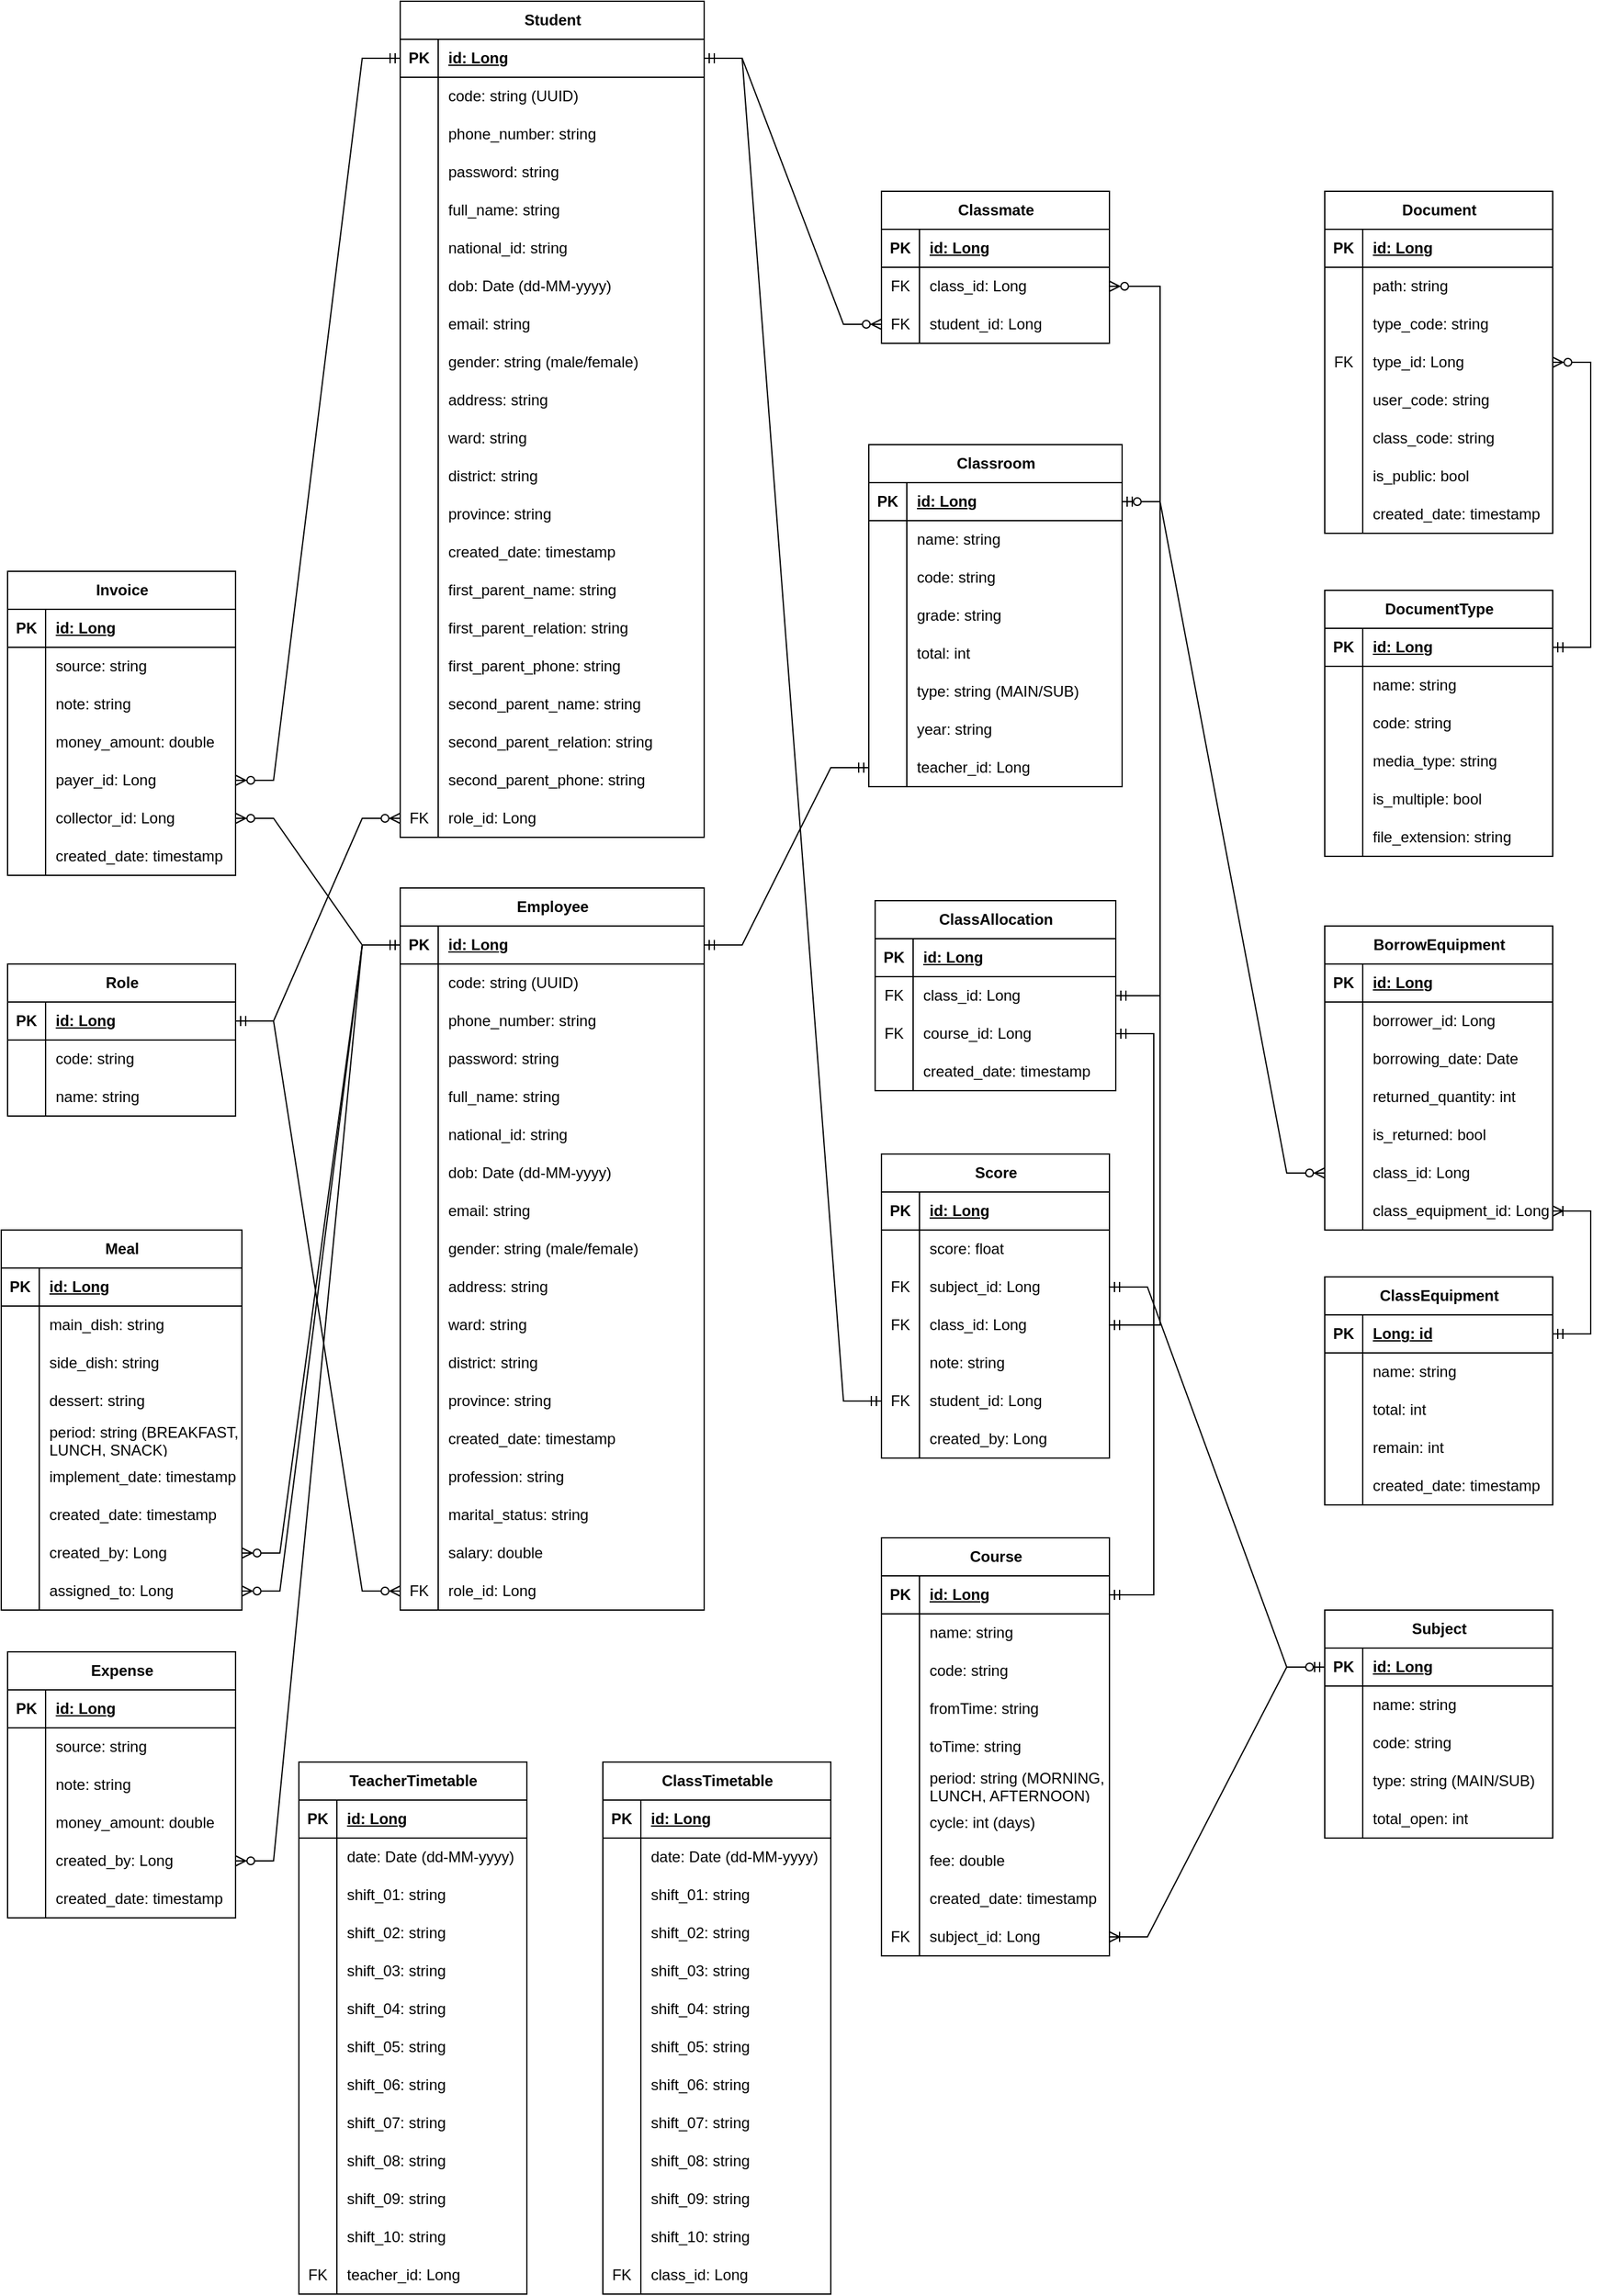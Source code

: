<mxfile version="21.0.6" type="device"><diagram name="Trang-1" id="m6Gto4e7_TC3kdyIaapT"><mxGraphModel dx="3005" dy="2256" grid="1" gridSize="10" guides="1" tooltips="1" connect="1" arrows="1" fold="1" page="1" pageScale="1" pageWidth="1318" pageHeight="446" math="0" shadow="0"><root><mxCell id="0"/><mxCell id="1" parent="0"/><mxCell id="ui05L916s7Ep3V6-va8b-41" value="Role" style="shape=table;startSize=30;container=1;collapsible=1;childLayout=tableLayout;fixedRows=1;rowLines=0;fontStyle=1;align=center;resizeLast=1;html=1;" parent="1" vertex="1"><mxGeometry x="-960" y="-560" width="180" height="120" as="geometry"/></mxCell><mxCell id="ui05L916s7Ep3V6-va8b-42" value="" style="shape=tableRow;horizontal=0;startSize=0;swimlaneHead=0;swimlaneBody=0;fillColor=none;collapsible=0;dropTarget=0;points=[[0,0.5],[1,0.5]];portConstraint=eastwest;top=0;left=0;right=0;bottom=1;" parent="ui05L916s7Ep3V6-va8b-41" vertex="1"><mxGeometry y="30" width="180" height="30" as="geometry"/></mxCell><mxCell id="ui05L916s7Ep3V6-va8b-43" value="PK" style="shape=partialRectangle;connectable=0;fillColor=none;top=0;left=0;bottom=0;right=0;fontStyle=1;overflow=hidden;whiteSpace=wrap;html=1;" parent="ui05L916s7Ep3V6-va8b-42" vertex="1"><mxGeometry width="30" height="30" as="geometry"><mxRectangle width="30" height="30" as="alternateBounds"/></mxGeometry></mxCell><mxCell id="ui05L916s7Ep3V6-va8b-44" value="id: Long" style="shape=partialRectangle;connectable=0;fillColor=none;top=0;left=0;bottom=0;right=0;align=left;spacingLeft=6;fontStyle=5;overflow=hidden;whiteSpace=wrap;html=1;" parent="ui05L916s7Ep3V6-va8b-42" vertex="1"><mxGeometry x="30" width="150" height="30" as="geometry"><mxRectangle width="150" height="30" as="alternateBounds"/></mxGeometry></mxCell><mxCell id="ui05L916s7Ep3V6-va8b-45" value="" style="shape=tableRow;horizontal=0;startSize=0;swimlaneHead=0;swimlaneBody=0;fillColor=none;collapsible=0;dropTarget=0;points=[[0,0.5],[1,0.5]];portConstraint=eastwest;top=0;left=0;right=0;bottom=0;" parent="ui05L916s7Ep3V6-va8b-41" vertex="1"><mxGeometry y="60" width="180" height="30" as="geometry"/></mxCell><mxCell id="ui05L916s7Ep3V6-va8b-46" value="" style="shape=partialRectangle;connectable=0;fillColor=none;top=0;left=0;bottom=0;right=0;editable=1;overflow=hidden;whiteSpace=wrap;html=1;" parent="ui05L916s7Ep3V6-va8b-45" vertex="1"><mxGeometry width="30" height="30" as="geometry"><mxRectangle width="30" height="30" as="alternateBounds"/></mxGeometry></mxCell><mxCell id="ui05L916s7Ep3V6-va8b-47" value="code: string" style="shape=partialRectangle;connectable=0;fillColor=none;top=0;left=0;bottom=0;right=0;align=left;spacingLeft=6;overflow=hidden;whiteSpace=wrap;html=1;" parent="ui05L916s7Ep3V6-va8b-45" vertex="1"><mxGeometry x="30" width="150" height="30" as="geometry"><mxRectangle width="150" height="30" as="alternateBounds"/></mxGeometry></mxCell><mxCell id="ui05L916s7Ep3V6-va8b-48" value="" style="shape=tableRow;horizontal=0;startSize=0;swimlaneHead=0;swimlaneBody=0;fillColor=none;collapsible=0;dropTarget=0;points=[[0,0.5],[1,0.5]];portConstraint=eastwest;top=0;left=0;right=0;bottom=0;" parent="ui05L916s7Ep3V6-va8b-41" vertex="1"><mxGeometry y="90" width="180" height="30" as="geometry"/></mxCell><mxCell id="ui05L916s7Ep3V6-va8b-49" value="" style="shape=partialRectangle;connectable=0;fillColor=none;top=0;left=0;bottom=0;right=0;editable=1;overflow=hidden;whiteSpace=wrap;html=1;" parent="ui05L916s7Ep3V6-va8b-48" vertex="1"><mxGeometry width="30" height="30" as="geometry"><mxRectangle width="30" height="30" as="alternateBounds"/></mxGeometry></mxCell><mxCell id="ui05L916s7Ep3V6-va8b-50" value="name: string" style="shape=partialRectangle;connectable=0;fillColor=none;top=0;left=0;bottom=0;right=0;align=left;spacingLeft=6;overflow=hidden;whiteSpace=wrap;html=1;" parent="ui05L916s7Ep3V6-va8b-48" vertex="1"><mxGeometry x="30" width="150" height="30" as="geometry"><mxRectangle width="150" height="30" as="alternateBounds"/></mxGeometry></mxCell><mxCell id="ui05L916s7Ep3V6-va8b-58" value="Classroom" style="shape=table;startSize=30;container=1;collapsible=1;childLayout=tableLayout;fixedRows=1;rowLines=0;fontStyle=1;align=center;resizeLast=1;html=1;" parent="1" vertex="1"><mxGeometry x="-280" y="-970" width="200.0" height="270" as="geometry"/></mxCell><mxCell id="ui05L916s7Ep3V6-va8b-59" value="" style="shape=tableRow;horizontal=0;startSize=0;swimlaneHead=0;swimlaneBody=0;fillColor=none;collapsible=0;dropTarget=0;points=[[0,0.5],[1,0.5]];portConstraint=eastwest;top=0;left=0;right=0;bottom=1;" parent="ui05L916s7Ep3V6-va8b-58" vertex="1"><mxGeometry y="30" width="200.0" height="30" as="geometry"/></mxCell><mxCell id="ui05L916s7Ep3V6-va8b-60" value="PK" style="shape=partialRectangle;connectable=0;fillColor=none;top=0;left=0;bottom=0;right=0;fontStyle=1;overflow=hidden;whiteSpace=wrap;html=1;" parent="ui05L916s7Ep3V6-va8b-59" vertex="1"><mxGeometry width="30" height="30" as="geometry"><mxRectangle width="30" height="30" as="alternateBounds"/></mxGeometry></mxCell><mxCell id="ui05L916s7Ep3V6-va8b-61" value="id: Long" style="shape=partialRectangle;connectable=0;fillColor=none;top=0;left=0;bottom=0;right=0;align=left;spacingLeft=6;fontStyle=5;overflow=hidden;whiteSpace=wrap;html=1;" parent="ui05L916s7Ep3V6-va8b-59" vertex="1"><mxGeometry x="30" width="170.0" height="30" as="geometry"><mxRectangle width="170.0" height="30" as="alternateBounds"/></mxGeometry></mxCell><mxCell id="ui05L916s7Ep3V6-va8b-62" value="" style="shape=tableRow;horizontal=0;startSize=0;swimlaneHead=0;swimlaneBody=0;fillColor=none;collapsible=0;dropTarget=0;points=[[0,0.5],[1,0.5]];portConstraint=eastwest;top=0;left=0;right=0;bottom=0;" parent="ui05L916s7Ep3V6-va8b-58" vertex="1"><mxGeometry y="60" width="200.0" height="30" as="geometry"/></mxCell><mxCell id="ui05L916s7Ep3V6-va8b-63" value="" style="shape=partialRectangle;connectable=0;fillColor=none;top=0;left=0;bottom=0;right=0;editable=1;overflow=hidden;whiteSpace=wrap;html=1;" parent="ui05L916s7Ep3V6-va8b-62" vertex="1"><mxGeometry width="30" height="30" as="geometry"><mxRectangle width="30" height="30" as="alternateBounds"/></mxGeometry></mxCell><mxCell id="ui05L916s7Ep3V6-va8b-64" value="name: string" style="shape=partialRectangle;connectable=0;fillColor=none;top=0;left=0;bottom=0;right=0;align=left;spacingLeft=6;overflow=hidden;whiteSpace=wrap;html=1;" parent="ui05L916s7Ep3V6-va8b-62" vertex="1"><mxGeometry x="30" width="170.0" height="30" as="geometry"><mxRectangle width="170.0" height="30" as="alternateBounds"/></mxGeometry></mxCell><mxCell id="ui05L916s7Ep3V6-va8b-297" value="" style="shape=tableRow;horizontal=0;startSize=0;swimlaneHead=0;swimlaneBody=0;fillColor=none;collapsible=0;dropTarget=0;points=[[0,0.5],[1,0.5]];portConstraint=eastwest;top=0;left=0;right=0;bottom=0;" parent="ui05L916s7Ep3V6-va8b-58" vertex="1"><mxGeometry y="90" width="200.0" height="30" as="geometry"/></mxCell><mxCell id="ui05L916s7Ep3V6-va8b-298" value="" style="shape=partialRectangle;connectable=0;fillColor=none;top=0;left=0;bottom=0;right=0;editable=1;overflow=hidden;whiteSpace=wrap;html=1;" parent="ui05L916s7Ep3V6-va8b-297" vertex="1"><mxGeometry width="30" height="30" as="geometry"><mxRectangle width="30" height="30" as="alternateBounds"/></mxGeometry></mxCell><mxCell id="ui05L916s7Ep3V6-va8b-299" value="code: string" style="shape=partialRectangle;connectable=0;fillColor=none;top=0;left=0;bottom=0;right=0;align=left;spacingLeft=6;overflow=hidden;whiteSpace=wrap;html=1;" parent="ui05L916s7Ep3V6-va8b-297" vertex="1"><mxGeometry x="30" width="170.0" height="30" as="geometry"><mxRectangle width="170.0" height="30" as="alternateBounds"/></mxGeometry></mxCell><mxCell id="COPSsG9UphSf_GdtS4py-227" value="" style="shape=tableRow;horizontal=0;startSize=0;swimlaneHead=0;swimlaneBody=0;fillColor=none;collapsible=0;dropTarget=0;points=[[0,0.5],[1,0.5]];portConstraint=eastwest;top=0;left=0;right=0;bottom=0;" parent="ui05L916s7Ep3V6-va8b-58" vertex="1"><mxGeometry y="120" width="200.0" height="30" as="geometry"/></mxCell><mxCell id="COPSsG9UphSf_GdtS4py-228" value="" style="shape=partialRectangle;connectable=0;fillColor=none;top=0;left=0;bottom=0;right=0;editable=1;overflow=hidden;whiteSpace=wrap;html=1;" parent="COPSsG9UphSf_GdtS4py-227" vertex="1"><mxGeometry width="30" height="30" as="geometry"><mxRectangle width="30" height="30" as="alternateBounds"/></mxGeometry></mxCell><mxCell id="COPSsG9UphSf_GdtS4py-229" value="grade: string" style="shape=partialRectangle;connectable=0;fillColor=none;top=0;left=0;bottom=0;right=0;align=left;spacingLeft=6;overflow=hidden;whiteSpace=wrap;html=1;" parent="COPSsG9UphSf_GdtS4py-227" vertex="1"><mxGeometry x="30" width="170.0" height="30" as="geometry"><mxRectangle width="170.0" height="30" as="alternateBounds"/></mxGeometry></mxCell><mxCell id="ui05L916s7Ep3V6-va8b-65" value="" style="shape=tableRow;horizontal=0;startSize=0;swimlaneHead=0;swimlaneBody=0;fillColor=none;collapsible=0;dropTarget=0;points=[[0,0.5],[1,0.5]];portConstraint=eastwest;top=0;left=0;right=0;bottom=0;" parent="ui05L916s7Ep3V6-va8b-58" vertex="1"><mxGeometry y="150" width="200.0" height="30" as="geometry"/></mxCell><mxCell id="ui05L916s7Ep3V6-va8b-66" value="" style="shape=partialRectangle;connectable=0;fillColor=none;top=0;left=0;bottom=0;right=0;editable=1;overflow=hidden;whiteSpace=wrap;html=1;" parent="ui05L916s7Ep3V6-va8b-65" vertex="1"><mxGeometry width="30" height="30" as="geometry"><mxRectangle width="30" height="30" as="alternateBounds"/></mxGeometry></mxCell><mxCell id="ui05L916s7Ep3V6-va8b-67" value="total: int" style="shape=partialRectangle;connectable=0;fillColor=none;top=0;left=0;bottom=0;right=0;align=left;spacingLeft=6;overflow=hidden;whiteSpace=wrap;html=1;" parent="ui05L916s7Ep3V6-va8b-65" vertex="1"><mxGeometry x="30" width="170.0" height="30" as="geometry"><mxRectangle width="170.0" height="30" as="alternateBounds"/></mxGeometry></mxCell><mxCell id="ui05L916s7Ep3V6-va8b-68" value="" style="shape=tableRow;horizontal=0;startSize=0;swimlaneHead=0;swimlaneBody=0;fillColor=none;collapsible=0;dropTarget=0;points=[[0,0.5],[1,0.5]];portConstraint=eastwest;top=0;left=0;right=0;bottom=0;" parent="ui05L916s7Ep3V6-va8b-58" vertex="1"><mxGeometry y="180" width="200.0" height="30" as="geometry"/></mxCell><mxCell id="ui05L916s7Ep3V6-va8b-69" value="" style="shape=partialRectangle;connectable=0;fillColor=none;top=0;left=0;bottom=0;right=0;editable=1;overflow=hidden;whiteSpace=wrap;html=1;" parent="ui05L916s7Ep3V6-va8b-68" vertex="1"><mxGeometry width="30" height="30" as="geometry"><mxRectangle width="30" height="30" as="alternateBounds"/></mxGeometry></mxCell><mxCell id="ui05L916s7Ep3V6-va8b-70" value="type: string (MAIN/SUB)" style="shape=partialRectangle;connectable=0;fillColor=none;top=0;left=0;bottom=0;right=0;align=left;spacingLeft=6;overflow=hidden;whiteSpace=wrap;html=1;" parent="ui05L916s7Ep3V6-va8b-68" vertex="1"><mxGeometry x="30" width="170.0" height="30" as="geometry"><mxRectangle width="170.0" height="30" as="alternateBounds"/></mxGeometry></mxCell><mxCell id="ui05L916s7Ep3V6-va8b-262" value="" style="shape=tableRow;horizontal=0;startSize=0;swimlaneHead=0;swimlaneBody=0;fillColor=none;collapsible=0;dropTarget=0;points=[[0,0.5],[1,0.5]];portConstraint=eastwest;top=0;left=0;right=0;bottom=0;" parent="ui05L916s7Ep3V6-va8b-58" vertex="1"><mxGeometry y="210" width="200.0" height="30" as="geometry"/></mxCell><mxCell id="ui05L916s7Ep3V6-va8b-263" value="" style="shape=partialRectangle;connectable=0;fillColor=none;top=0;left=0;bottom=0;right=0;editable=1;overflow=hidden;whiteSpace=wrap;html=1;" parent="ui05L916s7Ep3V6-va8b-262" vertex="1"><mxGeometry width="30" height="30" as="geometry"><mxRectangle width="30" height="30" as="alternateBounds"/></mxGeometry></mxCell><mxCell id="ui05L916s7Ep3V6-va8b-264" value="year: string" style="shape=partialRectangle;connectable=0;fillColor=none;top=0;left=0;bottom=0;right=0;align=left;spacingLeft=6;overflow=hidden;whiteSpace=wrap;html=1;" parent="ui05L916s7Ep3V6-va8b-262" vertex="1"><mxGeometry x="30" width="170.0" height="30" as="geometry"><mxRectangle width="170.0" height="30" as="alternateBounds"/></mxGeometry></mxCell><mxCell id="ui05L916s7Ep3V6-va8b-272" value="" style="shape=tableRow;horizontal=0;startSize=0;swimlaneHead=0;swimlaneBody=0;fillColor=none;collapsible=0;dropTarget=0;points=[[0,0.5],[1,0.5]];portConstraint=eastwest;top=0;left=0;right=0;bottom=0;" parent="ui05L916s7Ep3V6-va8b-58" vertex="1"><mxGeometry y="240" width="200.0" height="30" as="geometry"/></mxCell><mxCell id="ui05L916s7Ep3V6-va8b-273" value="" style="shape=partialRectangle;connectable=0;fillColor=none;top=0;left=0;bottom=0;right=0;editable=1;overflow=hidden;whiteSpace=wrap;html=1;" parent="ui05L916s7Ep3V6-va8b-272" vertex="1"><mxGeometry width="30" height="30" as="geometry"><mxRectangle width="30" height="30" as="alternateBounds"/></mxGeometry></mxCell><mxCell id="ui05L916s7Ep3V6-va8b-274" value="teacher_id: Long" style="shape=partialRectangle;connectable=0;fillColor=none;top=0;left=0;bottom=0;right=0;align=left;spacingLeft=6;overflow=hidden;whiteSpace=wrap;html=1;" parent="ui05L916s7Ep3V6-va8b-272" vertex="1"><mxGeometry x="30" width="170.0" height="30" as="geometry"><mxRectangle width="170.0" height="30" as="alternateBounds"/></mxGeometry></mxCell><mxCell id="ui05L916s7Ep3V6-va8b-71" value="Subject" style="shape=table;startSize=30;container=1;collapsible=1;childLayout=tableLayout;fixedRows=1;rowLines=0;fontStyle=1;align=center;resizeLast=1;html=1;" parent="1" vertex="1"><mxGeometry x="80" y="-50" width="180" height="180" as="geometry"/></mxCell><mxCell id="ui05L916s7Ep3V6-va8b-72" value="" style="shape=tableRow;horizontal=0;startSize=0;swimlaneHead=0;swimlaneBody=0;fillColor=none;collapsible=0;dropTarget=0;points=[[0,0.5],[1,0.5]];portConstraint=eastwest;top=0;left=0;right=0;bottom=1;" parent="ui05L916s7Ep3V6-va8b-71" vertex="1"><mxGeometry y="30" width="180" height="30" as="geometry"/></mxCell><mxCell id="ui05L916s7Ep3V6-va8b-73" value="PK" style="shape=partialRectangle;connectable=0;fillColor=none;top=0;left=0;bottom=0;right=0;fontStyle=1;overflow=hidden;whiteSpace=wrap;html=1;" parent="ui05L916s7Ep3V6-va8b-72" vertex="1"><mxGeometry width="30" height="30" as="geometry"><mxRectangle width="30" height="30" as="alternateBounds"/></mxGeometry></mxCell><mxCell id="ui05L916s7Ep3V6-va8b-74" value="id: Long" style="shape=partialRectangle;connectable=0;fillColor=none;top=0;left=0;bottom=0;right=0;align=left;spacingLeft=6;fontStyle=5;overflow=hidden;whiteSpace=wrap;html=1;" parent="ui05L916s7Ep3V6-va8b-72" vertex="1"><mxGeometry x="30" width="150" height="30" as="geometry"><mxRectangle width="150" height="30" as="alternateBounds"/></mxGeometry></mxCell><mxCell id="ui05L916s7Ep3V6-va8b-75" value="" style="shape=tableRow;horizontal=0;startSize=0;swimlaneHead=0;swimlaneBody=0;fillColor=none;collapsible=0;dropTarget=0;points=[[0,0.5],[1,0.5]];portConstraint=eastwest;top=0;left=0;right=0;bottom=0;" parent="ui05L916s7Ep3V6-va8b-71" vertex="1"><mxGeometry y="60" width="180" height="30" as="geometry"/></mxCell><mxCell id="ui05L916s7Ep3V6-va8b-76" value="" style="shape=partialRectangle;connectable=0;fillColor=none;top=0;left=0;bottom=0;right=0;editable=1;overflow=hidden;whiteSpace=wrap;html=1;" parent="ui05L916s7Ep3V6-va8b-75" vertex="1"><mxGeometry width="30" height="30" as="geometry"><mxRectangle width="30" height="30" as="alternateBounds"/></mxGeometry></mxCell><mxCell id="ui05L916s7Ep3V6-va8b-77" value="name: string" style="shape=partialRectangle;connectable=0;fillColor=none;top=0;left=0;bottom=0;right=0;align=left;spacingLeft=6;overflow=hidden;whiteSpace=wrap;html=1;" parent="ui05L916s7Ep3V6-va8b-75" vertex="1"><mxGeometry x="30" width="150" height="30" as="geometry"><mxRectangle width="150" height="30" as="alternateBounds"/></mxGeometry></mxCell><mxCell id="ui05L916s7Ep3V6-va8b-78" value="" style="shape=tableRow;horizontal=0;startSize=0;swimlaneHead=0;swimlaneBody=0;fillColor=none;collapsible=0;dropTarget=0;points=[[0,0.5],[1,0.5]];portConstraint=eastwest;top=0;left=0;right=0;bottom=0;" parent="ui05L916s7Ep3V6-va8b-71" vertex="1"><mxGeometry y="90" width="180" height="30" as="geometry"/></mxCell><mxCell id="ui05L916s7Ep3V6-va8b-79" value="" style="shape=partialRectangle;connectable=0;fillColor=none;top=0;left=0;bottom=0;right=0;editable=1;overflow=hidden;whiteSpace=wrap;html=1;" parent="ui05L916s7Ep3V6-va8b-78" vertex="1"><mxGeometry width="30" height="30" as="geometry"><mxRectangle width="30" height="30" as="alternateBounds"/></mxGeometry></mxCell><mxCell id="ui05L916s7Ep3V6-va8b-80" value="code: string" style="shape=partialRectangle;connectable=0;fillColor=none;top=0;left=0;bottom=0;right=0;align=left;spacingLeft=6;overflow=hidden;whiteSpace=wrap;html=1;" parent="ui05L916s7Ep3V6-va8b-78" vertex="1"><mxGeometry x="30" width="150" height="30" as="geometry"><mxRectangle width="150" height="30" as="alternateBounds"/></mxGeometry></mxCell><mxCell id="ui05L916s7Ep3V6-va8b-184" value="" style="shape=tableRow;horizontal=0;startSize=0;swimlaneHead=0;swimlaneBody=0;fillColor=none;collapsible=0;dropTarget=0;points=[[0,0.5],[1,0.5]];portConstraint=eastwest;top=0;left=0;right=0;bottom=0;" parent="ui05L916s7Ep3V6-va8b-71" vertex="1"><mxGeometry y="120" width="180" height="30" as="geometry"/></mxCell><mxCell id="ui05L916s7Ep3V6-va8b-185" value="" style="shape=partialRectangle;connectable=0;fillColor=none;top=0;left=0;bottom=0;right=0;editable=1;overflow=hidden;whiteSpace=wrap;html=1;" parent="ui05L916s7Ep3V6-va8b-184" vertex="1"><mxGeometry width="30" height="30" as="geometry"><mxRectangle width="30" height="30" as="alternateBounds"/></mxGeometry></mxCell><mxCell id="ui05L916s7Ep3V6-va8b-186" value="type: string (MAIN/SUB)" style="shape=partialRectangle;connectable=0;fillColor=none;top=0;left=0;bottom=0;right=0;align=left;spacingLeft=6;overflow=hidden;whiteSpace=wrap;html=1;" parent="ui05L916s7Ep3V6-va8b-184" vertex="1"><mxGeometry x="30" width="150" height="30" as="geometry"><mxRectangle width="150" height="30" as="alternateBounds"/></mxGeometry></mxCell><mxCell id="ui05L916s7Ep3V6-va8b-81" value="" style="shape=tableRow;horizontal=0;startSize=0;swimlaneHead=0;swimlaneBody=0;fillColor=none;collapsible=0;dropTarget=0;points=[[0,0.5],[1,0.5]];portConstraint=eastwest;top=0;left=0;right=0;bottom=0;" parent="ui05L916s7Ep3V6-va8b-71" vertex="1"><mxGeometry y="150" width="180" height="30" as="geometry"/></mxCell><mxCell id="ui05L916s7Ep3V6-va8b-82" value="" style="shape=partialRectangle;connectable=0;fillColor=none;top=0;left=0;bottom=0;right=0;editable=1;overflow=hidden;whiteSpace=wrap;html=1;" parent="ui05L916s7Ep3V6-va8b-81" vertex="1"><mxGeometry width="30" height="30" as="geometry"><mxRectangle width="30" height="30" as="alternateBounds"/></mxGeometry></mxCell><mxCell id="ui05L916s7Ep3V6-va8b-83" value="total_open: int" style="shape=partialRectangle;connectable=0;fillColor=none;top=0;left=0;bottom=0;right=0;align=left;spacingLeft=6;overflow=hidden;whiteSpace=wrap;html=1;" parent="ui05L916s7Ep3V6-va8b-81" vertex="1"><mxGeometry x="30" width="150" height="30" as="geometry"><mxRectangle width="150" height="30" as="alternateBounds"/></mxGeometry></mxCell><mxCell id="ui05L916s7Ep3V6-va8b-84" value="ClassAllocation" style="shape=table;startSize=30;container=1;collapsible=1;childLayout=tableLayout;fixedRows=1;rowLines=0;fontStyle=1;align=center;resizeLast=1;html=1;" parent="1" vertex="1"><mxGeometry x="-275" y="-610" width="190" height="150" as="geometry"/></mxCell><mxCell id="ui05L916s7Ep3V6-va8b-85" value="" style="shape=tableRow;horizontal=0;startSize=0;swimlaneHead=0;swimlaneBody=0;fillColor=none;collapsible=0;dropTarget=0;points=[[0,0.5],[1,0.5]];portConstraint=eastwest;top=0;left=0;right=0;bottom=1;" parent="ui05L916s7Ep3V6-va8b-84" vertex="1"><mxGeometry y="30" width="190" height="30" as="geometry"/></mxCell><mxCell id="ui05L916s7Ep3V6-va8b-86" value="PK" style="shape=partialRectangle;connectable=0;fillColor=none;top=0;left=0;bottom=0;right=0;fontStyle=1;overflow=hidden;whiteSpace=wrap;html=1;" parent="ui05L916s7Ep3V6-va8b-85" vertex="1"><mxGeometry width="30" height="30" as="geometry"><mxRectangle width="30" height="30" as="alternateBounds"/></mxGeometry></mxCell><mxCell id="ui05L916s7Ep3V6-va8b-87" value="id: Long" style="shape=partialRectangle;connectable=0;fillColor=none;top=0;left=0;bottom=0;right=0;align=left;spacingLeft=6;fontStyle=5;overflow=hidden;whiteSpace=wrap;html=1;" parent="ui05L916s7Ep3V6-va8b-85" vertex="1"><mxGeometry x="30" width="160" height="30" as="geometry"><mxRectangle width="160" height="30" as="alternateBounds"/></mxGeometry></mxCell><mxCell id="ui05L916s7Ep3V6-va8b-88" value="" style="shape=tableRow;horizontal=0;startSize=0;swimlaneHead=0;swimlaneBody=0;fillColor=none;collapsible=0;dropTarget=0;points=[[0,0.5],[1,0.5]];portConstraint=eastwest;top=0;left=0;right=0;bottom=0;" parent="ui05L916s7Ep3V6-va8b-84" vertex="1"><mxGeometry y="60" width="190" height="30" as="geometry"/></mxCell><mxCell id="ui05L916s7Ep3V6-va8b-89" value="FK" style="shape=partialRectangle;connectable=0;fillColor=none;top=0;left=0;bottom=0;right=0;editable=1;overflow=hidden;whiteSpace=wrap;html=1;" parent="ui05L916s7Ep3V6-va8b-88" vertex="1"><mxGeometry width="30" height="30" as="geometry"><mxRectangle width="30" height="30" as="alternateBounds"/></mxGeometry></mxCell><mxCell id="ui05L916s7Ep3V6-va8b-90" value="class_id: Long" style="shape=partialRectangle;connectable=0;fillColor=none;top=0;left=0;bottom=0;right=0;align=left;spacingLeft=6;overflow=hidden;whiteSpace=wrap;html=1;" parent="ui05L916s7Ep3V6-va8b-88" vertex="1"><mxGeometry x="30" width="160" height="30" as="geometry"><mxRectangle width="160" height="30" as="alternateBounds"/></mxGeometry></mxCell><mxCell id="ui05L916s7Ep3V6-va8b-97" value="" style="shape=tableRow;horizontal=0;startSize=0;swimlaneHead=0;swimlaneBody=0;fillColor=none;collapsible=0;dropTarget=0;points=[[0,0.5],[1,0.5]];portConstraint=eastwest;top=0;left=0;right=0;bottom=0;" parent="ui05L916s7Ep3V6-va8b-84" vertex="1"><mxGeometry y="90" width="190" height="30" as="geometry"/></mxCell><mxCell id="ui05L916s7Ep3V6-va8b-98" value="FK" style="shape=partialRectangle;connectable=0;fillColor=none;top=0;left=0;bottom=0;right=0;editable=1;overflow=hidden;whiteSpace=wrap;html=1;" parent="ui05L916s7Ep3V6-va8b-97" vertex="1"><mxGeometry width="30" height="30" as="geometry"><mxRectangle width="30" height="30" as="alternateBounds"/></mxGeometry></mxCell><mxCell id="ui05L916s7Ep3V6-va8b-99" value="course_id: Long" style="shape=partialRectangle;connectable=0;fillColor=none;top=0;left=0;bottom=0;right=0;align=left;spacingLeft=6;overflow=hidden;whiteSpace=wrap;html=1;" parent="ui05L916s7Ep3V6-va8b-97" vertex="1"><mxGeometry x="30" width="160" height="30" as="geometry"><mxRectangle width="160" height="30" as="alternateBounds"/></mxGeometry></mxCell><mxCell id="ui05L916s7Ep3V6-va8b-94" value="" style="shape=tableRow;horizontal=0;startSize=0;swimlaneHead=0;swimlaneBody=0;fillColor=none;collapsible=0;dropTarget=0;points=[[0,0.5],[1,0.5]];portConstraint=eastwest;top=0;left=0;right=0;bottom=0;" parent="ui05L916s7Ep3V6-va8b-84" vertex="1"><mxGeometry y="120" width="190" height="30" as="geometry"/></mxCell><mxCell id="ui05L916s7Ep3V6-va8b-95" value="" style="shape=partialRectangle;connectable=0;fillColor=none;top=0;left=0;bottom=0;right=0;editable=1;overflow=hidden;whiteSpace=wrap;html=1;" parent="ui05L916s7Ep3V6-va8b-94" vertex="1"><mxGeometry width="30" height="30" as="geometry"><mxRectangle width="30" height="30" as="alternateBounds"/></mxGeometry></mxCell><mxCell id="ui05L916s7Ep3V6-va8b-96" value="created_date: timestamp" style="shape=partialRectangle;connectable=0;fillColor=none;top=0;left=0;bottom=0;right=0;align=left;spacingLeft=6;overflow=hidden;whiteSpace=wrap;html=1;" parent="ui05L916s7Ep3V6-va8b-94" vertex="1"><mxGeometry x="30" width="160" height="30" as="geometry"><mxRectangle width="160" height="30" as="alternateBounds"/></mxGeometry></mxCell><mxCell id="ui05L916s7Ep3V6-va8b-103" value="Score" style="shape=table;startSize=30;container=1;collapsible=1;childLayout=tableLayout;fixedRows=1;rowLines=0;fontStyle=1;align=center;resizeLast=1;html=1;" parent="1" vertex="1"><mxGeometry x="-270" y="-410" width="180" height="240" as="geometry"/></mxCell><mxCell id="ui05L916s7Ep3V6-va8b-104" value="" style="shape=tableRow;horizontal=0;startSize=0;swimlaneHead=0;swimlaneBody=0;fillColor=none;collapsible=0;dropTarget=0;points=[[0,0.5],[1,0.5]];portConstraint=eastwest;top=0;left=0;right=0;bottom=1;" parent="ui05L916s7Ep3V6-va8b-103" vertex="1"><mxGeometry y="30" width="180" height="30" as="geometry"/></mxCell><mxCell id="ui05L916s7Ep3V6-va8b-105" value="PK" style="shape=partialRectangle;connectable=0;fillColor=none;top=0;left=0;bottom=0;right=0;fontStyle=1;overflow=hidden;whiteSpace=wrap;html=1;" parent="ui05L916s7Ep3V6-va8b-104" vertex="1"><mxGeometry width="30" height="30" as="geometry"><mxRectangle width="30" height="30" as="alternateBounds"/></mxGeometry></mxCell><mxCell id="ui05L916s7Ep3V6-va8b-106" value="id: Long" style="shape=partialRectangle;connectable=0;fillColor=none;top=0;left=0;bottom=0;right=0;align=left;spacingLeft=6;fontStyle=5;overflow=hidden;whiteSpace=wrap;html=1;" parent="ui05L916s7Ep3V6-va8b-104" vertex="1"><mxGeometry x="30" width="150" height="30" as="geometry"><mxRectangle width="150" height="30" as="alternateBounds"/></mxGeometry></mxCell><mxCell id="ui05L916s7Ep3V6-va8b-107" value="" style="shape=tableRow;horizontal=0;startSize=0;swimlaneHead=0;swimlaneBody=0;fillColor=none;collapsible=0;dropTarget=0;points=[[0,0.5],[1,0.5]];portConstraint=eastwest;top=0;left=0;right=0;bottom=0;" parent="ui05L916s7Ep3V6-va8b-103" vertex="1"><mxGeometry y="60" width="180" height="30" as="geometry"/></mxCell><mxCell id="ui05L916s7Ep3V6-va8b-108" value="" style="shape=partialRectangle;connectable=0;fillColor=none;top=0;left=0;bottom=0;right=0;editable=1;overflow=hidden;whiteSpace=wrap;html=1;" parent="ui05L916s7Ep3V6-va8b-107" vertex="1"><mxGeometry width="30" height="30" as="geometry"><mxRectangle width="30" height="30" as="alternateBounds"/></mxGeometry></mxCell><mxCell id="ui05L916s7Ep3V6-va8b-109" value="score: float" style="shape=partialRectangle;connectable=0;fillColor=none;top=0;left=0;bottom=0;right=0;align=left;spacingLeft=6;overflow=hidden;whiteSpace=wrap;html=1;" parent="ui05L916s7Ep3V6-va8b-107" vertex="1"><mxGeometry x="30" width="150" height="30" as="geometry"><mxRectangle width="150" height="30" as="alternateBounds"/></mxGeometry></mxCell><mxCell id="ui05L916s7Ep3V6-va8b-110" value="" style="shape=tableRow;horizontal=0;startSize=0;swimlaneHead=0;swimlaneBody=0;fillColor=none;collapsible=0;dropTarget=0;points=[[0,0.5],[1,0.5]];portConstraint=eastwest;top=0;left=0;right=0;bottom=0;" parent="ui05L916s7Ep3V6-va8b-103" vertex="1"><mxGeometry y="90" width="180" height="30" as="geometry"/></mxCell><mxCell id="ui05L916s7Ep3V6-va8b-111" value="FK" style="shape=partialRectangle;connectable=0;fillColor=none;top=0;left=0;bottom=0;right=0;editable=1;overflow=hidden;whiteSpace=wrap;html=1;" parent="ui05L916s7Ep3V6-va8b-110" vertex="1"><mxGeometry width="30" height="30" as="geometry"><mxRectangle width="30" height="30" as="alternateBounds"/></mxGeometry></mxCell><mxCell id="ui05L916s7Ep3V6-va8b-112" value="subject_id: Long" style="shape=partialRectangle;connectable=0;fillColor=none;top=0;left=0;bottom=0;right=0;align=left;spacingLeft=6;overflow=hidden;whiteSpace=wrap;html=1;" parent="ui05L916s7Ep3V6-va8b-110" vertex="1"><mxGeometry x="30" width="150" height="30" as="geometry"><mxRectangle width="150" height="30" as="alternateBounds"/></mxGeometry></mxCell><mxCell id="ui05L916s7Ep3V6-va8b-113" value="" style="shape=tableRow;horizontal=0;startSize=0;swimlaneHead=0;swimlaneBody=0;fillColor=none;collapsible=0;dropTarget=0;points=[[0,0.5],[1,0.5]];portConstraint=eastwest;top=0;left=0;right=0;bottom=0;" parent="ui05L916s7Ep3V6-va8b-103" vertex="1"><mxGeometry y="120" width="180" height="30" as="geometry"/></mxCell><mxCell id="ui05L916s7Ep3V6-va8b-114" value="FK" style="shape=partialRectangle;connectable=0;fillColor=none;top=0;left=0;bottom=0;right=0;editable=1;overflow=hidden;whiteSpace=wrap;html=1;" parent="ui05L916s7Ep3V6-va8b-113" vertex="1"><mxGeometry width="30" height="30" as="geometry"><mxRectangle width="30" height="30" as="alternateBounds"/></mxGeometry></mxCell><mxCell id="ui05L916s7Ep3V6-va8b-115" value="class_id: Long" style="shape=partialRectangle;connectable=0;fillColor=none;top=0;left=0;bottom=0;right=0;align=left;spacingLeft=6;overflow=hidden;whiteSpace=wrap;html=1;" parent="ui05L916s7Ep3V6-va8b-113" vertex="1"><mxGeometry x="30" width="150" height="30" as="geometry"><mxRectangle width="150" height="30" as="alternateBounds"/></mxGeometry></mxCell><mxCell id="ui05L916s7Ep3V6-va8b-119" value="" style="shape=tableRow;horizontal=0;startSize=0;swimlaneHead=0;swimlaneBody=0;fillColor=none;collapsible=0;dropTarget=0;points=[[0,0.5],[1,0.5]];portConstraint=eastwest;top=0;left=0;right=0;bottom=0;" parent="ui05L916s7Ep3V6-va8b-103" vertex="1"><mxGeometry y="150" width="180" height="30" as="geometry"/></mxCell><mxCell id="ui05L916s7Ep3V6-va8b-120" value="" style="shape=partialRectangle;connectable=0;fillColor=none;top=0;left=0;bottom=0;right=0;editable=1;overflow=hidden;whiteSpace=wrap;html=1;" parent="ui05L916s7Ep3V6-va8b-119" vertex="1"><mxGeometry width="30" height="30" as="geometry"><mxRectangle width="30" height="30" as="alternateBounds"/></mxGeometry></mxCell><mxCell id="ui05L916s7Ep3V6-va8b-121" value="note: string" style="shape=partialRectangle;connectable=0;fillColor=none;top=0;left=0;bottom=0;right=0;align=left;spacingLeft=6;overflow=hidden;whiteSpace=wrap;html=1;" parent="ui05L916s7Ep3V6-va8b-119" vertex="1"><mxGeometry x="30" width="150" height="30" as="geometry"><mxRectangle width="150" height="30" as="alternateBounds"/></mxGeometry></mxCell><mxCell id="COPSsG9UphSf_GdtS4py-55" value="" style="shape=tableRow;horizontal=0;startSize=0;swimlaneHead=0;swimlaneBody=0;fillColor=none;collapsible=0;dropTarget=0;points=[[0,0.5],[1,0.5]];portConstraint=eastwest;top=0;left=0;right=0;bottom=0;" parent="ui05L916s7Ep3V6-va8b-103" vertex="1"><mxGeometry y="180" width="180" height="30" as="geometry"/></mxCell><mxCell id="COPSsG9UphSf_GdtS4py-56" value="FK" style="shape=partialRectangle;connectable=0;fillColor=none;top=0;left=0;bottom=0;right=0;editable=1;overflow=hidden;whiteSpace=wrap;html=1;" parent="COPSsG9UphSf_GdtS4py-55" vertex="1"><mxGeometry width="30" height="30" as="geometry"><mxRectangle width="30" height="30" as="alternateBounds"/></mxGeometry></mxCell><mxCell id="COPSsG9UphSf_GdtS4py-57" value="student_id: Long" style="shape=partialRectangle;connectable=0;fillColor=none;top=0;left=0;bottom=0;right=0;align=left;spacingLeft=6;overflow=hidden;whiteSpace=wrap;html=1;" parent="COPSsG9UphSf_GdtS4py-55" vertex="1"><mxGeometry x="30" width="150" height="30" as="geometry"><mxRectangle width="150" height="30" as="alternateBounds"/></mxGeometry></mxCell><mxCell id="ui05L916s7Ep3V6-va8b-116" value="" style="shape=tableRow;horizontal=0;startSize=0;swimlaneHead=0;swimlaneBody=0;fillColor=none;collapsible=0;dropTarget=0;points=[[0,0.5],[1,0.5]];portConstraint=eastwest;top=0;left=0;right=0;bottom=0;" parent="ui05L916s7Ep3V6-va8b-103" vertex="1"><mxGeometry y="210" width="180" height="30" as="geometry"/></mxCell><mxCell id="ui05L916s7Ep3V6-va8b-117" value="" style="shape=partialRectangle;connectable=0;fillColor=none;top=0;left=0;bottom=0;right=0;editable=1;overflow=hidden;whiteSpace=wrap;html=1;" parent="ui05L916s7Ep3V6-va8b-116" vertex="1"><mxGeometry width="30" height="30" as="geometry"><mxRectangle width="30" height="30" as="alternateBounds"/></mxGeometry></mxCell><mxCell id="ui05L916s7Ep3V6-va8b-118" value="created_by: Long" style="shape=partialRectangle;connectable=0;fillColor=none;top=0;left=0;bottom=0;right=0;align=left;spacingLeft=6;overflow=hidden;whiteSpace=wrap;html=1;" parent="ui05L916s7Ep3V6-va8b-116" vertex="1"><mxGeometry x="30" width="150" height="30" as="geometry"><mxRectangle width="150" height="30" as="alternateBounds"/></mxGeometry></mxCell><mxCell id="ui05L916s7Ep3V6-va8b-139" value="Classmate" style="shape=table;startSize=30;container=1;collapsible=1;childLayout=tableLayout;fixedRows=1;rowLines=0;fontStyle=1;align=center;resizeLast=1;html=1;" parent="1" vertex="1"><mxGeometry x="-270" y="-1170" width="180" height="120" as="geometry"/></mxCell><mxCell id="ui05L916s7Ep3V6-va8b-140" value="" style="shape=tableRow;horizontal=0;startSize=0;swimlaneHead=0;swimlaneBody=0;fillColor=none;collapsible=0;dropTarget=0;points=[[0,0.5],[1,0.5]];portConstraint=eastwest;top=0;left=0;right=0;bottom=1;" parent="ui05L916s7Ep3V6-va8b-139" vertex="1"><mxGeometry y="30" width="180" height="30" as="geometry"/></mxCell><mxCell id="ui05L916s7Ep3V6-va8b-141" value="PK" style="shape=partialRectangle;connectable=0;fillColor=none;top=0;left=0;bottom=0;right=0;fontStyle=1;overflow=hidden;whiteSpace=wrap;html=1;" parent="ui05L916s7Ep3V6-va8b-140" vertex="1"><mxGeometry width="30" height="30" as="geometry"><mxRectangle width="30" height="30" as="alternateBounds"/></mxGeometry></mxCell><mxCell id="ui05L916s7Ep3V6-va8b-142" value="id: Long" style="shape=partialRectangle;connectable=0;fillColor=none;top=0;left=0;bottom=0;right=0;align=left;spacingLeft=6;fontStyle=5;overflow=hidden;whiteSpace=wrap;html=1;" parent="ui05L916s7Ep3V6-va8b-140" vertex="1"><mxGeometry x="30" width="150" height="30" as="geometry"><mxRectangle width="150" height="30" as="alternateBounds"/></mxGeometry></mxCell><mxCell id="ui05L916s7Ep3V6-va8b-143" value="" style="shape=tableRow;horizontal=0;startSize=0;swimlaneHead=0;swimlaneBody=0;fillColor=none;collapsible=0;dropTarget=0;points=[[0,0.5],[1,0.5]];portConstraint=eastwest;top=0;left=0;right=0;bottom=0;" parent="ui05L916s7Ep3V6-va8b-139" vertex="1"><mxGeometry y="60" width="180" height="30" as="geometry"/></mxCell><mxCell id="ui05L916s7Ep3V6-va8b-144" value="FK" style="shape=partialRectangle;connectable=0;fillColor=none;top=0;left=0;bottom=0;right=0;editable=1;overflow=hidden;whiteSpace=wrap;html=1;" parent="ui05L916s7Ep3V6-va8b-143" vertex="1"><mxGeometry width="30" height="30" as="geometry"><mxRectangle width="30" height="30" as="alternateBounds"/></mxGeometry></mxCell><mxCell id="ui05L916s7Ep3V6-va8b-145" value="class_id: Long" style="shape=partialRectangle;connectable=0;fillColor=none;top=0;left=0;bottom=0;right=0;align=left;spacingLeft=6;overflow=hidden;whiteSpace=wrap;html=1;" parent="ui05L916s7Ep3V6-va8b-143" vertex="1"><mxGeometry x="30" width="150" height="30" as="geometry"><mxRectangle width="150" height="30" as="alternateBounds"/></mxGeometry></mxCell><mxCell id="ui05L916s7Ep3V6-va8b-146" value="" style="shape=tableRow;horizontal=0;startSize=0;swimlaneHead=0;swimlaneBody=0;fillColor=none;collapsible=0;dropTarget=0;points=[[0,0.5],[1,0.5]];portConstraint=eastwest;top=0;left=0;right=0;bottom=0;" parent="ui05L916s7Ep3V6-va8b-139" vertex="1"><mxGeometry y="90" width="180" height="30" as="geometry"/></mxCell><mxCell id="ui05L916s7Ep3V6-va8b-147" value="FK" style="shape=partialRectangle;connectable=0;fillColor=none;top=0;left=0;bottom=0;right=0;editable=1;overflow=hidden;whiteSpace=wrap;html=1;" parent="ui05L916s7Ep3V6-va8b-146" vertex="1"><mxGeometry width="30" height="30" as="geometry"><mxRectangle width="30" height="30" as="alternateBounds"/></mxGeometry></mxCell><mxCell id="ui05L916s7Ep3V6-va8b-148" value="student_id: Long" style="shape=partialRectangle;connectable=0;fillColor=none;top=0;left=0;bottom=0;right=0;align=left;spacingLeft=6;overflow=hidden;whiteSpace=wrap;html=1;" parent="ui05L916s7Ep3V6-va8b-146" vertex="1"><mxGeometry x="30" width="150" height="30" as="geometry"><mxRectangle width="150" height="30" as="alternateBounds"/></mxGeometry></mxCell><mxCell id="ui05L916s7Ep3V6-va8b-152" value="" style="edgeStyle=entityRelationEdgeStyle;fontSize=12;html=1;endArrow=ERzeroToMany;startArrow=ERmandOne;rounded=0;" parent="1" source="COPSsG9UphSf_GdtS4py-12" target="ui05L916s7Ep3V6-va8b-146" edge="1"><mxGeometry width="100" height="100" relative="1" as="geometry"><mxPoint x="90" y="340" as="sourcePoint"/><mxPoint x="190" y="240" as="targetPoint"/></mxGeometry></mxCell><mxCell id="ui05L916s7Ep3V6-va8b-154" value="" style="edgeStyle=entityRelationEdgeStyle;fontSize=12;html=1;endArrow=ERzeroToMany;startArrow=ERmandOne;rounded=0;" parent="1" source="ui05L916s7Ep3V6-va8b-59" target="ui05L916s7Ep3V6-va8b-143" edge="1"><mxGeometry width="100" height="100" relative="1" as="geometry"><mxPoint x="180" y="440" as="sourcePoint"/><mxPoint x="500" y="165" as="targetPoint"/></mxGeometry></mxCell><mxCell id="ui05L916s7Ep3V6-va8b-160" value="" style="edgeStyle=entityRelationEdgeStyle;fontSize=12;html=1;endArrow=ERmandOne;startArrow=ERmandOne;rounded=0;" parent="1" source="ui05L916s7Ep3V6-va8b-72" target="ui05L916s7Ep3V6-va8b-110" edge="1"><mxGeometry width="100" height="100" relative="1" as="geometry"><mxPoint x="-40" y="40" as="sourcePoint"/><mxPoint x="60" y="-60" as="targetPoint"/></mxGeometry></mxCell><mxCell id="ui05L916s7Ep3V6-va8b-164" value="" style="edgeStyle=entityRelationEdgeStyle;fontSize=12;html=1;endArrow=ERmandOne;startArrow=ERmandOne;rounded=0;" parent="1" source="ui05L916s7Ep3V6-va8b-88" target="ui05L916s7Ep3V6-va8b-59" edge="1"><mxGeometry width="100" height="100" relative="1" as="geometry"><mxPoint x="-580" y="105" as="sourcePoint"/><mxPoint x="-500" y="-145" as="targetPoint"/></mxGeometry></mxCell><mxCell id="ui05L916s7Ep3V6-va8b-166" value="" style="edgeStyle=entityRelationEdgeStyle;fontSize=12;html=1;endArrow=ERmandOne;startArrow=ERmandOne;rounded=0;" parent="1" source="ui05L916s7Ep3V6-va8b-113" target="ui05L916s7Ep3V6-va8b-59" edge="1"><mxGeometry width="100" height="100" relative="1" as="geometry"><mxPoint x="-100" y="-130" as="sourcePoint"/><mxPoint y="-230" as="targetPoint"/></mxGeometry></mxCell><mxCell id="ui05L916s7Ep3V6-va8b-171" value="Meal" style="shape=table;startSize=30;container=1;collapsible=1;childLayout=tableLayout;fixedRows=1;rowLines=0;fontStyle=1;align=center;resizeLast=1;html=1;" parent="1" vertex="1"><mxGeometry x="-965" y="-350" width="190" height="300" as="geometry"/></mxCell><mxCell id="ui05L916s7Ep3V6-va8b-172" value="" style="shape=tableRow;horizontal=0;startSize=0;swimlaneHead=0;swimlaneBody=0;fillColor=none;collapsible=0;dropTarget=0;points=[[0,0.5],[1,0.5]];portConstraint=eastwest;top=0;left=0;right=0;bottom=1;" parent="ui05L916s7Ep3V6-va8b-171" vertex="1"><mxGeometry y="30" width="190" height="30" as="geometry"/></mxCell><mxCell id="ui05L916s7Ep3V6-va8b-173" value="PK" style="shape=partialRectangle;connectable=0;fillColor=none;top=0;left=0;bottom=0;right=0;fontStyle=1;overflow=hidden;whiteSpace=wrap;html=1;" parent="ui05L916s7Ep3V6-va8b-172" vertex="1"><mxGeometry width="30" height="30" as="geometry"><mxRectangle width="30" height="30" as="alternateBounds"/></mxGeometry></mxCell><mxCell id="ui05L916s7Ep3V6-va8b-174" value="id: Long" style="shape=partialRectangle;connectable=0;fillColor=none;top=0;left=0;bottom=0;right=0;align=left;spacingLeft=6;fontStyle=5;overflow=hidden;whiteSpace=wrap;html=1;" parent="ui05L916s7Ep3V6-va8b-172" vertex="1"><mxGeometry x="30" width="160" height="30" as="geometry"><mxRectangle width="160" height="30" as="alternateBounds"/></mxGeometry></mxCell><mxCell id="ui05L916s7Ep3V6-va8b-175" value="" style="shape=tableRow;horizontal=0;startSize=0;swimlaneHead=0;swimlaneBody=0;fillColor=none;collapsible=0;dropTarget=0;points=[[0,0.5],[1,0.5]];portConstraint=eastwest;top=0;left=0;right=0;bottom=0;" parent="ui05L916s7Ep3V6-va8b-171" vertex="1"><mxGeometry y="60" width="190" height="30" as="geometry"/></mxCell><mxCell id="ui05L916s7Ep3V6-va8b-176" value="" style="shape=partialRectangle;connectable=0;fillColor=none;top=0;left=0;bottom=0;right=0;editable=1;overflow=hidden;whiteSpace=wrap;html=1;" parent="ui05L916s7Ep3V6-va8b-175" vertex="1"><mxGeometry width="30" height="30" as="geometry"><mxRectangle width="30" height="30" as="alternateBounds"/></mxGeometry></mxCell><mxCell id="ui05L916s7Ep3V6-va8b-177" value="main_dish: string" style="shape=partialRectangle;connectable=0;fillColor=none;top=0;left=0;bottom=0;right=0;align=left;spacingLeft=6;overflow=hidden;whiteSpace=wrap;html=1;" parent="ui05L916s7Ep3V6-va8b-175" vertex="1"><mxGeometry x="30" width="160" height="30" as="geometry"><mxRectangle width="160" height="30" as="alternateBounds"/></mxGeometry></mxCell><mxCell id="ui05L916s7Ep3V6-va8b-178" value="" style="shape=tableRow;horizontal=0;startSize=0;swimlaneHead=0;swimlaneBody=0;fillColor=none;collapsible=0;dropTarget=0;points=[[0,0.5],[1,0.5]];portConstraint=eastwest;top=0;left=0;right=0;bottom=0;" parent="ui05L916s7Ep3V6-va8b-171" vertex="1"><mxGeometry y="90" width="190" height="30" as="geometry"/></mxCell><mxCell id="ui05L916s7Ep3V6-va8b-179" value="" style="shape=partialRectangle;connectable=0;fillColor=none;top=0;left=0;bottom=0;right=0;editable=1;overflow=hidden;whiteSpace=wrap;html=1;" parent="ui05L916s7Ep3V6-va8b-178" vertex="1"><mxGeometry width="30" height="30" as="geometry"><mxRectangle width="30" height="30" as="alternateBounds"/></mxGeometry></mxCell><mxCell id="ui05L916s7Ep3V6-va8b-180" value="side_dish: string" style="shape=partialRectangle;connectable=0;fillColor=none;top=0;left=0;bottom=0;right=0;align=left;spacingLeft=6;overflow=hidden;whiteSpace=wrap;html=1;" parent="ui05L916s7Ep3V6-va8b-178" vertex="1"><mxGeometry x="30" width="160" height="30" as="geometry"><mxRectangle width="160" height="30" as="alternateBounds"/></mxGeometry></mxCell><mxCell id="ui05L916s7Ep3V6-va8b-181" value="" style="shape=tableRow;horizontal=0;startSize=0;swimlaneHead=0;swimlaneBody=0;fillColor=none;collapsible=0;dropTarget=0;points=[[0,0.5],[1,0.5]];portConstraint=eastwest;top=0;left=0;right=0;bottom=0;" parent="ui05L916s7Ep3V6-va8b-171" vertex="1"><mxGeometry y="120" width="190" height="30" as="geometry"/></mxCell><mxCell id="ui05L916s7Ep3V6-va8b-182" value="" style="shape=partialRectangle;connectable=0;fillColor=none;top=0;left=0;bottom=0;right=0;editable=1;overflow=hidden;whiteSpace=wrap;html=1;" parent="ui05L916s7Ep3V6-va8b-181" vertex="1"><mxGeometry width="30" height="30" as="geometry"><mxRectangle width="30" height="30" as="alternateBounds"/></mxGeometry></mxCell><mxCell id="ui05L916s7Ep3V6-va8b-183" value="dessert: string" style="shape=partialRectangle;connectable=0;fillColor=none;top=0;left=0;bottom=0;right=0;align=left;spacingLeft=6;overflow=hidden;whiteSpace=wrap;html=1;" parent="ui05L916s7Ep3V6-va8b-181" vertex="1"><mxGeometry x="30" width="160" height="30" as="geometry"><mxRectangle width="160" height="30" as="alternateBounds"/></mxGeometry></mxCell><mxCell id="ui05L916s7Ep3V6-va8b-219" value="" style="shape=tableRow;horizontal=0;startSize=0;swimlaneHead=0;swimlaneBody=0;fillColor=none;collapsible=0;dropTarget=0;points=[[0,0.5],[1,0.5]];portConstraint=eastwest;top=0;left=0;right=0;bottom=0;" parent="ui05L916s7Ep3V6-va8b-171" vertex="1"><mxGeometry y="150" width="190" height="30" as="geometry"/></mxCell><mxCell id="ui05L916s7Ep3V6-va8b-220" value="" style="shape=partialRectangle;connectable=0;fillColor=none;top=0;left=0;bottom=0;right=0;editable=1;overflow=hidden;whiteSpace=wrap;html=1;" parent="ui05L916s7Ep3V6-va8b-219" vertex="1"><mxGeometry width="30" height="30" as="geometry"><mxRectangle width="30" height="30" as="alternateBounds"/></mxGeometry></mxCell><mxCell id="ui05L916s7Ep3V6-va8b-221" value="period: string (BREAKFAST, LUNCH, SNACK)" style="shape=partialRectangle;connectable=0;fillColor=none;top=0;left=0;bottom=0;right=0;align=left;spacingLeft=6;overflow=hidden;whiteSpace=wrap;html=1;" parent="ui05L916s7Ep3V6-va8b-219" vertex="1"><mxGeometry x="30" width="160" height="30" as="geometry"><mxRectangle width="160" height="30" as="alternateBounds"/></mxGeometry></mxCell><mxCell id="ui05L916s7Ep3V6-va8b-222" value="" style="shape=tableRow;horizontal=0;startSize=0;swimlaneHead=0;swimlaneBody=0;fillColor=none;collapsible=0;dropTarget=0;points=[[0,0.5],[1,0.5]];portConstraint=eastwest;top=0;left=0;right=0;bottom=0;" parent="ui05L916s7Ep3V6-va8b-171" vertex="1"><mxGeometry y="180" width="190" height="30" as="geometry"/></mxCell><mxCell id="ui05L916s7Ep3V6-va8b-223" value="" style="shape=partialRectangle;connectable=0;fillColor=none;top=0;left=0;bottom=0;right=0;editable=1;overflow=hidden;whiteSpace=wrap;html=1;" parent="ui05L916s7Ep3V6-va8b-222" vertex="1"><mxGeometry width="30" height="30" as="geometry"><mxRectangle width="30" height="30" as="alternateBounds"/></mxGeometry></mxCell><mxCell id="ui05L916s7Ep3V6-va8b-224" value="implement_date: timestamp" style="shape=partialRectangle;connectable=0;fillColor=none;top=0;left=0;bottom=0;right=0;align=left;spacingLeft=6;overflow=hidden;whiteSpace=wrap;html=1;" parent="ui05L916s7Ep3V6-va8b-222" vertex="1"><mxGeometry x="30" width="160" height="30" as="geometry"><mxRectangle width="160" height="30" as="alternateBounds"/></mxGeometry></mxCell><mxCell id="ui05L916s7Ep3V6-va8b-225" value="" style="shape=tableRow;horizontal=0;startSize=0;swimlaneHead=0;swimlaneBody=0;fillColor=none;collapsible=0;dropTarget=0;points=[[0,0.5],[1,0.5]];portConstraint=eastwest;top=0;left=0;right=0;bottom=0;" parent="ui05L916s7Ep3V6-va8b-171" vertex="1"><mxGeometry y="210" width="190" height="30" as="geometry"/></mxCell><mxCell id="ui05L916s7Ep3V6-va8b-226" value="" style="shape=partialRectangle;connectable=0;fillColor=none;top=0;left=0;bottom=0;right=0;editable=1;overflow=hidden;whiteSpace=wrap;html=1;" parent="ui05L916s7Ep3V6-va8b-225" vertex="1"><mxGeometry width="30" height="30" as="geometry"><mxRectangle width="30" height="30" as="alternateBounds"/></mxGeometry></mxCell><mxCell id="ui05L916s7Ep3V6-va8b-227" value="created_date: timestamp" style="shape=partialRectangle;connectable=0;fillColor=none;top=0;left=0;bottom=0;right=0;align=left;spacingLeft=6;overflow=hidden;whiteSpace=wrap;html=1;" parent="ui05L916s7Ep3V6-va8b-225" vertex="1"><mxGeometry x="30" width="160" height="30" as="geometry"><mxRectangle width="160" height="30" as="alternateBounds"/></mxGeometry></mxCell><mxCell id="ui05L916s7Ep3V6-va8b-233" value="" style="shape=tableRow;horizontal=0;startSize=0;swimlaneHead=0;swimlaneBody=0;fillColor=none;collapsible=0;dropTarget=0;points=[[0,0.5],[1,0.5]];portConstraint=eastwest;top=0;left=0;right=0;bottom=0;" parent="ui05L916s7Ep3V6-va8b-171" vertex="1"><mxGeometry y="240" width="190" height="30" as="geometry"/></mxCell><mxCell id="ui05L916s7Ep3V6-va8b-234" value="" style="shape=partialRectangle;connectable=0;fillColor=none;top=0;left=0;bottom=0;right=0;editable=1;overflow=hidden;whiteSpace=wrap;html=1;" parent="ui05L916s7Ep3V6-va8b-233" vertex="1"><mxGeometry width="30" height="30" as="geometry"><mxRectangle width="30" height="30" as="alternateBounds"/></mxGeometry></mxCell><mxCell id="ui05L916s7Ep3V6-va8b-235" value="created_by: Long" style="shape=partialRectangle;connectable=0;fillColor=none;top=0;left=0;bottom=0;right=0;align=left;spacingLeft=6;overflow=hidden;whiteSpace=wrap;html=1;" parent="ui05L916s7Ep3V6-va8b-233" vertex="1"><mxGeometry x="30" width="160" height="30" as="geometry"><mxRectangle width="160" height="30" as="alternateBounds"/></mxGeometry></mxCell><mxCell id="ui05L916s7Ep3V6-va8b-228" value="" style="shape=tableRow;horizontal=0;startSize=0;swimlaneHead=0;swimlaneBody=0;fillColor=none;collapsible=0;dropTarget=0;points=[[0,0.5],[1,0.5]];portConstraint=eastwest;top=0;left=0;right=0;bottom=0;" parent="ui05L916s7Ep3V6-va8b-171" vertex="1"><mxGeometry y="270" width="190" height="30" as="geometry"/></mxCell><mxCell id="ui05L916s7Ep3V6-va8b-229" value="" style="shape=partialRectangle;connectable=0;fillColor=none;top=0;left=0;bottom=0;right=0;editable=1;overflow=hidden;whiteSpace=wrap;html=1;" parent="ui05L916s7Ep3V6-va8b-228" vertex="1"><mxGeometry width="30" height="30" as="geometry"><mxRectangle width="30" height="30" as="alternateBounds"/></mxGeometry></mxCell><mxCell id="ui05L916s7Ep3V6-va8b-230" value="assigned_to: Long" style="shape=partialRectangle;connectable=0;fillColor=none;top=0;left=0;bottom=0;right=0;align=left;spacingLeft=6;overflow=hidden;whiteSpace=wrap;html=1;" parent="ui05L916s7Ep3V6-va8b-228" vertex="1"><mxGeometry x="30" width="160" height="30" as="geometry"><mxRectangle width="160" height="30" as="alternateBounds"/></mxGeometry></mxCell><mxCell id="ui05L916s7Ep3V6-va8b-187" value="Course" style="shape=table;startSize=30;container=1;collapsible=1;childLayout=tableLayout;fixedRows=1;rowLines=0;fontStyle=1;align=center;resizeLast=1;html=1;" parent="1" vertex="1"><mxGeometry x="-270" y="-107" width="180" height="330" as="geometry"/></mxCell><mxCell id="ui05L916s7Ep3V6-va8b-188" value="" style="shape=tableRow;horizontal=0;startSize=0;swimlaneHead=0;swimlaneBody=0;fillColor=none;collapsible=0;dropTarget=0;points=[[0,0.5],[1,0.5]];portConstraint=eastwest;top=0;left=0;right=0;bottom=1;" parent="ui05L916s7Ep3V6-va8b-187" vertex="1"><mxGeometry y="30" width="180" height="30" as="geometry"/></mxCell><mxCell id="ui05L916s7Ep3V6-va8b-189" value="PK" style="shape=partialRectangle;connectable=0;fillColor=none;top=0;left=0;bottom=0;right=0;fontStyle=1;overflow=hidden;whiteSpace=wrap;html=1;" parent="ui05L916s7Ep3V6-va8b-188" vertex="1"><mxGeometry width="30" height="30" as="geometry"><mxRectangle width="30" height="30" as="alternateBounds"/></mxGeometry></mxCell><mxCell id="ui05L916s7Ep3V6-va8b-190" value="id: Long" style="shape=partialRectangle;connectable=0;fillColor=none;top=0;left=0;bottom=0;right=0;align=left;spacingLeft=6;fontStyle=5;overflow=hidden;whiteSpace=wrap;html=1;" parent="ui05L916s7Ep3V6-va8b-188" vertex="1"><mxGeometry x="30" width="150" height="30" as="geometry"><mxRectangle width="150" height="30" as="alternateBounds"/></mxGeometry></mxCell><mxCell id="COPSsG9UphSf_GdtS4py-88" value="" style="shape=tableRow;horizontal=0;startSize=0;swimlaneHead=0;swimlaneBody=0;fillColor=none;collapsible=0;dropTarget=0;points=[[0,0.5],[1,0.5]];portConstraint=eastwest;top=0;left=0;right=0;bottom=0;" parent="ui05L916s7Ep3V6-va8b-187" vertex="1"><mxGeometry y="60" width="180" height="30" as="geometry"/></mxCell><mxCell id="COPSsG9UphSf_GdtS4py-89" value="" style="shape=partialRectangle;connectable=0;fillColor=none;top=0;left=0;bottom=0;right=0;editable=1;overflow=hidden;whiteSpace=wrap;html=1;" parent="COPSsG9UphSf_GdtS4py-88" vertex="1"><mxGeometry width="30" height="30" as="geometry"><mxRectangle width="30" height="30" as="alternateBounds"/></mxGeometry></mxCell><mxCell id="COPSsG9UphSf_GdtS4py-90" value="name: string" style="shape=partialRectangle;connectable=0;fillColor=none;top=0;left=0;bottom=0;right=0;align=left;spacingLeft=6;overflow=hidden;whiteSpace=wrap;html=1;" parent="COPSsG9UphSf_GdtS4py-88" vertex="1"><mxGeometry x="30" width="150" height="30" as="geometry"><mxRectangle width="150" height="30" as="alternateBounds"/></mxGeometry></mxCell><mxCell id="ui05L916s7Ep3V6-va8b-191" value="" style="shape=tableRow;horizontal=0;startSize=0;swimlaneHead=0;swimlaneBody=0;fillColor=none;collapsible=0;dropTarget=0;points=[[0,0.5],[1,0.5]];portConstraint=eastwest;top=0;left=0;right=0;bottom=0;" parent="ui05L916s7Ep3V6-va8b-187" vertex="1"><mxGeometry y="90" width="180" height="30" as="geometry"/></mxCell><mxCell id="ui05L916s7Ep3V6-va8b-192" value="" style="shape=partialRectangle;connectable=0;fillColor=none;top=0;left=0;bottom=0;right=0;editable=1;overflow=hidden;whiteSpace=wrap;html=1;" parent="ui05L916s7Ep3V6-va8b-191" vertex="1"><mxGeometry width="30" height="30" as="geometry"><mxRectangle width="30" height="30" as="alternateBounds"/></mxGeometry></mxCell><mxCell id="ui05L916s7Ep3V6-va8b-193" value="code: string" style="shape=partialRectangle;connectable=0;fillColor=none;top=0;left=0;bottom=0;right=0;align=left;spacingLeft=6;overflow=hidden;whiteSpace=wrap;html=1;" parent="ui05L916s7Ep3V6-va8b-191" vertex="1"><mxGeometry x="30" width="150" height="30" as="geometry"><mxRectangle width="150" height="30" as="alternateBounds"/></mxGeometry></mxCell><mxCell id="ui05L916s7Ep3V6-va8b-194" value="" style="shape=tableRow;horizontal=0;startSize=0;swimlaneHead=0;swimlaneBody=0;fillColor=none;collapsible=0;dropTarget=0;points=[[0,0.5],[1,0.5]];portConstraint=eastwest;top=0;left=0;right=0;bottom=0;" parent="ui05L916s7Ep3V6-va8b-187" vertex="1"><mxGeometry y="120" width="180" height="30" as="geometry"/></mxCell><mxCell id="ui05L916s7Ep3V6-va8b-195" value="" style="shape=partialRectangle;connectable=0;fillColor=none;top=0;left=0;bottom=0;right=0;editable=1;overflow=hidden;whiteSpace=wrap;html=1;" parent="ui05L916s7Ep3V6-va8b-194" vertex="1"><mxGeometry width="30" height="30" as="geometry"><mxRectangle width="30" height="30" as="alternateBounds"/></mxGeometry></mxCell><mxCell id="ui05L916s7Ep3V6-va8b-196" value="fromTime: string" style="shape=partialRectangle;connectable=0;fillColor=none;top=0;left=0;bottom=0;right=0;align=left;spacingLeft=6;overflow=hidden;whiteSpace=wrap;html=1;" parent="ui05L916s7Ep3V6-va8b-194" vertex="1"><mxGeometry x="30" width="150" height="30" as="geometry"><mxRectangle width="150" height="30" as="alternateBounds"/></mxGeometry></mxCell><mxCell id="ui05L916s7Ep3V6-va8b-200" value="" style="shape=tableRow;horizontal=0;startSize=0;swimlaneHead=0;swimlaneBody=0;fillColor=none;collapsible=0;dropTarget=0;points=[[0,0.5],[1,0.5]];portConstraint=eastwest;top=0;left=0;right=0;bottom=0;" parent="ui05L916s7Ep3V6-va8b-187" vertex="1"><mxGeometry y="150" width="180" height="30" as="geometry"/></mxCell><mxCell id="ui05L916s7Ep3V6-va8b-201" value="" style="shape=partialRectangle;connectable=0;fillColor=none;top=0;left=0;bottom=0;right=0;editable=1;overflow=hidden;whiteSpace=wrap;html=1;" parent="ui05L916s7Ep3V6-va8b-200" vertex="1"><mxGeometry width="30" height="30" as="geometry"><mxRectangle width="30" height="30" as="alternateBounds"/></mxGeometry></mxCell><mxCell id="ui05L916s7Ep3V6-va8b-202" value="toTime: string" style="shape=partialRectangle;connectable=0;fillColor=none;top=0;left=0;bottom=0;right=0;align=left;spacingLeft=6;overflow=hidden;whiteSpace=wrap;html=1;" parent="ui05L916s7Ep3V6-va8b-200" vertex="1"><mxGeometry x="30" width="150" height="30" as="geometry"><mxRectangle width="150" height="30" as="alternateBounds"/></mxGeometry></mxCell><mxCell id="ui05L916s7Ep3V6-va8b-344" value="" style="shape=tableRow;horizontal=0;startSize=0;swimlaneHead=0;swimlaneBody=0;fillColor=none;collapsible=0;dropTarget=0;points=[[0,0.5],[1,0.5]];portConstraint=eastwest;top=0;left=0;right=0;bottom=0;" parent="ui05L916s7Ep3V6-va8b-187" vertex="1"><mxGeometry y="180" width="180" height="30" as="geometry"/></mxCell><mxCell id="ui05L916s7Ep3V6-va8b-345" value="" style="shape=partialRectangle;connectable=0;fillColor=none;top=0;left=0;bottom=0;right=0;editable=1;overflow=hidden;whiteSpace=wrap;html=1;" parent="ui05L916s7Ep3V6-va8b-344" vertex="1"><mxGeometry width="30" height="30" as="geometry"><mxRectangle width="30" height="30" as="alternateBounds"/></mxGeometry></mxCell><mxCell id="ui05L916s7Ep3V6-va8b-346" value="period: string (MORNING, LUNCH, AFTERNOON)" style="shape=partialRectangle;connectable=0;fillColor=none;top=0;left=0;bottom=0;right=0;align=left;spacingLeft=6;overflow=hidden;whiteSpace=wrap;html=1;" parent="ui05L916s7Ep3V6-va8b-344" vertex="1"><mxGeometry x="30" width="150" height="30" as="geometry"><mxRectangle width="150" height="30" as="alternateBounds"/></mxGeometry></mxCell><mxCell id="COPSsG9UphSf_GdtS4py-85" value="" style="shape=tableRow;horizontal=0;startSize=0;swimlaneHead=0;swimlaneBody=0;fillColor=none;collapsible=0;dropTarget=0;points=[[0,0.5],[1,0.5]];portConstraint=eastwest;top=0;left=0;right=0;bottom=0;" parent="ui05L916s7Ep3V6-va8b-187" vertex="1"><mxGeometry y="210" width="180" height="30" as="geometry"/></mxCell><mxCell id="COPSsG9UphSf_GdtS4py-86" value="" style="shape=partialRectangle;connectable=0;fillColor=none;top=0;left=0;bottom=0;right=0;editable=1;overflow=hidden;whiteSpace=wrap;html=1;" parent="COPSsG9UphSf_GdtS4py-85" vertex="1"><mxGeometry width="30" height="30" as="geometry"><mxRectangle width="30" height="30" as="alternateBounds"/></mxGeometry></mxCell><mxCell id="COPSsG9UphSf_GdtS4py-87" value="cycle: int (days)" style="shape=partialRectangle;connectable=0;fillColor=none;top=0;left=0;bottom=0;right=0;align=left;spacingLeft=6;overflow=hidden;whiteSpace=wrap;html=1;" parent="COPSsG9UphSf_GdtS4py-85" vertex="1"><mxGeometry x="30" width="150" height="30" as="geometry"><mxRectangle width="150" height="30" as="alternateBounds"/></mxGeometry></mxCell><mxCell id="ui05L916s7Ep3V6-va8b-212" value="" style="shape=tableRow;horizontal=0;startSize=0;swimlaneHead=0;swimlaneBody=0;fillColor=none;collapsible=0;dropTarget=0;points=[[0,0.5],[1,0.5]];portConstraint=eastwest;top=0;left=0;right=0;bottom=0;" parent="ui05L916s7Ep3V6-va8b-187" vertex="1"><mxGeometry y="240" width="180" height="30" as="geometry"/></mxCell><mxCell id="ui05L916s7Ep3V6-va8b-213" value="" style="shape=partialRectangle;connectable=0;fillColor=none;top=0;left=0;bottom=0;right=0;editable=1;overflow=hidden;whiteSpace=wrap;html=1;" parent="ui05L916s7Ep3V6-va8b-212" vertex="1"><mxGeometry width="30" height="30" as="geometry"><mxRectangle width="30" height="30" as="alternateBounds"/></mxGeometry></mxCell><mxCell id="ui05L916s7Ep3V6-va8b-214" value="fee: double" style="shape=partialRectangle;connectable=0;fillColor=none;top=0;left=0;bottom=0;right=0;align=left;spacingLeft=6;overflow=hidden;whiteSpace=wrap;html=1;" parent="ui05L916s7Ep3V6-va8b-212" vertex="1"><mxGeometry x="30" width="150" height="30" as="geometry"><mxRectangle width="150" height="30" as="alternateBounds"/></mxGeometry></mxCell><mxCell id="ui05L916s7Ep3V6-va8b-197" value="" style="shape=tableRow;horizontal=0;startSize=0;swimlaneHead=0;swimlaneBody=0;fillColor=none;collapsible=0;dropTarget=0;points=[[0,0.5],[1,0.5]];portConstraint=eastwest;top=0;left=0;right=0;bottom=0;" parent="ui05L916s7Ep3V6-va8b-187" vertex="1"><mxGeometry y="270" width="180" height="30" as="geometry"/></mxCell><mxCell id="ui05L916s7Ep3V6-va8b-198" value="" style="shape=partialRectangle;connectable=0;fillColor=none;top=0;left=0;bottom=0;right=0;editable=1;overflow=hidden;whiteSpace=wrap;html=1;" parent="ui05L916s7Ep3V6-va8b-197" vertex="1"><mxGeometry width="30" height="30" as="geometry"><mxRectangle width="30" height="30" as="alternateBounds"/></mxGeometry></mxCell><mxCell id="ui05L916s7Ep3V6-va8b-199" value="created_date: timestamp" style="shape=partialRectangle;connectable=0;fillColor=none;top=0;left=0;bottom=0;right=0;align=left;spacingLeft=6;overflow=hidden;whiteSpace=wrap;html=1;" parent="ui05L916s7Ep3V6-va8b-197" vertex="1"><mxGeometry x="30" width="150" height="30" as="geometry"><mxRectangle width="150" height="30" as="alternateBounds"/></mxGeometry></mxCell><mxCell id="ui05L916s7Ep3V6-va8b-215" value="" style="shape=tableRow;horizontal=0;startSize=0;swimlaneHead=0;swimlaneBody=0;fillColor=none;collapsible=0;dropTarget=0;points=[[0,0.5],[1,0.5]];portConstraint=eastwest;top=0;left=0;right=0;bottom=0;" parent="ui05L916s7Ep3V6-va8b-187" vertex="1"><mxGeometry y="300" width="180" height="30" as="geometry"/></mxCell><mxCell id="ui05L916s7Ep3V6-va8b-216" value="FK" style="shape=partialRectangle;connectable=0;fillColor=none;top=0;left=0;bottom=0;right=0;editable=1;overflow=hidden;whiteSpace=wrap;html=1;" parent="ui05L916s7Ep3V6-va8b-215" vertex="1"><mxGeometry width="30" height="30" as="geometry"><mxRectangle width="30" height="30" as="alternateBounds"/></mxGeometry></mxCell><mxCell id="ui05L916s7Ep3V6-va8b-217" value="subject_id: Long" style="shape=partialRectangle;connectable=0;fillColor=none;top=0;left=0;bottom=0;right=0;align=left;spacingLeft=6;overflow=hidden;whiteSpace=wrap;html=1;" parent="ui05L916s7Ep3V6-va8b-215" vertex="1"><mxGeometry x="30" width="150" height="30" as="geometry"><mxRectangle width="150" height="30" as="alternateBounds"/></mxGeometry></mxCell><mxCell id="ui05L916s7Ep3V6-va8b-211" value="" style="edgeStyle=entityRelationEdgeStyle;fontSize=12;html=1;endArrow=ERmandOne;startArrow=ERmandOne;rounded=0;" parent="1" source="ui05L916s7Ep3V6-va8b-188" target="ui05L916s7Ep3V6-va8b-97" edge="1"><mxGeometry width="100" height="100" relative="1" as="geometry"><mxPoint x="-270" y="180" as="sourcePoint"/><mxPoint x="-170" y="80" as="targetPoint"/></mxGeometry></mxCell><mxCell id="ui05L916s7Ep3V6-va8b-218" value="" style="edgeStyle=entityRelationEdgeStyle;fontSize=12;html=1;endArrow=ERoneToMany;startArrow=ERzeroToOne;rounded=0;" parent="1" source="ui05L916s7Ep3V6-va8b-72" target="ui05L916s7Ep3V6-va8b-215" edge="1"><mxGeometry width="100" height="100" relative="1" as="geometry"><mxPoint x="-270" y="180" as="sourcePoint"/><mxPoint x="-170" y="80" as="targetPoint"/></mxGeometry></mxCell><mxCell id="ui05L916s7Ep3V6-va8b-236" value="Document" style="shape=table;startSize=30;container=1;collapsible=1;childLayout=tableLayout;fixedRows=1;rowLines=0;fontStyle=1;align=center;resizeLast=1;html=1;" parent="1" vertex="1"><mxGeometry x="80" y="-1170" width="180" height="270" as="geometry"/></mxCell><mxCell id="ui05L916s7Ep3V6-va8b-237" value="" style="shape=tableRow;horizontal=0;startSize=0;swimlaneHead=0;swimlaneBody=0;fillColor=none;collapsible=0;dropTarget=0;points=[[0,0.5],[1,0.5]];portConstraint=eastwest;top=0;left=0;right=0;bottom=1;" parent="ui05L916s7Ep3V6-va8b-236" vertex="1"><mxGeometry y="30" width="180" height="30" as="geometry"/></mxCell><mxCell id="ui05L916s7Ep3V6-va8b-238" value="PK" style="shape=partialRectangle;connectable=0;fillColor=none;top=0;left=0;bottom=0;right=0;fontStyle=1;overflow=hidden;whiteSpace=wrap;html=1;" parent="ui05L916s7Ep3V6-va8b-237" vertex="1"><mxGeometry width="30" height="30" as="geometry"><mxRectangle width="30" height="30" as="alternateBounds"/></mxGeometry></mxCell><mxCell id="ui05L916s7Ep3V6-va8b-239" value="id: Long" style="shape=partialRectangle;connectable=0;fillColor=none;top=0;left=0;bottom=0;right=0;align=left;spacingLeft=6;fontStyle=5;overflow=hidden;whiteSpace=wrap;html=1;" parent="ui05L916s7Ep3V6-va8b-237" vertex="1"><mxGeometry x="30" width="150" height="30" as="geometry"><mxRectangle width="150" height="30" as="alternateBounds"/></mxGeometry></mxCell><mxCell id="ui05L916s7Ep3V6-va8b-240" value="" style="shape=tableRow;horizontal=0;startSize=0;swimlaneHead=0;swimlaneBody=0;fillColor=none;collapsible=0;dropTarget=0;points=[[0,0.5],[1,0.5]];portConstraint=eastwest;top=0;left=0;right=0;bottom=0;" parent="ui05L916s7Ep3V6-va8b-236" vertex="1"><mxGeometry y="60" width="180" height="30" as="geometry"/></mxCell><mxCell id="ui05L916s7Ep3V6-va8b-241" value="" style="shape=partialRectangle;connectable=0;fillColor=none;top=0;left=0;bottom=0;right=0;editable=1;overflow=hidden;whiteSpace=wrap;html=1;" parent="ui05L916s7Ep3V6-va8b-240" vertex="1"><mxGeometry width="30" height="30" as="geometry"><mxRectangle width="30" height="30" as="alternateBounds"/></mxGeometry></mxCell><mxCell id="ui05L916s7Ep3V6-va8b-242" value="path: string" style="shape=partialRectangle;connectable=0;fillColor=none;top=0;left=0;bottom=0;right=0;align=left;spacingLeft=6;overflow=hidden;whiteSpace=wrap;html=1;" parent="ui05L916s7Ep3V6-va8b-240" vertex="1"><mxGeometry x="30" width="150" height="30" as="geometry"><mxRectangle width="150" height="30" as="alternateBounds"/></mxGeometry></mxCell><mxCell id="ui05L916s7Ep3V6-va8b-243" value="" style="shape=tableRow;horizontal=0;startSize=0;swimlaneHead=0;swimlaneBody=0;fillColor=none;collapsible=0;dropTarget=0;points=[[0,0.5],[1,0.5]];portConstraint=eastwest;top=0;left=0;right=0;bottom=0;" parent="ui05L916s7Ep3V6-va8b-236" vertex="1"><mxGeometry y="90" width="180" height="30" as="geometry"/></mxCell><mxCell id="ui05L916s7Ep3V6-va8b-244" value="" style="shape=partialRectangle;connectable=0;fillColor=none;top=0;left=0;bottom=0;right=0;editable=1;overflow=hidden;whiteSpace=wrap;html=1;" parent="ui05L916s7Ep3V6-va8b-243" vertex="1"><mxGeometry width="30" height="30" as="geometry"><mxRectangle width="30" height="30" as="alternateBounds"/></mxGeometry></mxCell><mxCell id="ui05L916s7Ep3V6-va8b-245" value="type_code: string" style="shape=partialRectangle;connectable=0;fillColor=none;top=0;left=0;bottom=0;right=0;align=left;spacingLeft=6;overflow=hidden;whiteSpace=wrap;html=1;" parent="ui05L916s7Ep3V6-va8b-243" vertex="1"><mxGeometry x="30" width="150" height="30" as="geometry"><mxRectangle width="150" height="30" as="alternateBounds"/></mxGeometry></mxCell><mxCell id="ui05L916s7Ep3V6-va8b-265" value="" style="shape=tableRow;horizontal=0;startSize=0;swimlaneHead=0;swimlaneBody=0;fillColor=none;collapsible=0;dropTarget=0;points=[[0,0.5],[1,0.5]];portConstraint=eastwest;top=0;left=0;right=0;bottom=0;" parent="ui05L916s7Ep3V6-va8b-236" vertex="1"><mxGeometry y="120" width="180" height="30" as="geometry"/></mxCell><mxCell id="ui05L916s7Ep3V6-va8b-266" value="FK" style="shape=partialRectangle;connectable=0;fillColor=none;top=0;left=0;bottom=0;right=0;editable=1;overflow=hidden;whiteSpace=wrap;html=1;" parent="ui05L916s7Ep3V6-va8b-265" vertex="1"><mxGeometry width="30" height="30" as="geometry"><mxRectangle width="30" height="30" as="alternateBounds"/></mxGeometry></mxCell><mxCell id="ui05L916s7Ep3V6-va8b-267" value="type_id: Long" style="shape=partialRectangle;connectable=0;fillColor=none;top=0;left=0;bottom=0;right=0;align=left;spacingLeft=6;overflow=hidden;whiteSpace=wrap;html=1;" parent="ui05L916s7Ep3V6-va8b-265" vertex="1"><mxGeometry x="30" width="150" height="30" as="geometry"><mxRectangle width="150" height="30" as="alternateBounds"/></mxGeometry></mxCell><mxCell id="ui05L916s7Ep3V6-va8b-300" value="" style="shape=tableRow;horizontal=0;startSize=0;swimlaneHead=0;swimlaneBody=0;fillColor=none;collapsible=0;dropTarget=0;points=[[0,0.5],[1,0.5]];portConstraint=eastwest;top=0;left=0;right=0;bottom=0;" parent="ui05L916s7Ep3V6-va8b-236" vertex="1"><mxGeometry y="150" width="180" height="30" as="geometry"/></mxCell><mxCell id="ui05L916s7Ep3V6-va8b-301" value="" style="shape=partialRectangle;connectable=0;fillColor=none;top=0;left=0;bottom=0;right=0;editable=1;overflow=hidden;whiteSpace=wrap;html=1;" parent="ui05L916s7Ep3V6-va8b-300" vertex="1"><mxGeometry width="30" height="30" as="geometry"><mxRectangle width="30" height="30" as="alternateBounds"/></mxGeometry></mxCell><mxCell id="ui05L916s7Ep3V6-va8b-302" value="user_code: string" style="shape=partialRectangle;connectable=0;fillColor=none;top=0;left=0;bottom=0;right=0;align=left;spacingLeft=6;overflow=hidden;whiteSpace=wrap;html=1;" parent="ui05L916s7Ep3V6-va8b-300" vertex="1"><mxGeometry x="30" width="150" height="30" as="geometry"><mxRectangle width="150" height="30" as="alternateBounds"/></mxGeometry></mxCell><mxCell id="ui05L916s7Ep3V6-va8b-303" value="" style="shape=tableRow;horizontal=0;startSize=0;swimlaneHead=0;swimlaneBody=0;fillColor=none;collapsible=0;dropTarget=0;points=[[0,0.5],[1,0.5]];portConstraint=eastwest;top=0;left=0;right=0;bottom=0;" parent="ui05L916s7Ep3V6-va8b-236" vertex="1"><mxGeometry y="180" width="180" height="30" as="geometry"/></mxCell><mxCell id="ui05L916s7Ep3V6-va8b-304" value="" style="shape=partialRectangle;connectable=0;fillColor=none;top=0;left=0;bottom=0;right=0;editable=1;overflow=hidden;whiteSpace=wrap;html=1;" parent="ui05L916s7Ep3V6-va8b-303" vertex="1"><mxGeometry width="30" height="30" as="geometry"><mxRectangle width="30" height="30" as="alternateBounds"/></mxGeometry></mxCell><mxCell id="ui05L916s7Ep3V6-va8b-305" value="class_code: string" style="shape=partialRectangle;connectable=0;fillColor=none;top=0;left=0;bottom=0;right=0;align=left;spacingLeft=6;overflow=hidden;whiteSpace=wrap;html=1;" parent="ui05L916s7Ep3V6-va8b-303" vertex="1"><mxGeometry x="30" width="150" height="30" as="geometry"><mxRectangle width="150" height="30" as="alternateBounds"/></mxGeometry></mxCell><mxCell id="ui05L916s7Ep3V6-va8b-246" value="" style="shape=tableRow;horizontal=0;startSize=0;swimlaneHead=0;swimlaneBody=0;fillColor=none;collapsible=0;dropTarget=0;points=[[0,0.5],[1,0.5]];portConstraint=eastwest;top=0;left=0;right=0;bottom=0;" parent="ui05L916s7Ep3V6-va8b-236" vertex="1"><mxGeometry y="210" width="180" height="30" as="geometry"/></mxCell><mxCell id="ui05L916s7Ep3V6-va8b-247" value="" style="shape=partialRectangle;connectable=0;fillColor=none;top=0;left=0;bottom=0;right=0;editable=1;overflow=hidden;whiteSpace=wrap;html=1;" parent="ui05L916s7Ep3V6-va8b-246" vertex="1"><mxGeometry width="30" height="30" as="geometry"><mxRectangle width="30" height="30" as="alternateBounds"/></mxGeometry></mxCell><mxCell id="ui05L916s7Ep3V6-va8b-248" value="is_public: bool" style="shape=partialRectangle;connectable=0;fillColor=none;top=0;left=0;bottom=0;right=0;align=left;spacingLeft=6;overflow=hidden;whiteSpace=wrap;html=1;" parent="ui05L916s7Ep3V6-va8b-246" vertex="1"><mxGeometry x="30" width="150" height="30" as="geometry"><mxRectangle width="150" height="30" as="alternateBounds"/></mxGeometry></mxCell><mxCell id="COPSsG9UphSf_GdtS4py-4" value="" style="shape=tableRow;horizontal=0;startSize=0;swimlaneHead=0;swimlaneBody=0;fillColor=none;collapsible=0;dropTarget=0;points=[[0,0.5],[1,0.5]];portConstraint=eastwest;top=0;left=0;right=0;bottom=0;" parent="ui05L916s7Ep3V6-va8b-236" vertex="1"><mxGeometry y="240" width="180" height="30" as="geometry"/></mxCell><mxCell id="COPSsG9UphSf_GdtS4py-5" value="" style="shape=partialRectangle;connectable=0;fillColor=none;top=0;left=0;bottom=0;right=0;editable=1;overflow=hidden;whiteSpace=wrap;html=1;" parent="COPSsG9UphSf_GdtS4py-4" vertex="1"><mxGeometry width="30" height="30" as="geometry"><mxRectangle width="30" height="30" as="alternateBounds"/></mxGeometry></mxCell><mxCell id="COPSsG9UphSf_GdtS4py-6" value="created_date: timestamp" style="shape=partialRectangle;connectable=0;fillColor=none;top=0;left=0;bottom=0;right=0;align=left;spacingLeft=6;overflow=hidden;whiteSpace=wrap;html=1;" parent="COPSsG9UphSf_GdtS4py-4" vertex="1"><mxGeometry x="30" width="150" height="30" as="geometry"><mxRectangle width="150" height="30" as="alternateBounds"/></mxGeometry></mxCell><mxCell id="ui05L916s7Ep3V6-va8b-249" value="DocumentType" style="shape=table;startSize=30;container=1;collapsible=1;childLayout=tableLayout;fixedRows=1;rowLines=0;fontStyle=1;align=center;resizeLast=1;html=1;" parent="1" vertex="1"><mxGeometry x="80" y="-855" width="180" height="210" as="geometry"/></mxCell><mxCell id="ui05L916s7Ep3V6-va8b-250" value="" style="shape=tableRow;horizontal=0;startSize=0;swimlaneHead=0;swimlaneBody=0;fillColor=none;collapsible=0;dropTarget=0;points=[[0,0.5],[1,0.5]];portConstraint=eastwest;top=0;left=0;right=0;bottom=1;" parent="ui05L916s7Ep3V6-va8b-249" vertex="1"><mxGeometry y="30" width="180" height="30" as="geometry"/></mxCell><mxCell id="ui05L916s7Ep3V6-va8b-251" value="PK" style="shape=partialRectangle;connectable=0;fillColor=none;top=0;left=0;bottom=0;right=0;fontStyle=1;overflow=hidden;whiteSpace=wrap;html=1;" parent="ui05L916s7Ep3V6-va8b-250" vertex="1"><mxGeometry width="30" height="30" as="geometry"><mxRectangle width="30" height="30" as="alternateBounds"/></mxGeometry></mxCell><mxCell id="ui05L916s7Ep3V6-va8b-252" value="id: Long" style="shape=partialRectangle;connectable=0;fillColor=none;top=0;left=0;bottom=0;right=0;align=left;spacingLeft=6;fontStyle=5;overflow=hidden;whiteSpace=wrap;html=1;" parent="ui05L916s7Ep3V6-va8b-250" vertex="1"><mxGeometry x="30" width="150" height="30" as="geometry"><mxRectangle width="150" height="30" as="alternateBounds"/></mxGeometry></mxCell><mxCell id="ui05L916s7Ep3V6-va8b-253" value="" style="shape=tableRow;horizontal=0;startSize=0;swimlaneHead=0;swimlaneBody=0;fillColor=none;collapsible=0;dropTarget=0;points=[[0,0.5],[1,0.5]];portConstraint=eastwest;top=0;left=0;right=0;bottom=0;" parent="ui05L916s7Ep3V6-va8b-249" vertex="1"><mxGeometry y="60" width="180" height="30" as="geometry"/></mxCell><mxCell id="ui05L916s7Ep3V6-va8b-254" value="" style="shape=partialRectangle;connectable=0;fillColor=none;top=0;left=0;bottom=0;right=0;editable=1;overflow=hidden;whiteSpace=wrap;html=1;" parent="ui05L916s7Ep3V6-va8b-253" vertex="1"><mxGeometry width="30" height="30" as="geometry"><mxRectangle width="30" height="30" as="alternateBounds"/></mxGeometry></mxCell><mxCell id="ui05L916s7Ep3V6-va8b-255" value="name: string" style="shape=partialRectangle;connectable=0;fillColor=none;top=0;left=0;bottom=0;right=0;align=left;spacingLeft=6;overflow=hidden;whiteSpace=wrap;html=1;" parent="ui05L916s7Ep3V6-va8b-253" vertex="1"><mxGeometry x="30" width="150" height="30" as="geometry"><mxRectangle width="150" height="30" as="alternateBounds"/></mxGeometry></mxCell><mxCell id="ui05L916s7Ep3V6-va8b-256" value="" style="shape=tableRow;horizontal=0;startSize=0;swimlaneHead=0;swimlaneBody=0;fillColor=none;collapsible=0;dropTarget=0;points=[[0,0.5],[1,0.5]];portConstraint=eastwest;top=0;left=0;right=0;bottom=0;" parent="ui05L916s7Ep3V6-va8b-249" vertex="1"><mxGeometry y="90" width="180" height="30" as="geometry"/></mxCell><mxCell id="ui05L916s7Ep3V6-va8b-257" value="" style="shape=partialRectangle;connectable=0;fillColor=none;top=0;left=0;bottom=0;right=0;editable=1;overflow=hidden;whiteSpace=wrap;html=1;" parent="ui05L916s7Ep3V6-va8b-256" vertex="1"><mxGeometry width="30" height="30" as="geometry"><mxRectangle width="30" height="30" as="alternateBounds"/></mxGeometry></mxCell><mxCell id="ui05L916s7Ep3V6-va8b-258" value="code: string" style="shape=partialRectangle;connectable=0;fillColor=none;top=0;left=0;bottom=0;right=0;align=left;spacingLeft=6;overflow=hidden;whiteSpace=wrap;html=1;" parent="ui05L916s7Ep3V6-va8b-256" vertex="1"><mxGeometry x="30" width="150" height="30" as="geometry"><mxRectangle width="150" height="30" as="alternateBounds"/></mxGeometry></mxCell><mxCell id="ui05L916s7Ep3V6-va8b-259" value="" style="shape=tableRow;horizontal=0;startSize=0;swimlaneHead=0;swimlaneBody=0;fillColor=none;collapsible=0;dropTarget=0;points=[[0,0.5],[1,0.5]];portConstraint=eastwest;top=0;left=0;right=0;bottom=0;" parent="ui05L916s7Ep3V6-va8b-249" vertex="1"><mxGeometry y="120" width="180" height="30" as="geometry"/></mxCell><mxCell id="ui05L916s7Ep3V6-va8b-260" value="" style="shape=partialRectangle;connectable=0;fillColor=none;top=0;left=0;bottom=0;right=0;editable=1;overflow=hidden;whiteSpace=wrap;html=1;" parent="ui05L916s7Ep3V6-va8b-259" vertex="1"><mxGeometry width="30" height="30" as="geometry"><mxRectangle width="30" height="30" as="alternateBounds"/></mxGeometry></mxCell><mxCell id="ui05L916s7Ep3V6-va8b-261" value="media_type: string" style="shape=partialRectangle;connectable=0;fillColor=none;top=0;left=0;bottom=0;right=0;align=left;spacingLeft=6;overflow=hidden;whiteSpace=wrap;html=1;" parent="ui05L916s7Ep3V6-va8b-259" vertex="1"><mxGeometry x="30" width="150" height="30" as="geometry"><mxRectangle width="150" height="30" as="alternateBounds"/></mxGeometry></mxCell><mxCell id="ui05L916s7Ep3V6-va8b-269" value="" style="shape=tableRow;horizontal=0;startSize=0;swimlaneHead=0;swimlaneBody=0;fillColor=none;collapsible=0;dropTarget=0;points=[[0,0.5],[1,0.5]];portConstraint=eastwest;top=0;left=0;right=0;bottom=0;" parent="ui05L916s7Ep3V6-va8b-249" vertex="1"><mxGeometry y="150" width="180" height="30" as="geometry"/></mxCell><mxCell id="ui05L916s7Ep3V6-va8b-270" value="" style="shape=partialRectangle;connectable=0;fillColor=none;top=0;left=0;bottom=0;right=0;editable=1;overflow=hidden;whiteSpace=wrap;html=1;" parent="ui05L916s7Ep3V6-va8b-269" vertex="1"><mxGeometry width="30" height="30" as="geometry"><mxRectangle width="30" height="30" as="alternateBounds"/></mxGeometry></mxCell><mxCell id="ui05L916s7Ep3V6-va8b-271" value="is_multiple: bool" style="shape=partialRectangle;connectable=0;fillColor=none;top=0;left=0;bottom=0;right=0;align=left;spacingLeft=6;overflow=hidden;whiteSpace=wrap;html=1;" parent="ui05L916s7Ep3V6-va8b-269" vertex="1"><mxGeometry x="30" width="150" height="30" as="geometry"><mxRectangle width="150" height="30" as="alternateBounds"/></mxGeometry></mxCell><mxCell id="COPSsG9UphSf_GdtS4py-1" value="" style="shape=tableRow;horizontal=0;startSize=0;swimlaneHead=0;swimlaneBody=0;fillColor=none;collapsible=0;dropTarget=0;points=[[0,0.5],[1,0.5]];portConstraint=eastwest;top=0;left=0;right=0;bottom=0;" parent="ui05L916s7Ep3V6-va8b-249" vertex="1"><mxGeometry y="180" width="180" height="30" as="geometry"/></mxCell><mxCell id="COPSsG9UphSf_GdtS4py-2" value="" style="shape=partialRectangle;connectable=0;fillColor=none;top=0;left=0;bottom=0;right=0;editable=1;overflow=hidden;whiteSpace=wrap;html=1;" parent="COPSsG9UphSf_GdtS4py-1" vertex="1"><mxGeometry width="30" height="30" as="geometry"><mxRectangle width="30" height="30" as="alternateBounds"/></mxGeometry></mxCell><mxCell id="COPSsG9UphSf_GdtS4py-3" value="file_extension: string" style="shape=partialRectangle;connectable=0;fillColor=none;top=0;left=0;bottom=0;right=0;align=left;spacingLeft=6;overflow=hidden;whiteSpace=wrap;html=1;" parent="COPSsG9UphSf_GdtS4py-1" vertex="1"><mxGeometry x="30" width="150" height="30" as="geometry"><mxRectangle width="150" height="30" as="alternateBounds"/></mxGeometry></mxCell><mxCell id="ui05L916s7Ep3V6-va8b-268" value="" style="edgeStyle=entityRelationEdgeStyle;fontSize=12;html=1;endArrow=ERzeroToMany;startArrow=ERmandOne;rounded=0;" parent="1" source="ui05L916s7Ep3V6-va8b-250" target="ui05L916s7Ep3V6-va8b-265" edge="1"><mxGeometry width="100" height="100" relative="1" as="geometry"><mxPoint x="-60" y="-160" as="sourcePoint"/><mxPoint x="40" y="-260" as="targetPoint"/></mxGeometry></mxCell><mxCell id="ui05L916s7Ep3V6-va8b-276" value="" style="edgeStyle=entityRelationEdgeStyle;fontSize=12;html=1;endArrow=ERmandOne;startArrow=ERmandOne;rounded=0;" parent="1" source="ui05L916s7Ep3V6-va8b-272" target="COPSsG9UphSf_GdtS4py-316" edge="1"><mxGeometry width="100" height="100" relative="1" as="geometry"><mxPoint x="-310" y="40" as="sourcePoint"/><mxPoint x="-210" y="-60" as="targetPoint"/></mxGeometry></mxCell><mxCell id="ui05L916s7Ep3V6-va8b-306" value="ClassEquipment" style="shape=table;startSize=30;container=1;collapsible=1;childLayout=tableLayout;fixedRows=1;rowLines=0;fontStyle=1;align=center;resizeLast=1;html=1;" parent="1" vertex="1"><mxGeometry x="80" y="-313" width="180" height="180" as="geometry"/></mxCell><mxCell id="ui05L916s7Ep3V6-va8b-307" value="" style="shape=tableRow;horizontal=0;startSize=0;swimlaneHead=0;swimlaneBody=0;fillColor=none;collapsible=0;dropTarget=0;points=[[0,0.5],[1,0.5]];portConstraint=eastwest;top=0;left=0;right=0;bottom=1;" parent="ui05L916s7Ep3V6-va8b-306" vertex="1"><mxGeometry y="30" width="180" height="30" as="geometry"/></mxCell><mxCell id="ui05L916s7Ep3V6-va8b-308" value="PK" style="shape=partialRectangle;connectable=0;fillColor=none;top=0;left=0;bottom=0;right=0;fontStyle=1;overflow=hidden;whiteSpace=wrap;html=1;" parent="ui05L916s7Ep3V6-va8b-307" vertex="1"><mxGeometry width="30" height="30" as="geometry"><mxRectangle width="30" height="30" as="alternateBounds"/></mxGeometry></mxCell><mxCell id="ui05L916s7Ep3V6-va8b-309" value="Long: id" style="shape=partialRectangle;connectable=0;fillColor=none;top=0;left=0;bottom=0;right=0;align=left;spacingLeft=6;fontStyle=5;overflow=hidden;whiteSpace=wrap;html=1;" parent="ui05L916s7Ep3V6-va8b-307" vertex="1"><mxGeometry x="30" width="150" height="30" as="geometry"><mxRectangle width="150" height="30" as="alternateBounds"/></mxGeometry></mxCell><mxCell id="ui05L916s7Ep3V6-va8b-310" value="" style="shape=tableRow;horizontal=0;startSize=0;swimlaneHead=0;swimlaneBody=0;fillColor=none;collapsible=0;dropTarget=0;points=[[0,0.5],[1,0.5]];portConstraint=eastwest;top=0;left=0;right=0;bottom=0;" parent="ui05L916s7Ep3V6-va8b-306" vertex="1"><mxGeometry y="60" width="180" height="30" as="geometry"/></mxCell><mxCell id="ui05L916s7Ep3V6-va8b-311" value="" style="shape=partialRectangle;connectable=0;fillColor=none;top=0;left=0;bottom=0;right=0;editable=1;overflow=hidden;whiteSpace=wrap;html=1;" parent="ui05L916s7Ep3V6-va8b-310" vertex="1"><mxGeometry width="30" height="30" as="geometry"><mxRectangle width="30" height="30" as="alternateBounds"/></mxGeometry></mxCell><mxCell id="ui05L916s7Ep3V6-va8b-312" value="name: string" style="shape=partialRectangle;connectable=0;fillColor=none;top=0;left=0;bottom=0;right=0;align=left;spacingLeft=6;overflow=hidden;whiteSpace=wrap;html=1;" parent="ui05L916s7Ep3V6-va8b-310" vertex="1"><mxGeometry x="30" width="150" height="30" as="geometry"><mxRectangle width="150" height="30" as="alternateBounds"/></mxGeometry></mxCell><mxCell id="ui05L916s7Ep3V6-va8b-313" value="" style="shape=tableRow;horizontal=0;startSize=0;swimlaneHead=0;swimlaneBody=0;fillColor=none;collapsible=0;dropTarget=0;points=[[0,0.5],[1,0.5]];portConstraint=eastwest;top=0;left=0;right=0;bottom=0;" parent="ui05L916s7Ep3V6-va8b-306" vertex="1"><mxGeometry y="90" width="180" height="30" as="geometry"/></mxCell><mxCell id="ui05L916s7Ep3V6-va8b-314" value="" style="shape=partialRectangle;connectable=0;fillColor=none;top=0;left=0;bottom=0;right=0;editable=1;overflow=hidden;whiteSpace=wrap;html=1;" parent="ui05L916s7Ep3V6-va8b-313" vertex="1"><mxGeometry width="30" height="30" as="geometry"><mxRectangle width="30" height="30" as="alternateBounds"/></mxGeometry></mxCell><mxCell id="ui05L916s7Ep3V6-va8b-315" value="total: int" style="shape=partialRectangle;connectable=0;fillColor=none;top=0;left=0;bottom=0;right=0;align=left;spacingLeft=6;overflow=hidden;whiteSpace=wrap;html=1;" parent="ui05L916s7Ep3V6-va8b-313" vertex="1"><mxGeometry x="30" width="150" height="30" as="geometry"><mxRectangle width="150" height="30" as="alternateBounds"/></mxGeometry></mxCell><mxCell id="COPSsG9UphSf_GdtS4py-163" value="" style="shape=tableRow;horizontal=0;startSize=0;swimlaneHead=0;swimlaneBody=0;fillColor=none;collapsible=0;dropTarget=0;points=[[0,0.5],[1,0.5]];portConstraint=eastwest;top=0;left=0;right=0;bottom=0;" parent="ui05L916s7Ep3V6-va8b-306" vertex="1"><mxGeometry y="120" width="180" height="30" as="geometry"/></mxCell><mxCell id="COPSsG9UphSf_GdtS4py-164" value="" style="shape=partialRectangle;connectable=0;fillColor=none;top=0;left=0;bottom=0;right=0;editable=1;overflow=hidden;whiteSpace=wrap;html=1;" parent="COPSsG9UphSf_GdtS4py-163" vertex="1"><mxGeometry width="30" height="30" as="geometry"><mxRectangle width="30" height="30" as="alternateBounds"/></mxGeometry></mxCell><mxCell id="COPSsG9UphSf_GdtS4py-165" value="remain: int" style="shape=partialRectangle;connectable=0;fillColor=none;top=0;left=0;bottom=0;right=0;align=left;spacingLeft=6;overflow=hidden;whiteSpace=wrap;html=1;" parent="COPSsG9UphSf_GdtS4py-163" vertex="1"><mxGeometry x="30" width="150" height="30" as="geometry"><mxRectangle width="150" height="30" as="alternateBounds"/></mxGeometry></mxCell><mxCell id="COPSsG9UphSf_GdtS4py-82" value="" style="shape=tableRow;horizontal=0;startSize=0;swimlaneHead=0;swimlaneBody=0;fillColor=none;collapsible=0;dropTarget=0;points=[[0,0.5],[1,0.5]];portConstraint=eastwest;top=0;left=0;right=0;bottom=0;" parent="ui05L916s7Ep3V6-va8b-306" vertex="1"><mxGeometry y="150" width="180" height="30" as="geometry"/></mxCell><mxCell id="COPSsG9UphSf_GdtS4py-83" value="" style="shape=partialRectangle;connectable=0;fillColor=none;top=0;left=0;bottom=0;right=0;editable=1;overflow=hidden;whiteSpace=wrap;html=1;" parent="COPSsG9UphSf_GdtS4py-82" vertex="1"><mxGeometry width="30" height="30" as="geometry"><mxRectangle width="30" height="30" as="alternateBounds"/></mxGeometry></mxCell><mxCell id="COPSsG9UphSf_GdtS4py-84" value="created_date: timestamp" style="shape=partialRectangle;connectable=0;fillColor=none;top=0;left=0;bottom=0;right=0;align=left;spacingLeft=6;overflow=hidden;whiteSpace=wrap;html=1;" parent="COPSsG9UphSf_GdtS4py-82" vertex="1"><mxGeometry x="30" width="150" height="30" as="geometry"><mxRectangle width="150" height="30" as="alternateBounds"/></mxGeometry></mxCell><mxCell id="ui05L916s7Ep3V6-va8b-328" value="" style="edgeStyle=entityRelationEdgeStyle;fontSize=12;html=1;endArrow=ERzeroToMany;startArrow=ERzeroToOne;rounded=0;" parent="1" source="ui05L916s7Ep3V6-va8b-59" target="COPSsG9UphSf_GdtS4py-156" edge="1"><mxGeometry width="100" height="100" relative="1" as="geometry"><mxPoint x="150" y="-40" as="sourcePoint"/><mxPoint x="250" y="-140" as="targetPoint"/></mxGeometry></mxCell><mxCell id="COPSsG9UphSf_GdtS4py-11" value="Student" style="shape=table;startSize=30;container=1;collapsible=1;childLayout=tableLayout;fixedRows=1;rowLines=0;fontStyle=1;align=center;resizeLast=1;html=1;" parent="1" vertex="1"><mxGeometry x="-650" y="-1320" width="240" height="660" as="geometry"/></mxCell><mxCell id="COPSsG9UphSf_GdtS4py-12" value="" style="shape=tableRow;horizontal=0;startSize=0;swimlaneHead=0;swimlaneBody=0;fillColor=none;collapsible=0;dropTarget=0;points=[[0,0.5],[1,0.5]];portConstraint=eastwest;top=0;left=0;right=0;bottom=1;" parent="COPSsG9UphSf_GdtS4py-11" vertex="1"><mxGeometry y="30" width="240" height="30" as="geometry"/></mxCell><mxCell id="COPSsG9UphSf_GdtS4py-13" value="PK" style="shape=partialRectangle;connectable=0;fillColor=none;top=0;left=0;bottom=0;right=0;fontStyle=1;overflow=hidden;whiteSpace=wrap;html=1;" parent="COPSsG9UphSf_GdtS4py-12" vertex="1"><mxGeometry width="30" height="30" as="geometry"><mxRectangle width="30" height="30" as="alternateBounds"/></mxGeometry></mxCell><mxCell id="COPSsG9UphSf_GdtS4py-14" value="id: Long" style="shape=partialRectangle;connectable=0;fillColor=none;top=0;left=0;bottom=0;right=0;align=left;spacingLeft=6;fontStyle=5;overflow=hidden;whiteSpace=wrap;html=1;" parent="COPSsG9UphSf_GdtS4py-12" vertex="1"><mxGeometry x="30" width="210" height="30" as="geometry"><mxRectangle width="210" height="30" as="alternateBounds"/></mxGeometry></mxCell><mxCell id="COPSsG9UphSf_GdtS4py-288" value="" style="shape=tableRow;horizontal=0;startSize=0;swimlaneHead=0;swimlaneBody=0;fillColor=none;collapsible=0;dropTarget=0;points=[[0,0.5],[1,0.5]];portConstraint=eastwest;top=0;left=0;right=0;bottom=0;" parent="COPSsG9UphSf_GdtS4py-11" vertex="1"><mxGeometry y="60" width="240" height="30" as="geometry"/></mxCell><mxCell id="COPSsG9UphSf_GdtS4py-289" value="" style="shape=partialRectangle;connectable=0;fillColor=none;top=0;left=0;bottom=0;right=0;editable=1;overflow=hidden;whiteSpace=wrap;html=1;" parent="COPSsG9UphSf_GdtS4py-288" vertex="1"><mxGeometry width="30" height="30" as="geometry"><mxRectangle width="30" height="30" as="alternateBounds"/></mxGeometry></mxCell><mxCell id="COPSsG9UphSf_GdtS4py-290" value="code: string (UUID)" style="shape=partialRectangle;connectable=0;fillColor=none;top=0;left=0;bottom=0;right=0;align=left;spacingLeft=6;overflow=hidden;whiteSpace=wrap;html=1;" parent="COPSsG9UphSf_GdtS4py-288" vertex="1"><mxGeometry x="30" width="210" height="30" as="geometry"><mxRectangle width="210" height="30" as="alternateBounds"/></mxGeometry></mxCell><mxCell id="COPSsG9UphSf_GdtS4py-285" value="" style="shape=tableRow;horizontal=0;startSize=0;swimlaneHead=0;swimlaneBody=0;fillColor=none;collapsible=0;dropTarget=0;points=[[0,0.5],[1,0.5]];portConstraint=eastwest;top=0;left=0;right=0;bottom=0;" parent="COPSsG9UphSf_GdtS4py-11" vertex="1"><mxGeometry y="90" width="240" height="30" as="geometry"/></mxCell><mxCell id="COPSsG9UphSf_GdtS4py-286" value="" style="shape=partialRectangle;connectable=0;fillColor=none;top=0;left=0;bottom=0;right=0;editable=1;overflow=hidden;whiteSpace=wrap;html=1;" parent="COPSsG9UphSf_GdtS4py-285" vertex="1"><mxGeometry width="30" height="30" as="geometry"><mxRectangle width="30" height="30" as="alternateBounds"/></mxGeometry></mxCell><mxCell id="COPSsG9UphSf_GdtS4py-287" value="phone_number: string" style="shape=partialRectangle;connectable=0;fillColor=none;top=0;left=0;bottom=0;right=0;align=left;spacingLeft=6;overflow=hidden;whiteSpace=wrap;html=1;" parent="COPSsG9UphSf_GdtS4py-285" vertex="1"><mxGeometry x="30" width="210" height="30" as="geometry"><mxRectangle width="210" height="30" as="alternateBounds"/></mxGeometry></mxCell><mxCell id="COPSsG9UphSf_GdtS4py-282" value="" style="shape=tableRow;horizontal=0;startSize=0;swimlaneHead=0;swimlaneBody=0;fillColor=none;collapsible=0;dropTarget=0;points=[[0,0.5],[1,0.5]];portConstraint=eastwest;top=0;left=0;right=0;bottom=0;" parent="COPSsG9UphSf_GdtS4py-11" vertex="1"><mxGeometry y="120" width="240" height="30" as="geometry"/></mxCell><mxCell id="COPSsG9UphSf_GdtS4py-283" value="" style="shape=partialRectangle;connectable=0;fillColor=none;top=0;left=0;bottom=0;right=0;editable=1;overflow=hidden;whiteSpace=wrap;html=1;" parent="COPSsG9UphSf_GdtS4py-282" vertex="1"><mxGeometry width="30" height="30" as="geometry"><mxRectangle width="30" height="30" as="alternateBounds"/></mxGeometry></mxCell><mxCell id="COPSsG9UphSf_GdtS4py-284" value="password: string" style="shape=partialRectangle;connectable=0;fillColor=none;top=0;left=0;bottom=0;right=0;align=left;spacingLeft=6;overflow=hidden;whiteSpace=wrap;html=1;" parent="COPSsG9UphSf_GdtS4py-282" vertex="1"><mxGeometry x="30" width="210" height="30" as="geometry"><mxRectangle width="210" height="30" as="alternateBounds"/></mxGeometry></mxCell><mxCell id="COPSsG9UphSf_GdtS4py-279" value="" style="shape=tableRow;horizontal=0;startSize=0;swimlaneHead=0;swimlaneBody=0;fillColor=none;collapsible=0;dropTarget=0;points=[[0,0.5],[1,0.5]];portConstraint=eastwest;top=0;left=0;right=0;bottom=0;" parent="COPSsG9UphSf_GdtS4py-11" vertex="1"><mxGeometry y="150" width="240" height="30" as="geometry"/></mxCell><mxCell id="COPSsG9UphSf_GdtS4py-280" value="" style="shape=partialRectangle;connectable=0;fillColor=none;top=0;left=0;bottom=0;right=0;editable=1;overflow=hidden;whiteSpace=wrap;html=1;" parent="COPSsG9UphSf_GdtS4py-279" vertex="1"><mxGeometry width="30" height="30" as="geometry"><mxRectangle width="30" height="30" as="alternateBounds"/></mxGeometry></mxCell><mxCell id="COPSsG9UphSf_GdtS4py-281" value="full_name: string" style="shape=partialRectangle;connectable=0;fillColor=none;top=0;left=0;bottom=0;right=0;align=left;spacingLeft=6;overflow=hidden;whiteSpace=wrap;html=1;" parent="COPSsG9UphSf_GdtS4py-279" vertex="1"><mxGeometry x="30" width="210" height="30" as="geometry"><mxRectangle width="210" height="30" as="alternateBounds"/></mxGeometry></mxCell><mxCell id="COPSsG9UphSf_GdtS4py-291" value="" style="shape=tableRow;horizontal=0;startSize=0;swimlaneHead=0;swimlaneBody=0;fillColor=none;collapsible=0;dropTarget=0;points=[[0,0.5],[1,0.5]];portConstraint=eastwest;top=0;left=0;right=0;bottom=0;" parent="COPSsG9UphSf_GdtS4py-11" vertex="1"><mxGeometry y="180" width="240" height="30" as="geometry"/></mxCell><mxCell id="COPSsG9UphSf_GdtS4py-292" value="" style="shape=partialRectangle;connectable=0;fillColor=none;top=0;left=0;bottom=0;right=0;editable=1;overflow=hidden;whiteSpace=wrap;html=1;" parent="COPSsG9UphSf_GdtS4py-291" vertex="1"><mxGeometry width="30" height="30" as="geometry"><mxRectangle width="30" height="30" as="alternateBounds"/></mxGeometry></mxCell><mxCell id="COPSsG9UphSf_GdtS4py-293" value="national_id: string" style="shape=partialRectangle;connectable=0;fillColor=none;top=0;left=0;bottom=0;right=0;align=left;spacingLeft=6;overflow=hidden;whiteSpace=wrap;html=1;" parent="COPSsG9UphSf_GdtS4py-291" vertex="1"><mxGeometry x="30" width="210" height="30" as="geometry"><mxRectangle width="210" height="30" as="alternateBounds"/></mxGeometry></mxCell><mxCell id="COPSsG9UphSf_GdtS4py-294" value="" style="shape=tableRow;horizontal=0;startSize=0;swimlaneHead=0;swimlaneBody=0;fillColor=none;collapsible=0;dropTarget=0;points=[[0,0.5],[1,0.5]];portConstraint=eastwest;top=0;left=0;right=0;bottom=0;" parent="COPSsG9UphSf_GdtS4py-11" vertex="1"><mxGeometry y="210" width="240" height="30" as="geometry"/></mxCell><mxCell id="COPSsG9UphSf_GdtS4py-295" value="" style="shape=partialRectangle;connectable=0;fillColor=none;top=0;left=0;bottom=0;right=0;editable=1;overflow=hidden;whiteSpace=wrap;html=1;" parent="COPSsG9UphSf_GdtS4py-294" vertex="1"><mxGeometry width="30" height="30" as="geometry"><mxRectangle width="30" height="30" as="alternateBounds"/></mxGeometry></mxCell><mxCell id="COPSsG9UphSf_GdtS4py-296" value="dob: Date (dd-MM-yyyy)" style="shape=partialRectangle;connectable=0;fillColor=none;top=0;left=0;bottom=0;right=0;align=left;spacingLeft=6;overflow=hidden;whiteSpace=wrap;html=1;" parent="COPSsG9UphSf_GdtS4py-294" vertex="1"><mxGeometry x="30" width="210" height="30" as="geometry"><mxRectangle width="210" height="30" as="alternateBounds"/></mxGeometry></mxCell><mxCell id="COPSsG9UphSf_GdtS4py-297" value="" style="shape=tableRow;horizontal=0;startSize=0;swimlaneHead=0;swimlaneBody=0;fillColor=none;collapsible=0;dropTarget=0;points=[[0,0.5],[1,0.5]];portConstraint=eastwest;top=0;left=0;right=0;bottom=0;" parent="COPSsG9UphSf_GdtS4py-11" vertex="1"><mxGeometry y="240" width="240" height="30" as="geometry"/></mxCell><mxCell id="COPSsG9UphSf_GdtS4py-298" value="" style="shape=partialRectangle;connectable=0;fillColor=none;top=0;left=0;bottom=0;right=0;editable=1;overflow=hidden;whiteSpace=wrap;html=1;" parent="COPSsG9UphSf_GdtS4py-297" vertex="1"><mxGeometry width="30" height="30" as="geometry"><mxRectangle width="30" height="30" as="alternateBounds"/></mxGeometry></mxCell><mxCell id="COPSsG9UphSf_GdtS4py-299" value="email: string" style="shape=partialRectangle;connectable=0;fillColor=none;top=0;left=0;bottom=0;right=0;align=left;spacingLeft=6;overflow=hidden;whiteSpace=wrap;html=1;" parent="COPSsG9UphSf_GdtS4py-297" vertex="1"><mxGeometry x="30" width="210" height="30" as="geometry"><mxRectangle width="210" height="30" as="alternateBounds"/></mxGeometry></mxCell><mxCell id="COPSsG9UphSf_GdtS4py-300" value="" style="shape=tableRow;horizontal=0;startSize=0;swimlaneHead=0;swimlaneBody=0;fillColor=none;collapsible=0;dropTarget=0;points=[[0,0.5],[1,0.5]];portConstraint=eastwest;top=0;left=0;right=0;bottom=0;" parent="COPSsG9UphSf_GdtS4py-11" vertex="1"><mxGeometry y="270" width="240" height="30" as="geometry"/></mxCell><mxCell id="COPSsG9UphSf_GdtS4py-301" value="" style="shape=partialRectangle;connectable=0;fillColor=none;top=0;left=0;bottom=0;right=0;editable=1;overflow=hidden;whiteSpace=wrap;html=1;" parent="COPSsG9UphSf_GdtS4py-300" vertex="1"><mxGeometry width="30" height="30" as="geometry"><mxRectangle width="30" height="30" as="alternateBounds"/></mxGeometry></mxCell><mxCell id="COPSsG9UphSf_GdtS4py-302" value="gender: string (male/female)" style="shape=partialRectangle;connectable=0;fillColor=none;top=0;left=0;bottom=0;right=0;align=left;spacingLeft=6;overflow=hidden;whiteSpace=wrap;html=1;" parent="COPSsG9UphSf_GdtS4py-300" vertex="1"><mxGeometry x="30" width="210" height="30" as="geometry"><mxRectangle width="210" height="30" as="alternateBounds"/></mxGeometry></mxCell><mxCell id="COPSsG9UphSf_GdtS4py-303" value="" style="shape=tableRow;horizontal=0;startSize=0;swimlaneHead=0;swimlaneBody=0;fillColor=none;collapsible=0;dropTarget=0;points=[[0,0.5],[1,0.5]];portConstraint=eastwest;top=0;left=0;right=0;bottom=0;" parent="COPSsG9UphSf_GdtS4py-11" vertex="1"><mxGeometry y="300" width="240" height="30" as="geometry"/></mxCell><mxCell id="COPSsG9UphSf_GdtS4py-304" value="" style="shape=partialRectangle;connectable=0;fillColor=none;top=0;left=0;bottom=0;right=0;editable=1;overflow=hidden;whiteSpace=wrap;html=1;" parent="COPSsG9UphSf_GdtS4py-303" vertex="1"><mxGeometry width="30" height="30" as="geometry"><mxRectangle width="30" height="30" as="alternateBounds"/></mxGeometry></mxCell><mxCell id="COPSsG9UphSf_GdtS4py-305" value="address: string" style="shape=partialRectangle;connectable=0;fillColor=none;top=0;left=0;bottom=0;right=0;align=left;spacingLeft=6;overflow=hidden;whiteSpace=wrap;html=1;" parent="COPSsG9UphSf_GdtS4py-303" vertex="1"><mxGeometry x="30" width="210" height="30" as="geometry"><mxRectangle width="210" height="30" as="alternateBounds"/></mxGeometry></mxCell><mxCell id="COPSsG9UphSf_GdtS4py-306" value="" style="shape=tableRow;horizontal=0;startSize=0;swimlaneHead=0;swimlaneBody=0;fillColor=none;collapsible=0;dropTarget=0;points=[[0,0.5],[1,0.5]];portConstraint=eastwest;top=0;left=0;right=0;bottom=0;" parent="COPSsG9UphSf_GdtS4py-11" vertex="1"><mxGeometry y="330" width="240" height="30" as="geometry"/></mxCell><mxCell id="COPSsG9UphSf_GdtS4py-307" value="" style="shape=partialRectangle;connectable=0;fillColor=none;top=0;left=0;bottom=0;right=0;editable=1;overflow=hidden;whiteSpace=wrap;html=1;" parent="COPSsG9UphSf_GdtS4py-306" vertex="1"><mxGeometry width="30" height="30" as="geometry"><mxRectangle width="30" height="30" as="alternateBounds"/></mxGeometry></mxCell><mxCell id="COPSsG9UphSf_GdtS4py-308" value="ward: string" style="shape=partialRectangle;connectable=0;fillColor=none;top=0;left=0;bottom=0;right=0;align=left;spacingLeft=6;overflow=hidden;whiteSpace=wrap;html=1;" parent="COPSsG9UphSf_GdtS4py-306" vertex="1"><mxGeometry x="30" width="210" height="30" as="geometry"><mxRectangle width="210" height="30" as="alternateBounds"/></mxGeometry></mxCell><mxCell id="COPSsG9UphSf_GdtS4py-309" value="" style="shape=tableRow;horizontal=0;startSize=0;swimlaneHead=0;swimlaneBody=0;fillColor=none;collapsible=0;dropTarget=0;points=[[0,0.5],[1,0.5]];portConstraint=eastwest;top=0;left=0;right=0;bottom=0;" parent="COPSsG9UphSf_GdtS4py-11" vertex="1"><mxGeometry y="360" width="240" height="30" as="geometry"/></mxCell><mxCell id="COPSsG9UphSf_GdtS4py-310" value="" style="shape=partialRectangle;connectable=0;fillColor=none;top=0;left=0;bottom=0;right=0;editable=1;overflow=hidden;whiteSpace=wrap;html=1;" parent="COPSsG9UphSf_GdtS4py-309" vertex="1"><mxGeometry width="30" height="30" as="geometry"><mxRectangle width="30" height="30" as="alternateBounds"/></mxGeometry></mxCell><mxCell id="COPSsG9UphSf_GdtS4py-311" value="district: string" style="shape=partialRectangle;connectable=0;fillColor=none;top=0;left=0;bottom=0;right=0;align=left;spacingLeft=6;overflow=hidden;whiteSpace=wrap;html=1;" parent="COPSsG9UphSf_GdtS4py-309" vertex="1"><mxGeometry x="30" width="210" height="30" as="geometry"><mxRectangle width="210" height="30" as="alternateBounds"/></mxGeometry></mxCell><mxCell id="COPSsG9UphSf_GdtS4py-312" value="" style="shape=tableRow;horizontal=0;startSize=0;swimlaneHead=0;swimlaneBody=0;fillColor=none;collapsible=0;dropTarget=0;points=[[0,0.5],[1,0.5]];portConstraint=eastwest;top=0;left=0;right=0;bottom=0;" parent="COPSsG9UphSf_GdtS4py-11" vertex="1"><mxGeometry y="390" width="240" height="30" as="geometry"/></mxCell><mxCell id="COPSsG9UphSf_GdtS4py-313" value="" style="shape=partialRectangle;connectable=0;fillColor=none;top=0;left=0;bottom=0;right=0;editable=1;overflow=hidden;whiteSpace=wrap;html=1;" parent="COPSsG9UphSf_GdtS4py-312" vertex="1"><mxGeometry width="30" height="30" as="geometry"><mxRectangle width="30" height="30" as="alternateBounds"/></mxGeometry></mxCell><mxCell id="COPSsG9UphSf_GdtS4py-314" value="province: string" style="shape=partialRectangle;connectable=0;fillColor=none;top=0;left=0;bottom=0;right=0;align=left;spacingLeft=6;overflow=hidden;whiteSpace=wrap;html=1;" parent="COPSsG9UphSf_GdtS4py-312" vertex="1"><mxGeometry x="30" width="210" height="30" as="geometry"><mxRectangle width="210" height="30" as="alternateBounds"/></mxGeometry></mxCell><mxCell id="COPSsG9UphSf_GdtS4py-276" value="" style="shape=tableRow;horizontal=0;startSize=0;swimlaneHead=0;swimlaneBody=0;fillColor=none;collapsible=0;dropTarget=0;points=[[0,0.5],[1,0.5]];portConstraint=eastwest;top=0;left=0;right=0;bottom=0;" parent="COPSsG9UphSf_GdtS4py-11" vertex="1"><mxGeometry y="420" width="240" height="30" as="geometry"/></mxCell><mxCell id="COPSsG9UphSf_GdtS4py-277" value="" style="shape=partialRectangle;connectable=0;fillColor=none;top=0;left=0;bottom=0;right=0;editable=1;overflow=hidden;whiteSpace=wrap;html=1;" parent="COPSsG9UphSf_GdtS4py-276" vertex="1"><mxGeometry width="30" height="30" as="geometry"><mxRectangle width="30" height="30" as="alternateBounds"/></mxGeometry></mxCell><mxCell id="COPSsG9UphSf_GdtS4py-278" value="created_date: timestamp" style="shape=partialRectangle;connectable=0;fillColor=none;top=0;left=0;bottom=0;right=0;align=left;spacingLeft=6;overflow=hidden;whiteSpace=wrap;html=1;" parent="COPSsG9UphSf_GdtS4py-276" vertex="1"><mxGeometry x="30" width="210" height="30" as="geometry"><mxRectangle width="210" height="30" as="alternateBounds"/></mxGeometry></mxCell><mxCell id="COPSsG9UphSf_GdtS4py-15" value="" style="shape=tableRow;horizontal=0;startSize=0;swimlaneHead=0;swimlaneBody=0;fillColor=none;collapsible=0;dropTarget=0;points=[[0,0.5],[1,0.5]];portConstraint=eastwest;top=0;left=0;right=0;bottom=0;" parent="COPSsG9UphSf_GdtS4py-11" vertex="1"><mxGeometry y="450" width="240" height="30" as="geometry"/></mxCell><mxCell id="COPSsG9UphSf_GdtS4py-16" value="" style="shape=partialRectangle;connectable=0;fillColor=none;top=0;left=0;bottom=0;right=0;editable=1;overflow=hidden;whiteSpace=wrap;html=1;" parent="COPSsG9UphSf_GdtS4py-15" vertex="1"><mxGeometry width="30" height="30" as="geometry"><mxRectangle width="30" height="30" as="alternateBounds"/></mxGeometry></mxCell><mxCell id="COPSsG9UphSf_GdtS4py-17" value="first_parent_name: string" style="shape=partialRectangle;connectable=0;fillColor=none;top=0;left=0;bottom=0;right=0;align=left;spacingLeft=6;overflow=hidden;whiteSpace=wrap;html=1;" parent="COPSsG9UphSf_GdtS4py-15" vertex="1"><mxGeometry x="30" width="210" height="30" as="geometry"><mxRectangle width="210" height="30" as="alternateBounds"/></mxGeometry></mxCell><mxCell id="COPSsG9UphSf_GdtS4py-18" value="" style="shape=tableRow;horizontal=0;startSize=0;swimlaneHead=0;swimlaneBody=0;fillColor=none;collapsible=0;dropTarget=0;points=[[0,0.5],[1,0.5]];portConstraint=eastwest;top=0;left=0;right=0;bottom=0;" parent="COPSsG9UphSf_GdtS4py-11" vertex="1"><mxGeometry y="480" width="240" height="30" as="geometry"/></mxCell><mxCell id="COPSsG9UphSf_GdtS4py-19" value="" style="shape=partialRectangle;connectable=0;fillColor=none;top=0;left=0;bottom=0;right=0;editable=1;overflow=hidden;whiteSpace=wrap;html=1;" parent="COPSsG9UphSf_GdtS4py-18" vertex="1"><mxGeometry width="30" height="30" as="geometry"><mxRectangle width="30" height="30" as="alternateBounds"/></mxGeometry></mxCell><mxCell id="COPSsG9UphSf_GdtS4py-20" value="first_parent_relation: string" style="shape=partialRectangle;connectable=0;fillColor=none;top=0;left=0;bottom=0;right=0;align=left;spacingLeft=6;overflow=hidden;whiteSpace=wrap;html=1;" parent="COPSsG9UphSf_GdtS4py-18" vertex="1"><mxGeometry x="30" width="210" height="30" as="geometry"><mxRectangle width="210" height="30" as="alternateBounds"/></mxGeometry></mxCell><mxCell id="COPSsG9UphSf_GdtS4py-37" value="" style="shape=tableRow;horizontal=0;startSize=0;swimlaneHead=0;swimlaneBody=0;fillColor=none;collapsible=0;dropTarget=0;points=[[0,0.5],[1,0.5]];portConstraint=eastwest;top=0;left=0;right=0;bottom=0;" parent="COPSsG9UphSf_GdtS4py-11" vertex="1"><mxGeometry y="510" width="240" height="30" as="geometry"/></mxCell><mxCell id="COPSsG9UphSf_GdtS4py-38" value="" style="shape=partialRectangle;connectable=0;fillColor=none;top=0;left=0;bottom=0;right=0;editable=1;overflow=hidden;whiteSpace=wrap;html=1;" parent="COPSsG9UphSf_GdtS4py-37" vertex="1"><mxGeometry width="30" height="30" as="geometry"><mxRectangle width="30" height="30" as="alternateBounds"/></mxGeometry></mxCell><mxCell id="COPSsG9UphSf_GdtS4py-39" value="first_parent_phone: string" style="shape=partialRectangle;connectable=0;fillColor=none;top=0;left=0;bottom=0;right=0;align=left;spacingLeft=6;overflow=hidden;whiteSpace=wrap;html=1;" parent="COPSsG9UphSf_GdtS4py-37" vertex="1"><mxGeometry x="30" width="210" height="30" as="geometry"><mxRectangle width="210" height="30" as="alternateBounds"/></mxGeometry></mxCell><mxCell id="COPSsG9UphSf_GdtS4py-40" value="" style="shape=tableRow;horizontal=0;startSize=0;swimlaneHead=0;swimlaneBody=0;fillColor=none;collapsible=0;dropTarget=0;points=[[0,0.5],[1,0.5]];portConstraint=eastwest;top=0;left=0;right=0;bottom=0;" parent="COPSsG9UphSf_GdtS4py-11" vertex="1"><mxGeometry y="540" width="240" height="30" as="geometry"/></mxCell><mxCell id="COPSsG9UphSf_GdtS4py-41" value="" style="shape=partialRectangle;connectable=0;fillColor=none;top=0;left=0;bottom=0;right=0;editable=1;overflow=hidden;whiteSpace=wrap;html=1;" parent="COPSsG9UphSf_GdtS4py-40" vertex="1"><mxGeometry width="30" height="30" as="geometry"><mxRectangle width="30" height="30" as="alternateBounds"/></mxGeometry></mxCell><mxCell id="COPSsG9UphSf_GdtS4py-42" value="second_parent_name: string" style="shape=partialRectangle;connectable=0;fillColor=none;top=0;left=0;bottom=0;right=0;align=left;spacingLeft=6;overflow=hidden;whiteSpace=wrap;html=1;" parent="COPSsG9UphSf_GdtS4py-40" vertex="1"><mxGeometry x="30" width="210" height="30" as="geometry"><mxRectangle width="210" height="30" as="alternateBounds"/></mxGeometry></mxCell><mxCell id="COPSsG9UphSf_GdtS4py-43" value="" style="shape=tableRow;horizontal=0;startSize=0;swimlaneHead=0;swimlaneBody=0;fillColor=none;collapsible=0;dropTarget=0;points=[[0,0.5],[1,0.5]];portConstraint=eastwest;top=0;left=0;right=0;bottom=0;" parent="COPSsG9UphSf_GdtS4py-11" vertex="1"><mxGeometry y="570" width="240" height="30" as="geometry"/></mxCell><mxCell id="COPSsG9UphSf_GdtS4py-44" value="" style="shape=partialRectangle;connectable=0;fillColor=none;top=0;left=0;bottom=0;right=0;editable=1;overflow=hidden;whiteSpace=wrap;html=1;" parent="COPSsG9UphSf_GdtS4py-43" vertex="1"><mxGeometry width="30" height="30" as="geometry"><mxRectangle width="30" height="30" as="alternateBounds"/></mxGeometry></mxCell><mxCell id="COPSsG9UphSf_GdtS4py-45" value="second_parent_relation: string" style="shape=partialRectangle;connectable=0;fillColor=none;top=0;left=0;bottom=0;right=0;align=left;spacingLeft=6;overflow=hidden;whiteSpace=wrap;html=1;" parent="COPSsG9UphSf_GdtS4py-43" vertex="1"><mxGeometry x="30" width="210" height="30" as="geometry"><mxRectangle width="210" height="30" as="alternateBounds"/></mxGeometry></mxCell><mxCell id="COPSsG9UphSf_GdtS4py-51" value="" style="shape=tableRow;horizontal=0;startSize=0;swimlaneHead=0;swimlaneBody=0;fillColor=none;collapsible=0;dropTarget=0;points=[[0,0.5],[1,0.5]];portConstraint=eastwest;top=0;left=0;right=0;bottom=0;" parent="COPSsG9UphSf_GdtS4py-11" vertex="1"><mxGeometry y="600" width="240" height="30" as="geometry"/></mxCell><mxCell id="COPSsG9UphSf_GdtS4py-52" value="" style="shape=partialRectangle;connectable=0;fillColor=none;top=0;left=0;bottom=0;right=0;editable=1;overflow=hidden;whiteSpace=wrap;html=1;" parent="COPSsG9UphSf_GdtS4py-51" vertex="1"><mxGeometry width="30" height="30" as="geometry"><mxRectangle width="30" height="30" as="alternateBounds"/></mxGeometry></mxCell><mxCell id="COPSsG9UphSf_GdtS4py-53" value="second_parent_phone: string" style="shape=partialRectangle;connectable=0;fillColor=none;top=0;left=0;bottom=0;right=0;align=left;spacingLeft=6;overflow=hidden;whiteSpace=wrap;html=1;" parent="COPSsG9UphSf_GdtS4py-51" vertex="1"><mxGeometry x="30" width="210" height="30" as="geometry"><mxRectangle width="210" height="30" as="alternateBounds"/></mxGeometry></mxCell><mxCell id="COPSsG9UphSf_GdtS4py-21" value="" style="shape=tableRow;horizontal=0;startSize=0;swimlaneHead=0;swimlaneBody=0;fillColor=none;collapsible=0;dropTarget=0;points=[[0,0.5],[1,0.5]];portConstraint=eastwest;top=0;left=0;right=0;bottom=0;" parent="COPSsG9UphSf_GdtS4py-11" vertex="1"><mxGeometry y="630" width="240" height="30" as="geometry"/></mxCell><mxCell id="COPSsG9UphSf_GdtS4py-22" value="FK" style="shape=partialRectangle;connectable=0;fillColor=none;top=0;left=0;bottom=0;right=0;editable=1;overflow=hidden;whiteSpace=wrap;html=1;" parent="COPSsG9UphSf_GdtS4py-21" vertex="1"><mxGeometry width="30" height="30" as="geometry"><mxRectangle width="30" height="30" as="alternateBounds"/></mxGeometry></mxCell><mxCell id="COPSsG9UphSf_GdtS4py-23" value="role_id: Long" style="shape=partialRectangle;connectable=0;fillColor=none;top=0;left=0;bottom=0;right=0;align=left;spacingLeft=6;overflow=hidden;whiteSpace=wrap;html=1;" parent="COPSsG9UphSf_GdtS4py-21" vertex="1"><mxGeometry x="30" width="210" height="30" as="geometry"><mxRectangle width="210" height="30" as="alternateBounds"/></mxGeometry></mxCell><mxCell id="COPSsG9UphSf_GdtS4py-50" value="" style="edgeStyle=entityRelationEdgeStyle;fontSize=12;html=1;endArrow=ERzeroToMany;startArrow=ERmandOne;rounded=0;" parent="1" source="ui05L916s7Ep3V6-va8b-42" target="COPSsG9UphSf_GdtS4py-21" edge="1"><mxGeometry width="100" height="100" relative="1" as="geometry"><mxPoint y="-390" as="sourcePoint"/><mxPoint x="100" y="-490" as="targetPoint"/></mxGeometry></mxCell><mxCell id="COPSsG9UphSf_GdtS4py-74" value="" style="edgeStyle=entityRelationEdgeStyle;fontSize=12;html=1;endArrow=ERzeroToMany;startArrow=ERmandOne;rounded=0;" parent="1" source="ui05L916s7Ep3V6-va8b-42" target="COPSsG9UphSf_GdtS4py-376" edge="1"><mxGeometry width="100" height="100" relative="1" as="geometry"><mxPoint x="-770" y="-505" as="sourcePoint"/><mxPoint x="-640" y="-585" as="targetPoint"/></mxGeometry></mxCell><mxCell id="COPSsG9UphSf_GdtS4py-76" value="" style="edgeStyle=entityRelationEdgeStyle;fontSize=12;html=1;endArrow=ERmandOne;startArrow=ERmandOne;rounded=0;" parent="1" source="COPSsG9UphSf_GdtS4py-55" target="COPSsG9UphSf_GdtS4py-12" edge="1"><mxGeometry width="100" height="100" relative="1" as="geometry"><mxPoint x="-430" y="-125" as="sourcePoint"/><mxPoint x="-270" y="-345" as="targetPoint"/></mxGeometry></mxCell><mxCell id="COPSsG9UphSf_GdtS4py-94" value="Expense" style="shape=table;startSize=30;container=1;collapsible=1;childLayout=tableLayout;fixedRows=1;rowLines=0;fontStyle=1;align=center;resizeLast=1;html=1;" parent="1" vertex="1"><mxGeometry x="-960" y="-17" width="180" height="210" as="geometry"/></mxCell><mxCell id="COPSsG9UphSf_GdtS4py-95" value="" style="shape=tableRow;horizontal=0;startSize=0;swimlaneHead=0;swimlaneBody=0;fillColor=none;collapsible=0;dropTarget=0;points=[[0,0.5],[1,0.5]];portConstraint=eastwest;top=0;left=0;right=0;bottom=1;" parent="COPSsG9UphSf_GdtS4py-94" vertex="1"><mxGeometry y="30" width="180" height="30" as="geometry"/></mxCell><mxCell id="COPSsG9UphSf_GdtS4py-96" value="PK" style="shape=partialRectangle;connectable=0;fillColor=none;top=0;left=0;bottom=0;right=0;fontStyle=1;overflow=hidden;whiteSpace=wrap;html=1;" parent="COPSsG9UphSf_GdtS4py-95" vertex="1"><mxGeometry width="30" height="30" as="geometry"><mxRectangle width="30" height="30" as="alternateBounds"/></mxGeometry></mxCell><mxCell id="COPSsG9UphSf_GdtS4py-97" value="id: Long" style="shape=partialRectangle;connectable=0;fillColor=none;top=0;left=0;bottom=0;right=0;align=left;spacingLeft=6;fontStyle=5;overflow=hidden;whiteSpace=wrap;html=1;" parent="COPSsG9UphSf_GdtS4py-95" vertex="1"><mxGeometry x="30" width="150" height="30" as="geometry"><mxRectangle width="150" height="30" as="alternateBounds"/></mxGeometry></mxCell><mxCell id="COPSsG9UphSf_GdtS4py-98" value="" style="shape=tableRow;horizontal=0;startSize=0;swimlaneHead=0;swimlaneBody=0;fillColor=none;collapsible=0;dropTarget=0;points=[[0,0.5],[1,0.5]];portConstraint=eastwest;top=0;left=0;right=0;bottom=0;" parent="COPSsG9UphSf_GdtS4py-94" vertex="1"><mxGeometry y="60" width="180" height="30" as="geometry"/></mxCell><mxCell id="COPSsG9UphSf_GdtS4py-99" value="" style="shape=partialRectangle;connectable=0;fillColor=none;top=0;left=0;bottom=0;right=0;editable=1;overflow=hidden;whiteSpace=wrap;html=1;" parent="COPSsG9UphSf_GdtS4py-98" vertex="1"><mxGeometry width="30" height="30" as="geometry"><mxRectangle width="30" height="30" as="alternateBounds"/></mxGeometry></mxCell><mxCell id="COPSsG9UphSf_GdtS4py-100" value="source: string" style="shape=partialRectangle;connectable=0;fillColor=none;top=0;left=0;bottom=0;right=0;align=left;spacingLeft=6;overflow=hidden;whiteSpace=wrap;html=1;" parent="COPSsG9UphSf_GdtS4py-98" vertex="1"><mxGeometry x="30" width="150" height="30" as="geometry"><mxRectangle width="150" height="30" as="alternateBounds"/></mxGeometry></mxCell><mxCell id="COPSsG9UphSf_GdtS4py-110" value="" style="shape=tableRow;horizontal=0;startSize=0;swimlaneHead=0;swimlaneBody=0;fillColor=none;collapsible=0;dropTarget=0;points=[[0,0.5],[1,0.5]];portConstraint=eastwest;top=0;left=0;right=0;bottom=0;" parent="COPSsG9UphSf_GdtS4py-94" vertex="1"><mxGeometry y="90" width="180" height="30" as="geometry"/></mxCell><mxCell id="COPSsG9UphSf_GdtS4py-111" value="" style="shape=partialRectangle;connectable=0;fillColor=none;top=0;left=0;bottom=0;right=0;editable=1;overflow=hidden;whiteSpace=wrap;html=1;" parent="COPSsG9UphSf_GdtS4py-110" vertex="1"><mxGeometry width="30" height="30" as="geometry"><mxRectangle width="30" height="30" as="alternateBounds"/></mxGeometry></mxCell><mxCell id="COPSsG9UphSf_GdtS4py-112" value="note: string" style="shape=partialRectangle;connectable=0;fillColor=none;top=0;left=0;bottom=0;right=0;align=left;spacingLeft=6;overflow=hidden;whiteSpace=wrap;html=1;" parent="COPSsG9UphSf_GdtS4py-110" vertex="1"><mxGeometry x="30" width="150" height="30" as="geometry"><mxRectangle width="150" height="30" as="alternateBounds"/></mxGeometry></mxCell><mxCell id="COPSsG9UphSf_GdtS4py-101" value="" style="shape=tableRow;horizontal=0;startSize=0;swimlaneHead=0;swimlaneBody=0;fillColor=none;collapsible=0;dropTarget=0;points=[[0,0.5],[1,0.5]];portConstraint=eastwest;top=0;left=0;right=0;bottom=0;" parent="COPSsG9UphSf_GdtS4py-94" vertex="1"><mxGeometry y="120" width="180" height="30" as="geometry"/></mxCell><mxCell id="COPSsG9UphSf_GdtS4py-102" value="" style="shape=partialRectangle;connectable=0;fillColor=none;top=0;left=0;bottom=0;right=0;editable=1;overflow=hidden;whiteSpace=wrap;html=1;" parent="COPSsG9UphSf_GdtS4py-101" vertex="1"><mxGeometry width="30" height="30" as="geometry"><mxRectangle width="30" height="30" as="alternateBounds"/></mxGeometry></mxCell><mxCell id="COPSsG9UphSf_GdtS4py-103" value="money_amount: double" style="shape=partialRectangle;connectable=0;fillColor=none;top=0;left=0;bottom=0;right=0;align=left;spacingLeft=6;overflow=hidden;whiteSpace=wrap;html=1;" parent="COPSsG9UphSf_GdtS4py-101" vertex="1"><mxGeometry x="30" width="150" height="30" as="geometry"><mxRectangle width="150" height="30" as="alternateBounds"/></mxGeometry></mxCell><mxCell id="COPSsG9UphSf_GdtS4py-104" value="" style="shape=tableRow;horizontal=0;startSize=0;swimlaneHead=0;swimlaneBody=0;fillColor=none;collapsible=0;dropTarget=0;points=[[0,0.5],[1,0.5]];portConstraint=eastwest;top=0;left=0;right=0;bottom=0;" parent="COPSsG9UphSf_GdtS4py-94" vertex="1"><mxGeometry y="150" width="180" height="30" as="geometry"/></mxCell><mxCell id="COPSsG9UphSf_GdtS4py-105" value="" style="shape=partialRectangle;connectable=0;fillColor=none;top=0;left=0;bottom=0;right=0;editable=1;overflow=hidden;whiteSpace=wrap;html=1;" parent="COPSsG9UphSf_GdtS4py-104" vertex="1"><mxGeometry width="30" height="30" as="geometry"><mxRectangle width="30" height="30" as="alternateBounds"/></mxGeometry></mxCell><mxCell id="COPSsG9UphSf_GdtS4py-106" value="created_by: Long" style="shape=partialRectangle;connectable=0;fillColor=none;top=0;left=0;bottom=0;right=0;align=left;spacingLeft=6;overflow=hidden;whiteSpace=wrap;html=1;" parent="COPSsG9UphSf_GdtS4py-104" vertex="1"><mxGeometry x="30" width="150" height="30" as="geometry"><mxRectangle width="150" height="30" as="alternateBounds"/></mxGeometry></mxCell><mxCell id="COPSsG9UphSf_GdtS4py-107" value="" style="shape=tableRow;horizontal=0;startSize=0;swimlaneHead=0;swimlaneBody=0;fillColor=none;collapsible=0;dropTarget=0;points=[[0,0.5],[1,0.5]];portConstraint=eastwest;top=0;left=0;right=0;bottom=0;" parent="COPSsG9UphSf_GdtS4py-94" vertex="1"><mxGeometry y="180" width="180" height="30" as="geometry"/></mxCell><mxCell id="COPSsG9UphSf_GdtS4py-108" value="" style="shape=partialRectangle;connectable=0;fillColor=none;top=0;left=0;bottom=0;right=0;editable=1;overflow=hidden;whiteSpace=wrap;html=1;" parent="COPSsG9UphSf_GdtS4py-107" vertex="1"><mxGeometry width="30" height="30" as="geometry"><mxRectangle width="30" height="30" as="alternateBounds"/></mxGeometry></mxCell><mxCell id="COPSsG9UphSf_GdtS4py-109" value="created_date: timestamp" style="shape=partialRectangle;connectable=0;fillColor=none;top=0;left=0;bottom=0;right=0;align=left;spacingLeft=6;overflow=hidden;whiteSpace=wrap;html=1;" parent="COPSsG9UphSf_GdtS4py-107" vertex="1"><mxGeometry x="30" width="150" height="30" as="geometry"><mxRectangle width="150" height="30" as="alternateBounds"/></mxGeometry></mxCell><mxCell id="COPSsG9UphSf_GdtS4py-113" value="Invoice" style="shape=table;startSize=30;container=1;collapsible=1;childLayout=tableLayout;fixedRows=1;rowLines=0;fontStyle=1;align=center;resizeLast=1;html=1;" parent="1" vertex="1"><mxGeometry x="-960" y="-870" width="180" height="240" as="geometry"/></mxCell><mxCell id="COPSsG9UphSf_GdtS4py-114" value="" style="shape=tableRow;horizontal=0;startSize=0;swimlaneHead=0;swimlaneBody=0;fillColor=none;collapsible=0;dropTarget=0;points=[[0,0.5],[1,0.5]];portConstraint=eastwest;top=0;left=0;right=0;bottom=1;" parent="COPSsG9UphSf_GdtS4py-113" vertex="1"><mxGeometry y="30" width="180" height="30" as="geometry"/></mxCell><mxCell id="COPSsG9UphSf_GdtS4py-115" value="PK" style="shape=partialRectangle;connectable=0;fillColor=none;top=0;left=0;bottom=0;right=0;fontStyle=1;overflow=hidden;whiteSpace=wrap;html=1;" parent="COPSsG9UphSf_GdtS4py-114" vertex="1"><mxGeometry width="30" height="30" as="geometry"><mxRectangle width="30" height="30" as="alternateBounds"/></mxGeometry></mxCell><mxCell id="COPSsG9UphSf_GdtS4py-116" value="id: Long" style="shape=partialRectangle;connectable=0;fillColor=none;top=0;left=0;bottom=0;right=0;align=left;spacingLeft=6;fontStyle=5;overflow=hidden;whiteSpace=wrap;html=1;" parent="COPSsG9UphSf_GdtS4py-114" vertex="1"><mxGeometry x="30" width="150" height="30" as="geometry"><mxRectangle width="150" height="30" as="alternateBounds"/></mxGeometry></mxCell><mxCell id="COPSsG9UphSf_GdtS4py-117" value="" style="shape=tableRow;horizontal=0;startSize=0;swimlaneHead=0;swimlaneBody=0;fillColor=none;collapsible=0;dropTarget=0;points=[[0,0.5],[1,0.5]];portConstraint=eastwest;top=0;left=0;right=0;bottom=0;" parent="COPSsG9UphSf_GdtS4py-113" vertex="1"><mxGeometry y="60" width="180" height="30" as="geometry"/></mxCell><mxCell id="COPSsG9UphSf_GdtS4py-118" value="" style="shape=partialRectangle;connectable=0;fillColor=none;top=0;left=0;bottom=0;right=0;editable=1;overflow=hidden;whiteSpace=wrap;html=1;" parent="COPSsG9UphSf_GdtS4py-117" vertex="1"><mxGeometry width="30" height="30" as="geometry"><mxRectangle width="30" height="30" as="alternateBounds"/></mxGeometry></mxCell><mxCell id="COPSsG9UphSf_GdtS4py-119" value="source: string" style="shape=partialRectangle;connectable=0;fillColor=none;top=0;left=0;bottom=0;right=0;align=left;spacingLeft=6;overflow=hidden;whiteSpace=wrap;html=1;" parent="COPSsG9UphSf_GdtS4py-117" vertex="1"><mxGeometry x="30" width="150" height="30" as="geometry"><mxRectangle width="150" height="30" as="alternateBounds"/></mxGeometry></mxCell><mxCell id="COPSsG9UphSf_GdtS4py-120" value="" style="shape=tableRow;horizontal=0;startSize=0;swimlaneHead=0;swimlaneBody=0;fillColor=none;collapsible=0;dropTarget=0;points=[[0,0.5],[1,0.5]];portConstraint=eastwest;top=0;left=0;right=0;bottom=0;" parent="COPSsG9UphSf_GdtS4py-113" vertex="1"><mxGeometry y="90" width="180" height="30" as="geometry"/></mxCell><mxCell id="COPSsG9UphSf_GdtS4py-121" value="" style="shape=partialRectangle;connectable=0;fillColor=none;top=0;left=0;bottom=0;right=0;editable=1;overflow=hidden;whiteSpace=wrap;html=1;" parent="COPSsG9UphSf_GdtS4py-120" vertex="1"><mxGeometry width="30" height="30" as="geometry"><mxRectangle width="30" height="30" as="alternateBounds"/></mxGeometry></mxCell><mxCell id="COPSsG9UphSf_GdtS4py-122" value="note: string" style="shape=partialRectangle;connectable=0;fillColor=none;top=0;left=0;bottom=0;right=0;align=left;spacingLeft=6;overflow=hidden;whiteSpace=wrap;html=1;" parent="COPSsG9UphSf_GdtS4py-120" vertex="1"><mxGeometry x="30" width="150" height="30" as="geometry"><mxRectangle width="150" height="30" as="alternateBounds"/></mxGeometry></mxCell><mxCell id="COPSsG9UphSf_GdtS4py-123" value="" style="shape=tableRow;horizontal=0;startSize=0;swimlaneHead=0;swimlaneBody=0;fillColor=none;collapsible=0;dropTarget=0;points=[[0,0.5],[1,0.5]];portConstraint=eastwest;top=0;left=0;right=0;bottom=0;" parent="COPSsG9UphSf_GdtS4py-113" vertex="1"><mxGeometry y="120" width="180" height="30" as="geometry"/></mxCell><mxCell id="COPSsG9UphSf_GdtS4py-124" value="" style="shape=partialRectangle;connectable=0;fillColor=none;top=0;left=0;bottom=0;right=0;editable=1;overflow=hidden;whiteSpace=wrap;html=1;" parent="COPSsG9UphSf_GdtS4py-123" vertex="1"><mxGeometry width="30" height="30" as="geometry"><mxRectangle width="30" height="30" as="alternateBounds"/></mxGeometry></mxCell><mxCell id="COPSsG9UphSf_GdtS4py-125" value="money_amount: double" style="shape=partialRectangle;connectable=0;fillColor=none;top=0;left=0;bottom=0;right=0;align=left;spacingLeft=6;overflow=hidden;whiteSpace=wrap;html=1;" parent="COPSsG9UphSf_GdtS4py-123" vertex="1"><mxGeometry x="30" width="150" height="30" as="geometry"><mxRectangle width="150" height="30" as="alternateBounds"/></mxGeometry></mxCell><mxCell id="COPSsG9UphSf_GdtS4py-126" value="" style="shape=tableRow;horizontal=0;startSize=0;swimlaneHead=0;swimlaneBody=0;fillColor=none;collapsible=0;dropTarget=0;points=[[0,0.5],[1,0.5]];portConstraint=eastwest;top=0;left=0;right=0;bottom=0;" parent="COPSsG9UphSf_GdtS4py-113" vertex="1"><mxGeometry y="150" width="180" height="30" as="geometry"/></mxCell><mxCell id="COPSsG9UphSf_GdtS4py-127" value="" style="shape=partialRectangle;connectable=0;fillColor=none;top=0;left=0;bottom=0;right=0;editable=1;overflow=hidden;whiteSpace=wrap;html=1;" parent="COPSsG9UphSf_GdtS4py-126" vertex="1"><mxGeometry width="30" height="30" as="geometry"><mxRectangle width="30" height="30" as="alternateBounds"/></mxGeometry></mxCell><mxCell id="COPSsG9UphSf_GdtS4py-128" value="payer_id: Long" style="shape=partialRectangle;connectable=0;fillColor=none;top=0;left=0;bottom=0;right=0;align=left;spacingLeft=6;overflow=hidden;whiteSpace=wrap;html=1;" parent="COPSsG9UphSf_GdtS4py-126" vertex="1"><mxGeometry x="30" width="150" height="30" as="geometry"><mxRectangle width="150" height="30" as="alternateBounds"/></mxGeometry></mxCell><mxCell id="COPSsG9UphSf_GdtS4py-129" value="" style="shape=tableRow;horizontal=0;startSize=0;swimlaneHead=0;swimlaneBody=0;fillColor=none;collapsible=0;dropTarget=0;points=[[0,0.5],[1,0.5]];portConstraint=eastwest;top=0;left=0;right=0;bottom=0;" parent="COPSsG9UphSf_GdtS4py-113" vertex="1"><mxGeometry y="180" width="180" height="30" as="geometry"/></mxCell><mxCell id="COPSsG9UphSf_GdtS4py-130" value="" style="shape=partialRectangle;connectable=0;fillColor=none;top=0;left=0;bottom=0;right=0;editable=1;overflow=hidden;whiteSpace=wrap;html=1;" parent="COPSsG9UphSf_GdtS4py-129" vertex="1"><mxGeometry width="30" height="30" as="geometry"><mxRectangle width="30" height="30" as="alternateBounds"/></mxGeometry></mxCell><mxCell id="COPSsG9UphSf_GdtS4py-131" value="collector_id: Long" style="shape=partialRectangle;connectable=0;fillColor=none;top=0;left=0;bottom=0;right=0;align=left;spacingLeft=6;overflow=hidden;whiteSpace=wrap;html=1;" parent="COPSsG9UphSf_GdtS4py-129" vertex="1"><mxGeometry x="30" width="150" height="30" as="geometry"><mxRectangle width="150" height="30" as="alternateBounds"/></mxGeometry></mxCell><mxCell id="COPSsG9UphSf_GdtS4py-132" value="" style="shape=tableRow;horizontal=0;startSize=0;swimlaneHead=0;swimlaneBody=0;fillColor=none;collapsible=0;dropTarget=0;points=[[0,0.5],[1,0.5]];portConstraint=eastwest;top=0;left=0;right=0;bottom=0;" parent="COPSsG9UphSf_GdtS4py-113" vertex="1"><mxGeometry y="210" width="180" height="30" as="geometry"/></mxCell><mxCell id="COPSsG9UphSf_GdtS4py-133" value="" style="shape=partialRectangle;connectable=0;fillColor=none;top=0;left=0;bottom=0;right=0;editable=1;overflow=hidden;whiteSpace=wrap;html=1;" parent="COPSsG9UphSf_GdtS4py-132" vertex="1"><mxGeometry width="30" height="30" as="geometry"><mxRectangle width="30" height="30" as="alternateBounds"/></mxGeometry></mxCell><mxCell id="COPSsG9UphSf_GdtS4py-134" value="created_date: timestamp" style="shape=partialRectangle;connectable=0;fillColor=none;top=0;left=0;bottom=0;right=0;align=left;spacingLeft=6;overflow=hidden;whiteSpace=wrap;html=1;" parent="COPSsG9UphSf_GdtS4py-132" vertex="1"><mxGeometry x="30" width="150" height="30" as="geometry"><mxRectangle width="150" height="30" as="alternateBounds"/></mxGeometry></mxCell><mxCell id="COPSsG9UphSf_GdtS4py-135" value="" style="edgeStyle=entityRelationEdgeStyle;fontSize=12;html=1;endArrow=ERzeroToMany;startArrow=ERmandOne;rounded=0;" parent="1" source="COPSsG9UphSf_GdtS4py-316" target="ui05L916s7Ep3V6-va8b-233" edge="1"><mxGeometry width="100" height="100" relative="1" as="geometry"><mxPoint x="-220" y="-240" as="sourcePoint"/><mxPoint x="-120" y="-340" as="targetPoint"/></mxGeometry></mxCell><mxCell id="COPSsG9UphSf_GdtS4py-136" value="" style="edgeStyle=entityRelationEdgeStyle;fontSize=12;html=1;endArrow=ERzeroToMany;startArrow=ERmandOne;rounded=0;" parent="1" source="COPSsG9UphSf_GdtS4py-316" target="ui05L916s7Ep3V6-va8b-228" edge="1"><mxGeometry width="100" height="100" relative="1" as="geometry"><mxPoint x="-610" y="-475" as="sourcePoint"/><mxPoint x="-765" y="-85" as="targetPoint"/></mxGeometry></mxCell><mxCell id="COPSsG9UphSf_GdtS4py-137" value="" style="edgeStyle=entityRelationEdgeStyle;fontSize=12;html=1;endArrow=ERzeroToMany;startArrow=ERmandOne;rounded=0;" parent="1" source="COPSsG9UphSf_GdtS4py-12" target="COPSsG9UphSf_GdtS4py-126" edge="1"><mxGeometry width="100" height="100" relative="1" as="geometry"><mxPoint x="-600" y="-465" as="sourcePoint"/><mxPoint x="-755" y="-75" as="targetPoint"/></mxGeometry></mxCell><mxCell id="COPSsG9UphSf_GdtS4py-138" value="" style="edgeStyle=entityRelationEdgeStyle;fontSize=12;html=1;endArrow=ERzeroToMany;startArrow=ERmandOne;rounded=0;" parent="1" source="COPSsG9UphSf_GdtS4py-316" target="COPSsG9UphSf_GdtS4py-129" edge="1"><mxGeometry width="100" height="100" relative="1" as="geometry"><mxPoint x="-590" y="-455" as="sourcePoint"/><mxPoint x="-745" y="-65" as="targetPoint"/></mxGeometry></mxCell><mxCell id="COPSsG9UphSf_GdtS4py-139" value="" style="edgeStyle=entityRelationEdgeStyle;fontSize=12;html=1;endArrow=ERzeroToMany;startArrow=ERmandOne;rounded=0;" parent="1" source="COPSsG9UphSf_GdtS4py-316" target="COPSsG9UphSf_GdtS4py-104" edge="1"><mxGeometry width="100" height="100" relative="1" as="geometry"><mxPoint x="-580" y="-445" as="sourcePoint"/><mxPoint x="-735" y="-55" as="targetPoint"/></mxGeometry></mxCell><mxCell id="COPSsG9UphSf_GdtS4py-140" value="BorrowEquipment" style="shape=table;startSize=30;container=1;collapsible=1;childLayout=tableLayout;fixedRows=1;rowLines=0;fontStyle=1;align=center;resizeLast=1;html=1;" parent="1" vertex="1"><mxGeometry x="80" y="-590" width="180" height="240" as="geometry"/></mxCell><mxCell id="COPSsG9UphSf_GdtS4py-141" value="" style="shape=tableRow;horizontal=0;startSize=0;swimlaneHead=0;swimlaneBody=0;fillColor=none;collapsible=0;dropTarget=0;points=[[0,0.5],[1,0.5]];portConstraint=eastwest;top=0;left=0;right=0;bottom=1;" parent="COPSsG9UphSf_GdtS4py-140" vertex="1"><mxGeometry y="30" width="180" height="30" as="geometry"/></mxCell><mxCell id="COPSsG9UphSf_GdtS4py-142" value="PK" style="shape=partialRectangle;connectable=0;fillColor=none;top=0;left=0;bottom=0;right=0;fontStyle=1;overflow=hidden;whiteSpace=wrap;html=1;" parent="COPSsG9UphSf_GdtS4py-141" vertex="1"><mxGeometry width="30" height="30" as="geometry"><mxRectangle width="30" height="30" as="alternateBounds"/></mxGeometry></mxCell><mxCell id="COPSsG9UphSf_GdtS4py-143" value="id: Long" style="shape=partialRectangle;connectable=0;fillColor=none;top=0;left=0;bottom=0;right=0;align=left;spacingLeft=6;fontStyle=5;overflow=hidden;whiteSpace=wrap;html=1;" parent="COPSsG9UphSf_GdtS4py-141" vertex="1"><mxGeometry x="30" width="150" height="30" as="geometry"><mxRectangle width="150" height="30" as="alternateBounds"/></mxGeometry></mxCell><mxCell id="COPSsG9UphSf_GdtS4py-144" value="" style="shape=tableRow;horizontal=0;startSize=0;swimlaneHead=0;swimlaneBody=0;fillColor=none;collapsible=0;dropTarget=0;points=[[0,0.5],[1,0.5]];portConstraint=eastwest;top=0;left=0;right=0;bottom=0;" parent="COPSsG9UphSf_GdtS4py-140" vertex="1"><mxGeometry y="60" width="180" height="30" as="geometry"/></mxCell><mxCell id="COPSsG9UphSf_GdtS4py-145" value="" style="shape=partialRectangle;connectable=0;fillColor=none;top=0;left=0;bottom=0;right=0;editable=1;overflow=hidden;whiteSpace=wrap;html=1;" parent="COPSsG9UphSf_GdtS4py-144" vertex="1"><mxGeometry width="30" height="30" as="geometry"><mxRectangle width="30" height="30" as="alternateBounds"/></mxGeometry></mxCell><mxCell id="COPSsG9UphSf_GdtS4py-146" value="borrower_id: Long" style="shape=partialRectangle;connectable=0;fillColor=none;top=0;left=0;bottom=0;right=0;align=left;spacingLeft=6;overflow=hidden;whiteSpace=wrap;html=1;" parent="COPSsG9UphSf_GdtS4py-144" vertex="1"><mxGeometry x="30" width="150" height="30" as="geometry"><mxRectangle width="150" height="30" as="alternateBounds"/></mxGeometry></mxCell><mxCell id="COPSsG9UphSf_GdtS4py-147" value="" style="shape=tableRow;horizontal=0;startSize=0;swimlaneHead=0;swimlaneBody=0;fillColor=none;collapsible=0;dropTarget=0;points=[[0,0.5],[1,0.5]];portConstraint=eastwest;top=0;left=0;right=0;bottom=0;" parent="COPSsG9UphSf_GdtS4py-140" vertex="1"><mxGeometry y="90" width="180" height="30" as="geometry"/></mxCell><mxCell id="COPSsG9UphSf_GdtS4py-148" value="" style="shape=partialRectangle;connectable=0;fillColor=none;top=0;left=0;bottom=0;right=0;editable=1;overflow=hidden;whiteSpace=wrap;html=1;" parent="COPSsG9UphSf_GdtS4py-147" vertex="1"><mxGeometry width="30" height="30" as="geometry"><mxRectangle width="30" height="30" as="alternateBounds"/></mxGeometry></mxCell><mxCell id="COPSsG9UphSf_GdtS4py-149" value="borrowing_date: Date" style="shape=partialRectangle;connectable=0;fillColor=none;top=0;left=0;bottom=0;right=0;align=left;spacingLeft=6;overflow=hidden;whiteSpace=wrap;html=1;" parent="COPSsG9UphSf_GdtS4py-147" vertex="1"><mxGeometry x="30" width="150" height="30" as="geometry"><mxRectangle width="150" height="30" as="alternateBounds"/></mxGeometry></mxCell><mxCell id="COPSsG9UphSf_GdtS4py-150" value="" style="shape=tableRow;horizontal=0;startSize=0;swimlaneHead=0;swimlaneBody=0;fillColor=none;collapsible=0;dropTarget=0;points=[[0,0.5],[1,0.5]];portConstraint=eastwest;top=0;left=0;right=0;bottom=0;" parent="COPSsG9UphSf_GdtS4py-140" vertex="1"><mxGeometry y="120" width="180" height="30" as="geometry"/></mxCell><mxCell id="COPSsG9UphSf_GdtS4py-151" value="" style="shape=partialRectangle;connectable=0;fillColor=none;top=0;left=0;bottom=0;right=0;editable=1;overflow=hidden;whiteSpace=wrap;html=1;" parent="COPSsG9UphSf_GdtS4py-150" vertex="1"><mxGeometry width="30" height="30" as="geometry"><mxRectangle width="30" height="30" as="alternateBounds"/></mxGeometry></mxCell><mxCell id="COPSsG9UphSf_GdtS4py-152" value="returned_quantity: int" style="shape=partialRectangle;connectable=0;fillColor=none;top=0;left=0;bottom=0;right=0;align=left;spacingLeft=6;overflow=hidden;whiteSpace=wrap;html=1;" parent="COPSsG9UphSf_GdtS4py-150" vertex="1"><mxGeometry x="30" width="150" height="30" as="geometry"><mxRectangle width="150" height="30" as="alternateBounds"/></mxGeometry></mxCell><mxCell id="COPSsG9UphSf_GdtS4py-153" value="" style="shape=tableRow;horizontal=0;startSize=0;swimlaneHead=0;swimlaneBody=0;fillColor=none;collapsible=0;dropTarget=0;points=[[0,0.5],[1,0.5]];portConstraint=eastwest;top=0;left=0;right=0;bottom=0;" parent="COPSsG9UphSf_GdtS4py-140" vertex="1"><mxGeometry y="150" width="180" height="30" as="geometry"/></mxCell><mxCell id="COPSsG9UphSf_GdtS4py-154" value="" style="shape=partialRectangle;connectable=0;fillColor=none;top=0;left=0;bottom=0;right=0;editable=1;overflow=hidden;whiteSpace=wrap;html=1;" parent="COPSsG9UphSf_GdtS4py-153" vertex="1"><mxGeometry width="30" height="30" as="geometry"><mxRectangle width="30" height="30" as="alternateBounds"/></mxGeometry></mxCell><mxCell id="COPSsG9UphSf_GdtS4py-155" value="is_returned: bool" style="shape=partialRectangle;connectable=0;fillColor=none;top=0;left=0;bottom=0;right=0;align=left;spacingLeft=6;overflow=hidden;whiteSpace=wrap;html=1;" parent="COPSsG9UphSf_GdtS4py-153" vertex="1"><mxGeometry x="30" width="150" height="30" as="geometry"><mxRectangle width="150" height="30" as="alternateBounds"/></mxGeometry></mxCell><mxCell id="COPSsG9UphSf_GdtS4py-156" value="" style="shape=tableRow;horizontal=0;startSize=0;swimlaneHead=0;swimlaneBody=0;fillColor=none;collapsible=0;dropTarget=0;points=[[0,0.5],[1,0.5]];portConstraint=eastwest;top=0;left=0;right=0;bottom=0;" parent="COPSsG9UphSf_GdtS4py-140" vertex="1"><mxGeometry y="180" width="180" height="30" as="geometry"/></mxCell><mxCell id="COPSsG9UphSf_GdtS4py-157" value="" style="shape=partialRectangle;connectable=0;fillColor=none;top=0;left=0;bottom=0;right=0;editable=1;overflow=hidden;whiteSpace=wrap;html=1;" parent="COPSsG9UphSf_GdtS4py-156" vertex="1"><mxGeometry width="30" height="30" as="geometry"><mxRectangle width="30" height="30" as="alternateBounds"/></mxGeometry></mxCell><mxCell id="COPSsG9UphSf_GdtS4py-158" value="class_id: Long" style="shape=partialRectangle;connectable=0;fillColor=none;top=0;left=0;bottom=0;right=0;align=left;spacingLeft=6;overflow=hidden;whiteSpace=wrap;html=1;" parent="COPSsG9UphSf_GdtS4py-156" vertex="1"><mxGeometry x="30" width="150" height="30" as="geometry"><mxRectangle width="150" height="30" as="alternateBounds"/></mxGeometry></mxCell><mxCell id="COPSsG9UphSf_GdtS4py-159" value="" style="shape=tableRow;horizontal=0;startSize=0;swimlaneHead=0;swimlaneBody=0;fillColor=none;collapsible=0;dropTarget=0;points=[[0,0.5],[1,0.5]];portConstraint=eastwest;top=0;left=0;right=0;bottom=0;" parent="COPSsG9UphSf_GdtS4py-140" vertex="1"><mxGeometry y="210" width="180" height="30" as="geometry"/></mxCell><mxCell id="COPSsG9UphSf_GdtS4py-160" value="" style="shape=partialRectangle;connectable=0;fillColor=none;top=0;left=0;bottom=0;right=0;editable=1;overflow=hidden;whiteSpace=wrap;html=1;" parent="COPSsG9UphSf_GdtS4py-159" vertex="1"><mxGeometry width="30" height="30" as="geometry"><mxRectangle width="30" height="30" as="alternateBounds"/></mxGeometry></mxCell><mxCell id="COPSsG9UphSf_GdtS4py-161" value="class_equipment_id: Long" style="shape=partialRectangle;connectable=0;fillColor=none;top=0;left=0;bottom=0;right=0;align=left;spacingLeft=6;overflow=hidden;whiteSpace=wrap;html=1;" parent="COPSsG9UphSf_GdtS4py-159" vertex="1"><mxGeometry x="30" width="150" height="30" as="geometry"><mxRectangle width="150" height="30" as="alternateBounds"/></mxGeometry></mxCell><mxCell id="COPSsG9UphSf_GdtS4py-162" value="" style="edgeStyle=entityRelationEdgeStyle;fontSize=12;html=1;endArrow=ERoneToMany;startArrow=ERmandOne;rounded=0;" parent="1" source="ui05L916s7Ep3V6-va8b-307" target="COPSsG9UphSf_GdtS4py-159" edge="1"><mxGeometry width="100" height="100" relative="1" as="geometry"><mxPoint x="190" y="130" as="sourcePoint"/><mxPoint x="290" y="30" as="targetPoint"/></mxGeometry></mxCell><mxCell id="COPSsG9UphSf_GdtS4py-315" value="Employee" style="shape=table;startSize=30;container=1;collapsible=1;childLayout=tableLayout;fixedRows=1;rowLines=0;fontStyle=1;align=center;resizeLast=1;html=1;" parent="1" vertex="1"><mxGeometry x="-650" y="-620" width="240" height="570" as="geometry"/></mxCell><mxCell id="COPSsG9UphSf_GdtS4py-316" value="" style="shape=tableRow;horizontal=0;startSize=0;swimlaneHead=0;swimlaneBody=0;fillColor=none;collapsible=0;dropTarget=0;points=[[0,0.5],[1,0.5]];portConstraint=eastwest;top=0;left=0;right=0;bottom=1;" parent="COPSsG9UphSf_GdtS4py-315" vertex="1"><mxGeometry y="30" width="240" height="30" as="geometry"/></mxCell><mxCell id="COPSsG9UphSf_GdtS4py-317" value="PK" style="shape=partialRectangle;connectable=0;fillColor=none;top=0;left=0;bottom=0;right=0;fontStyle=1;overflow=hidden;whiteSpace=wrap;html=1;" parent="COPSsG9UphSf_GdtS4py-316" vertex="1"><mxGeometry width="30" height="30" as="geometry"><mxRectangle width="30" height="30" as="alternateBounds"/></mxGeometry></mxCell><mxCell id="COPSsG9UphSf_GdtS4py-318" value="id: Long" style="shape=partialRectangle;connectable=0;fillColor=none;top=0;left=0;bottom=0;right=0;align=left;spacingLeft=6;fontStyle=5;overflow=hidden;whiteSpace=wrap;html=1;" parent="COPSsG9UphSf_GdtS4py-316" vertex="1"><mxGeometry x="30" width="210" height="30" as="geometry"><mxRectangle width="210" height="30" as="alternateBounds"/></mxGeometry></mxCell><mxCell id="COPSsG9UphSf_GdtS4py-319" value="" style="shape=tableRow;horizontal=0;startSize=0;swimlaneHead=0;swimlaneBody=0;fillColor=none;collapsible=0;dropTarget=0;points=[[0,0.5],[1,0.5]];portConstraint=eastwest;top=0;left=0;right=0;bottom=0;" parent="COPSsG9UphSf_GdtS4py-315" vertex="1"><mxGeometry y="60" width="240" height="30" as="geometry"/></mxCell><mxCell id="COPSsG9UphSf_GdtS4py-320" value="" style="shape=partialRectangle;connectable=0;fillColor=none;top=0;left=0;bottom=0;right=0;editable=1;overflow=hidden;whiteSpace=wrap;html=1;" parent="COPSsG9UphSf_GdtS4py-319" vertex="1"><mxGeometry width="30" height="30" as="geometry"><mxRectangle width="30" height="30" as="alternateBounds"/></mxGeometry></mxCell><mxCell id="COPSsG9UphSf_GdtS4py-321" value="code: string (UUID)" style="shape=partialRectangle;connectable=0;fillColor=none;top=0;left=0;bottom=0;right=0;align=left;spacingLeft=6;overflow=hidden;whiteSpace=wrap;html=1;" parent="COPSsG9UphSf_GdtS4py-319" vertex="1"><mxGeometry x="30" width="210" height="30" as="geometry"><mxRectangle width="210" height="30" as="alternateBounds"/></mxGeometry></mxCell><mxCell id="COPSsG9UphSf_GdtS4py-322" value="" style="shape=tableRow;horizontal=0;startSize=0;swimlaneHead=0;swimlaneBody=0;fillColor=none;collapsible=0;dropTarget=0;points=[[0,0.5],[1,0.5]];portConstraint=eastwest;top=0;left=0;right=0;bottom=0;" parent="COPSsG9UphSf_GdtS4py-315" vertex="1"><mxGeometry y="90" width="240" height="30" as="geometry"/></mxCell><mxCell id="COPSsG9UphSf_GdtS4py-323" value="" style="shape=partialRectangle;connectable=0;fillColor=none;top=0;left=0;bottom=0;right=0;editable=1;overflow=hidden;whiteSpace=wrap;html=1;" parent="COPSsG9UphSf_GdtS4py-322" vertex="1"><mxGeometry width="30" height="30" as="geometry"><mxRectangle width="30" height="30" as="alternateBounds"/></mxGeometry></mxCell><mxCell id="COPSsG9UphSf_GdtS4py-324" value="phone_number: string" style="shape=partialRectangle;connectable=0;fillColor=none;top=0;left=0;bottom=0;right=0;align=left;spacingLeft=6;overflow=hidden;whiteSpace=wrap;html=1;" parent="COPSsG9UphSf_GdtS4py-322" vertex="1"><mxGeometry x="30" width="210" height="30" as="geometry"><mxRectangle width="210" height="30" as="alternateBounds"/></mxGeometry></mxCell><mxCell id="COPSsG9UphSf_GdtS4py-325" value="" style="shape=tableRow;horizontal=0;startSize=0;swimlaneHead=0;swimlaneBody=0;fillColor=none;collapsible=0;dropTarget=0;points=[[0,0.5],[1,0.5]];portConstraint=eastwest;top=0;left=0;right=0;bottom=0;" parent="COPSsG9UphSf_GdtS4py-315" vertex="1"><mxGeometry y="120" width="240" height="30" as="geometry"/></mxCell><mxCell id="COPSsG9UphSf_GdtS4py-326" value="" style="shape=partialRectangle;connectable=0;fillColor=none;top=0;left=0;bottom=0;right=0;editable=1;overflow=hidden;whiteSpace=wrap;html=1;" parent="COPSsG9UphSf_GdtS4py-325" vertex="1"><mxGeometry width="30" height="30" as="geometry"><mxRectangle width="30" height="30" as="alternateBounds"/></mxGeometry></mxCell><mxCell id="COPSsG9UphSf_GdtS4py-327" value="password: string" style="shape=partialRectangle;connectable=0;fillColor=none;top=0;left=0;bottom=0;right=0;align=left;spacingLeft=6;overflow=hidden;whiteSpace=wrap;html=1;" parent="COPSsG9UphSf_GdtS4py-325" vertex="1"><mxGeometry x="30" width="210" height="30" as="geometry"><mxRectangle width="210" height="30" as="alternateBounds"/></mxGeometry></mxCell><mxCell id="COPSsG9UphSf_GdtS4py-328" value="" style="shape=tableRow;horizontal=0;startSize=0;swimlaneHead=0;swimlaneBody=0;fillColor=none;collapsible=0;dropTarget=0;points=[[0,0.5],[1,0.5]];portConstraint=eastwest;top=0;left=0;right=0;bottom=0;" parent="COPSsG9UphSf_GdtS4py-315" vertex="1"><mxGeometry y="150" width="240" height="30" as="geometry"/></mxCell><mxCell id="COPSsG9UphSf_GdtS4py-329" value="" style="shape=partialRectangle;connectable=0;fillColor=none;top=0;left=0;bottom=0;right=0;editable=1;overflow=hidden;whiteSpace=wrap;html=1;" parent="COPSsG9UphSf_GdtS4py-328" vertex="1"><mxGeometry width="30" height="30" as="geometry"><mxRectangle width="30" height="30" as="alternateBounds"/></mxGeometry></mxCell><mxCell id="COPSsG9UphSf_GdtS4py-330" value="full_name: string" style="shape=partialRectangle;connectable=0;fillColor=none;top=0;left=0;bottom=0;right=0;align=left;spacingLeft=6;overflow=hidden;whiteSpace=wrap;html=1;" parent="COPSsG9UphSf_GdtS4py-328" vertex="1"><mxGeometry x="30" width="210" height="30" as="geometry"><mxRectangle width="210" height="30" as="alternateBounds"/></mxGeometry></mxCell><mxCell id="COPSsG9UphSf_GdtS4py-331" value="" style="shape=tableRow;horizontal=0;startSize=0;swimlaneHead=0;swimlaneBody=0;fillColor=none;collapsible=0;dropTarget=0;points=[[0,0.5],[1,0.5]];portConstraint=eastwest;top=0;left=0;right=0;bottom=0;" parent="COPSsG9UphSf_GdtS4py-315" vertex="1"><mxGeometry y="180" width="240" height="30" as="geometry"/></mxCell><mxCell id="COPSsG9UphSf_GdtS4py-332" value="" style="shape=partialRectangle;connectable=0;fillColor=none;top=0;left=0;bottom=0;right=0;editable=1;overflow=hidden;whiteSpace=wrap;html=1;" parent="COPSsG9UphSf_GdtS4py-331" vertex="1"><mxGeometry width="30" height="30" as="geometry"><mxRectangle width="30" height="30" as="alternateBounds"/></mxGeometry></mxCell><mxCell id="COPSsG9UphSf_GdtS4py-333" value="national_id: string" style="shape=partialRectangle;connectable=0;fillColor=none;top=0;left=0;bottom=0;right=0;align=left;spacingLeft=6;overflow=hidden;whiteSpace=wrap;html=1;" parent="COPSsG9UphSf_GdtS4py-331" vertex="1"><mxGeometry x="30" width="210" height="30" as="geometry"><mxRectangle width="210" height="30" as="alternateBounds"/></mxGeometry></mxCell><mxCell id="COPSsG9UphSf_GdtS4py-334" value="" style="shape=tableRow;horizontal=0;startSize=0;swimlaneHead=0;swimlaneBody=0;fillColor=none;collapsible=0;dropTarget=0;points=[[0,0.5],[1,0.5]];portConstraint=eastwest;top=0;left=0;right=0;bottom=0;" parent="COPSsG9UphSf_GdtS4py-315" vertex="1"><mxGeometry y="210" width="240" height="30" as="geometry"/></mxCell><mxCell id="COPSsG9UphSf_GdtS4py-335" value="" style="shape=partialRectangle;connectable=0;fillColor=none;top=0;left=0;bottom=0;right=0;editable=1;overflow=hidden;whiteSpace=wrap;html=1;" parent="COPSsG9UphSf_GdtS4py-334" vertex="1"><mxGeometry width="30" height="30" as="geometry"><mxRectangle width="30" height="30" as="alternateBounds"/></mxGeometry></mxCell><mxCell id="COPSsG9UphSf_GdtS4py-336" value="dob: Date (dd-MM-yyyy)" style="shape=partialRectangle;connectable=0;fillColor=none;top=0;left=0;bottom=0;right=0;align=left;spacingLeft=6;overflow=hidden;whiteSpace=wrap;html=1;" parent="COPSsG9UphSf_GdtS4py-334" vertex="1"><mxGeometry x="30" width="210" height="30" as="geometry"><mxRectangle width="210" height="30" as="alternateBounds"/></mxGeometry></mxCell><mxCell id="COPSsG9UphSf_GdtS4py-337" value="" style="shape=tableRow;horizontal=0;startSize=0;swimlaneHead=0;swimlaneBody=0;fillColor=none;collapsible=0;dropTarget=0;points=[[0,0.5],[1,0.5]];portConstraint=eastwest;top=0;left=0;right=0;bottom=0;" parent="COPSsG9UphSf_GdtS4py-315" vertex="1"><mxGeometry y="240" width="240" height="30" as="geometry"/></mxCell><mxCell id="COPSsG9UphSf_GdtS4py-338" value="" style="shape=partialRectangle;connectable=0;fillColor=none;top=0;left=0;bottom=0;right=0;editable=1;overflow=hidden;whiteSpace=wrap;html=1;" parent="COPSsG9UphSf_GdtS4py-337" vertex="1"><mxGeometry width="30" height="30" as="geometry"><mxRectangle width="30" height="30" as="alternateBounds"/></mxGeometry></mxCell><mxCell id="COPSsG9UphSf_GdtS4py-339" value="email: string" style="shape=partialRectangle;connectable=0;fillColor=none;top=0;left=0;bottom=0;right=0;align=left;spacingLeft=6;overflow=hidden;whiteSpace=wrap;html=1;" parent="COPSsG9UphSf_GdtS4py-337" vertex="1"><mxGeometry x="30" width="210" height="30" as="geometry"><mxRectangle width="210" height="30" as="alternateBounds"/></mxGeometry></mxCell><mxCell id="COPSsG9UphSf_GdtS4py-340" value="" style="shape=tableRow;horizontal=0;startSize=0;swimlaneHead=0;swimlaneBody=0;fillColor=none;collapsible=0;dropTarget=0;points=[[0,0.5],[1,0.5]];portConstraint=eastwest;top=0;left=0;right=0;bottom=0;" parent="COPSsG9UphSf_GdtS4py-315" vertex="1"><mxGeometry y="270" width="240" height="30" as="geometry"/></mxCell><mxCell id="COPSsG9UphSf_GdtS4py-341" value="" style="shape=partialRectangle;connectable=0;fillColor=none;top=0;left=0;bottom=0;right=0;editable=1;overflow=hidden;whiteSpace=wrap;html=1;" parent="COPSsG9UphSf_GdtS4py-340" vertex="1"><mxGeometry width="30" height="30" as="geometry"><mxRectangle width="30" height="30" as="alternateBounds"/></mxGeometry></mxCell><mxCell id="COPSsG9UphSf_GdtS4py-342" value="gender: string (male/female)" style="shape=partialRectangle;connectable=0;fillColor=none;top=0;left=0;bottom=0;right=0;align=left;spacingLeft=6;overflow=hidden;whiteSpace=wrap;html=1;" parent="COPSsG9UphSf_GdtS4py-340" vertex="1"><mxGeometry x="30" width="210" height="30" as="geometry"><mxRectangle width="210" height="30" as="alternateBounds"/></mxGeometry></mxCell><mxCell id="COPSsG9UphSf_GdtS4py-343" value="" style="shape=tableRow;horizontal=0;startSize=0;swimlaneHead=0;swimlaneBody=0;fillColor=none;collapsible=0;dropTarget=0;points=[[0,0.5],[1,0.5]];portConstraint=eastwest;top=0;left=0;right=0;bottom=0;" parent="COPSsG9UphSf_GdtS4py-315" vertex="1"><mxGeometry y="300" width="240" height="30" as="geometry"/></mxCell><mxCell id="COPSsG9UphSf_GdtS4py-344" value="" style="shape=partialRectangle;connectable=0;fillColor=none;top=0;left=0;bottom=0;right=0;editable=1;overflow=hidden;whiteSpace=wrap;html=1;" parent="COPSsG9UphSf_GdtS4py-343" vertex="1"><mxGeometry width="30" height="30" as="geometry"><mxRectangle width="30" height="30" as="alternateBounds"/></mxGeometry></mxCell><mxCell id="COPSsG9UphSf_GdtS4py-345" value="address: string" style="shape=partialRectangle;connectable=0;fillColor=none;top=0;left=0;bottom=0;right=0;align=left;spacingLeft=6;overflow=hidden;whiteSpace=wrap;html=1;" parent="COPSsG9UphSf_GdtS4py-343" vertex="1"><mxGeometry x="30" width="210" height="30" as="geometry"><mxRectangle width="210" height="30" as="alternateBounds"/></mxGeometry></mxCell><mxCell id="COPSsG9UphSf_GdtS4py-346" value="" style="shape=tableRow;horizontal=0;startSize=0;swimlaneHead=0;swimlaneBody=0;fillColor=none;collapsible=0;dropTarget=0;points=[[0,0.5],[1,0.5]];portConstraint=eastwest;top=0;left=0;right=0;bottom=0;" parent="COPSsG9UphSf_GdtS4py-315" vertex="1"><mxGeometry y="330" width="240" height="30" as="geometry"/></mxCell><mxCell id="COPSsG9UphSf_GdtS4py-347" value="" style="shape=partialRectangle;connectable=0;fillColor=none;top=0;left=0;bottom=0;right=0;editable=1;overflow=hidden;whiteSpace=wrap;html=1;" parent="COPSsG9UphSf_GdtS4py-346" vertex="1"><mxGeometry width="30" height="30" as="geometry"><mxRectangle width="30" height="30" as="alternateBounds"/></mxGeometry></mxCell><mxCell id="COPSsG9UphSf_GdtS4py-348" value="ward: string" style="shape=partialRectangle;connectable=0;fillColor=none;top=0;left=0;bottom=0;right=0;align=left;spacingLeft=6;overflow=hidden;whiteSpace=wrap;html=1;" parent="COPSsG9UphSf_GdtS4py-346" vertex="1"><mxGeometry x="30" width="210" height="30" as="geometry"><mxRectangle width="210" height="30" as="alternateBounds"/></mxGeometry></mxCell><mxCell id="COPSsG9UphSf_GdtS4py-349" value="" style="shape=tableRow;horizontal=0;startSize=0;swimlaneHead=0;swimlaneBody=0;fillColor=none;collapsible=0;dropTarget=0;points=[[0,0.5],[1,0.5]];portConstraint=eastwest;top=0;left=0;right=0;bottom=0;" parent="COPSsG9UphSf_GdtS4py-315" vertex="1"><mxGeometry y="360" width="240" height="30" as="geometry"/></mxCell><mxCell id="COPSsG9UphSf_GdtS4py-350" value="" style="shape=partialRectangle;connectable=0;fillColor=none;top=0;left=0;bottom=0;right=0;editable=1;overflow=hidden;whiteSpace=wrap;html=1;" parent="COPSsG9UphSf_GdtS4py-349" vertex="1"><mxGeometry width="30" height="30" as="geometry"><mxRectangle width="30" height="30" as="alternateBounds"/></mxGeometry></mxCell><mxCell id="COPSsG9UphSf_GdtS4py-351" value="district: string" style="shape=partialRectangle;connectable=0;fillColor=none;top=0;left=0;bottom=0;right=0;align=left;spacingLeft=6;overflow=hidden;whiteSpace=wrap;html=1;" parent="COPSsG9UphSf_GdtS4py-349" vertex="1"><mxGeometry x="30" width="210" height="30" as="geometry"><mxRectangle width="210" height="30" as="alternateBounds"/></mxGeometry></mxCell><mxCell id="COPSsG9UphSf_GdtS4py-352" value="" style="shape=tableRow;horizontal=0;startSize=0;swimlaneHead=0;swimlaneBody=0;fillColor=none;collapsible=0;dropTarget=0;points=[[0,0.5],[1,0.5]];portConstraint=eastwest;top=0;left=0;right=0;bottom=0;" parent="COPSsG9UphSf_GdtS4py-315" vertex="1"><mxGeometry y="390" width="240" height="30" as="geometry"/></mxCell><mxCell id="COPSsG9UphSf_GdtS4py-353" value="" style="shape=partialRectangle;connectable=0;fillColor=none;top=0;left=0;bottom=0;right=0;editable=1;overflow=hidden;whiteSpace=wrap;html=1;" parent="COPSsG9UphSf_GdtS4py-352" vertex="1"><mxGeometry width="30" height="30" as="geometry"><mxRectangle width="30" height="30" as="alternateBounds"/></mxGeometry></mxCell><mxCell id="COPSsG9UphSf_GdtS4py-354" value="province: string" style="shape=partialRectangle;connectable=0;fillColor=none;top=0;left=0;bottom=0;right=0;align=left;spacingLeft=6;overflow=hidden;whiteSpace=wrap;html=1;" parent="COPSsG9UphSf_GdtS4py-352" vertex="1"><mxGeometry x="30" width="210" height="30" as="geometry"><mxRectangle width="210" height="30" as="alternateBounds"/></mxGeometry></mxCell><mxCell id="COPSsG9UphSf_GdtS4py-355" value="" style="shape=tableRow;horizontal=0;startSize=0;swimlaneHead=0;swimlaneBody=0;fillColor=none;collapsible=0;dropTarget=0;points=[[0,0.5],[1,0.5]];portConstraint=eastwest;top=0;left=0;right=0;bottom=0;" parent="COPSsG9UphSf_GdtS4py-315" vertex="1"><mxGeometry y="420" width="240" height="30" as="geometry"/></mxCell><mxCell id="COPSsG9UphSf_GdtS4py-356" value="" style="shape=partialRectangle;connectable=0;fillColor=none;top=0;left=0;bottom=0;right=0;editable=1;overflow=hidden;whiteSpace=wrap;html=1;" parent="COPSsG9UphSf_GdtS4py-355" vertex="1"><mxGeometry width="30" height="30" as="geometry"><mxRectangle width="30" height="30" as="alternateBounds"/></mxGeometry></mxCell><mxCell id="COPSsG9UphSf_GdtS4py-357" value="created_date: timestamp" style="shape=partialRectangle;connectable=0;fillColor=none;top=0;left=0;bottom=0;right=0;align=left;spacingLeft=6;overflow=hidden;whiteSpace=wrap;html=1;" parent="COPSsG9UphSf_GdtS4py-355" vertex="1"><mxGeometry x="30" width="210" height="30" as="geometry"><mxRectangle width="210" height="30" as="alternateBounds"/></mxGeometry></mxCell><mxCell id="COPSsG9UphSf_GdtS4py-358" value="" style="shape=tableRow;horizontal=0;startSize=0;swimlaneHead=0;swimlaneBody=0;fillColor=none;collapsible=0;dropTarget=0;points=[[0,0.5],[1,0.5]];portConstraint=eastwest;top=0;left=0;right=0;bottom=0;" parent="COPSsG9UphSf_GdtS4py-315" vertex="1"><mxGeometry y="450" width="240" height="30" as="geometry"/></mxCell><mxCell id="COPSsG9UphSf_GdtS4py-359" value="" style="shape=partialRectangle;connectable=0;fillColor=none;top=0;left=0;bottom=0;right=0;editable=1;overflow=hidden;whiteSpace=wrap;html=1;" parent="COPSsG9UphSf_GdtS4py-358" vertex="1"><mxGeometry width="30" height="30" as="geometry"><mxRectangle width="30" height="30" as="alternateBounds"/></mxGeometry></mxCell><mxCell id="COPSsG9UphSf_GdtS4py-360" value="profession: string" style="shape=partialRectangle;connectable=0;fillColor=none;top=0;left=0;bottom=0;right=0;align=left;spacingLeft=6;overflow=hidden;whiteSpace=wrap;html=1;" parent="COPSsG9UphSf_GdtS4py-358" vertex="1"><mxGeometry x="30" width="210" height="30" as="geometry"><mxRectangle width="210" height="30" as="alternateBounds"/></mxGeometry></mxCell><mxCell id="COPSsG9UphSf_GdtS4py-361" value="" style="shape=tableRow;horizontal=0;startSize=0;swimlaneHead=0;swimlaneBody=0;fillColor=none;collapsible=0;dropTarget=0;points=[[0,0.5],[1,0.5]];portConstraint=eastwest;top=0;left=0;right=0;bottom=0;" parent="COPSsG9UphSf_GdtS4py-315" vertex="1"><mxGeometry y="480" width="240" height="30" as="geometry"/></mxCell><mxCell id="COPSsG9UphSf_GdtS4py-362" value="" style="shape=partialRectangle;connectable=0;fillColor=none;top=0;left=0;bottom=0;right=0;editable=1;overflow=hidden;whiteSpace=wrap;html=1;" parent="COPSsG9UphSf_GdtS4py-361" vertex="1"><mxGeometry width="30" height="30" as="geometry"><mxRectangle width="30" height="30" as="alternateBounds"/></mxGeometry></mxCell><mxCell id="COPSsG9UphSf_GdtS4py-363" value="marital_status: string" style="shape=partialRectangle;connectable=0;fillColor=none;top=0;left=0;bottom=0;right=0;align=left;spacingLeft=6;overflow=hidden;whiteSpace=wrap;html=1;" parent="COPSsG9UphSf_GdtS4py-361" vertex="1"><mxGeometry x="30" width="210" height="30" as="geometry"><mxRectangle width="210" height="30" as="alternateBounds"/></mxGeometry></mxCell><mxCell id="COPSsG9UphSf_GdtS4py-364" value="" style="shape=tableRow;horizontal=0;startSize=0;swimlaneHead=0;swimlaneBody=0;fillColor=none;collapsible=0;dropTarget=0;points=[[0,0.5],[1,0.5]];portConstraint=eastwest;top=0;left=0;right=0;bottom=0;" parent="COPSsG9UphSf_GdtS4py-315" vertex="1"><mxGeometry y="510" width="240" height="30" as="geometry"/></mxCell><mxCell id="COPSsG9UphSf_GdtS4py-365" value="" style="shape=partialRectangle;connectable=0;fillColor=none;top=0;left=0;bottom=0;right=0;editable=1;overflow=hidden;whiteSpace=wrap;html=1;" parent="COPSsG9UphSf_GdtS4py-364" vertex="1"><mxGeometry width="30" height="30" as="geometry"><mxRectangle width="30" height="30" as="alternateBounds"/></mxGeometry></mxCell><mxCell id="COPSsG9UphSf_GdtS4py-366" value="salary: double" style="shape=partialRectangle;connectable=0;fillColor=none;top=0;left=0;bottom=0;right=0;align=left;spacingLeft=6;overflow=hidden;whiteSpace=wrap;html=1;" parent="COPSsG9UphSf_GdtS4py-364" vertex="1"><mxGeometry x="30" width="210" height="30" as="geometry"><mxRectangle width="210" height="30" as="alternateBounds"/></mxGeometry></mxCell><mxCell id="COPSsG9UphSf_GdtS4py-376" value="" style="shape=tableRow;horizontal=0;startSize=0;swimlaneHead=0;swimlaneBody=0;fillColor=none;collapsible=0;dropTarget=0;points=[[0,0.5],[1,0.5]];portConstraint=eastwest;top=0;left=0;right=0;bottom=0;" parent="COPSsG9UphSf_GdtS4py-315" vertex="1"><mxGeometry y="540" width="240" height="30" as="geometry"/></mxCell><mxCell id="COPSsG9UphSf_GdtS4py-377" value="FK" style="shape=partialRectangle;connectable=0;fillColor=none;top=0;left=0;bottom=0;right=0;editable=1;overflow=hidden;whiteSpace=wrap;html=1;" parent="COPSsG9UphSf_GdtS4py-376" vertex="1"><mxGeometry width="30" height="30" as="geometry"><mxRectangle width="30" height="30" as="alternateBounds"/></mxGeometry></mxCell><mxCell id="COPSsG9UphSf_GdtS4py-378" value="role_id: Long" style="shape=partialRectangle;connectable=0;fillColor=none;top=0;left=0;bottom=0;right=0;align=left;spacingLeft=6;overflow=hidden;whiteSpace=wrap;html=1;" parent="COPSsG9UphSf_GdtS4py-376" vertex="1"><mxGeometry x="30" width="210" height="30" as="geometry"><mxRectangle width="210" height="30" as="alternateBounds"/></mxGeometry></mxCell><mxCell id="i76Oe_MpXOv-LNwIG4j2-1" value="TeacherTimetable" style="shape=table;startSize=30;container=1;collapsible=1;childLayout=tableLayout;fixedRows=1;rowLines=0;fontStyle=1;align=center;resizeLast=1;html=1;" parent="1" vertex="1"><mxGeometry x="-730" y="70" width="180" height="420" as="geometry"/></mxCell><mxCell id="i76Oe_MpXOv-LNwIG4j2-2" value="" style="shape=tableRow;horizontal=0;startSize=0;swimlaneHead=0;swimlaneBody=0;fillColor=none;collapsible=0;dropTarget=0;points=[[0,0.5],[1,0.5]];portConstraint=eastwest;top=0;left=0;right=0;bottom=1;" parent="i76Oe_MpXOv-LNwIG4j2-1" vertex="1"><mxGeometry y="30" width="180" height="30" as="geometry"/></mxCell><mxCell id="i76Oe_MpXOv-LNwIG4j2-3" value="PK" style="shape=partialRectangle;connectable=0;fillColor=none;top=0;left=0;bottom=0;right=0;fontStyle=1;overflow=hidden;whiteSpace=wrap;html=1;" parent="i76Oe_MpXOv-LNwIG4j2-2" vertex="1"><mxGeometry width="30" height="30" as="geometry"><mxRectangle width="30" height="30" as="alternateBounds"/></mxGeometry></mxCell><mxCell id="i76Oe_MpXOv-LNwIG4j2-4" value="id: Long" style="shape=partialRectangle;connectable=0;fillColor=none;top=0;left=0;bottom=0;right=0;align=left;spacingLeft=6;fontStyle=5;overflow=hidden;whiteSpace=wrap;html=1;" parent="i76Oe_MpXOv-LNwIG4j2-2" vertex="1"><mxGeometry x="30" width="150" height="30" as="geometry"><mxRectangle width="150" height="30" as="alternateBounds"/></mxGeometry></mxCell><mxCell id="i76Oe_MpXOv-LNwIG4j2-5" value="" style="shape=tableRow;horizontal=0;startSize=0;swimlaneHead=0;swimlaneBody=0;fillColor=none;collapsible=0;dropTarget=0;points=[[0,0.5],[1,0.5]];portConstraint=eastwest;top=0;left=0;right=0;bottom=0;" parent="i76Oe_MpXOv-LNwIG4j2-1" vertex="1"><mxGeometry y="60" width="180" height="30" as="geometry"/></mxCell><mxCell id="i76Oe_MpXOv-LNwIG4j2-6" value="" style="shape=partialRectangle;connectable=0;fillColor=none;top=0;left=0;bottom=0;right=0;editable=1;overflow=hidden;whiteSpace=wrap;html=1;" parent="i76Oe_MpXOv-LNwIG4j2-5" vertex="1"><mxGeometry width="30" height="30" as="geometry"><mxRectangle width="30" height="30" as="alternateBounds"/></mxGeometry></mxCell><mxCell id="i76Oe_MpXOv-LNwIG4j2-7" value="date: Date (dd-MM-yyyy)" style="shape=partialRectangle;connectable=0;fillColor=none;top=0;left=0;bottom=0;right=0;align=left;spacingLeft=6;overflow=hidden;whiteSpace=wrap;html=1;" parent="i76Oe_MpXOv-LNwIG4j2-5" vertex="1"><mxGeometry x="30" width="150" height="30" as="geometry"><mxRectangle width="150" height="30" as="alternateBounds"/></mxGeometry></mxCell><mxCell id="i76Oe_MpXOv-LNwIG4j2-14" value="" style="shape=tableRow;horizontal=0;startSize=0;swimlaneHead=0;swimlaneBody=0;fillColor=none;collapsible=0;dropTarget=0;points=[[0,0.5],[1,0.5]];portConstraint=eastwest;top=0;left=0;right=0;bottom=0;" parent="i76Oe_MpXOv-LNwIG4j2-1" vertex="1"><mxGeometry y="90" width="180" height="30" as="geometry"/></mxCell><mxCell id="i76Oe_MpXOv-LNwIG4j2-15" value="" style="shape=partialRectangle;connectable=0;fillColor=none;top=0;left=0;bottom=0;right=0;editable=1;overflow=hidden;whiteSpace=wrap;html=1;" parent="i76Oe_MpXOv-LNwIG4j2-14" vertex="1"><mxGeometry width="30" height="30" as="geometry"><mxRectangle width="30" height="30" as="alternateBounds"/></mxGeometry></mxCell><mxCell id="i76Oe_MpXOv-LNwIG4j2-16" value="shift_01: string" style="shape=partialRectangle;connectable=0;fillColor=none;top=0;left=0;bottom=0;right=0;align=left;spacingLeft=6;overflow=hidden;whiteSpace=wrap;html=1;" parent="i76Oe_MpXOv-LNwIG4j2-14" vertex="1"><mxGeometry x="30" width="150" height="30" as="geometry"><mxRectangle width="150" height="30" as="alternateBounds"/></mxGeometry></mxCell><mxCell id="i76Oe_MpXOv-LNwIG4j2-8" value="" style="shape=tableRow;horizontal=0;startSize=0;swimlaneHead=0;swimlaneBody=0;fillColor=none;collapsible=0;dropTarget=0;points=[[0,0.5],[1,0.5]];portConstraint=eastwest;top=0;left=0;right=0;bottom=0;" parent="i76Oe_MpXOv-LNwIG4j2-1" vertex="1"><mxGeometry y="120" width="180" height="30" as="geometry"/></mxCell><mxCell id="i76Oe_MpXOv-LNwIG4j2-9" value="" style="shape=partialRectangle;connectable=0;fillColor=none;top=0;left=0;bottom=0;right=0;editable=1;overflow=hidden;whiteSpace=wrap;html=1;" parent="i76Oe_MpXOv-LNwIG4j2-8" vertex="1"><mxGeometry width="30" height="30" as="geometry"><mxRectangle width="30" height="30" as="alternateBounds"/></mxGeometry></mxCell><mxCell id="i76Oe_MpXOv-LNwIG4j2-10" value="shift_02: string" style="shape=partialRectangle;connectable=0;fillColor=none;top=0;left=0;bottom=0;right=0;align=left;spacingLeft=6;overflow=hidden;whiteSpace=wrap;html=1;" parent="i76Oe_MpXOv-LNwIG4j2-8" vertex="1"><mxGeometry x="30" width="150" height="30" as="geometry"><mxRectangle width="150" height="30" as="alternateBounds"/></mxGeometry></mxCell><mxCell id="i76Oe_MpXOv-LNwIG4j2-11" value="" style="shape=tableRow;horizontal=0;startSize=0;swimlaneHead=0;swimlaneBody=0;fillColor=none;collapsible=0;dropTarget=0;points=[[0,0.5],[1,0.5]];portConstraint=eastwest;top=0;left=0;right=0;bottom=0;" parent="i76Oe_MpXOv-LNwIG4j2-1" vertex="1"><mxGeometry y="150" width="180" height="30" as="geometry"/></mxCell><mxCell id="i76Oe_MpXOv-LNwIG4j2-12" value="" style="shape=partialRectangle;connectable=0;fillColor=none;top=0;left=0;bottom=0;right=0;editable=1;overflow=hidden;whiteSpace=wrap;html=1;" parent="i76Oe_MpXOv-LNwIG4j2-11" vertex="1"><mxGeometry width="30" height="30" as="geometry"><mxRectangle width="30" height="30" as="alternateBounds"/></mxGeometry></mxCell><mxCell id="i76Oe_MpXOv-LNwIG4j2-13" value="shift_03: string" style="shape=partialRectangle;connectable=0;fillColor=none;top=0;left=0;bottom=0;right=0;align=left;spacingLeft=6;overflow=hidden;whiteSpace=wrap;html=1;" parent="i76Oe_MpXOv-LNwIG4j2-11" vertex="1"><mxGeometry x="30" width="150" height="30" as="geometry"><mxRectangle width="150" height="30" as="alternateBounds"/></mxGeometry></mxCell><mxCell id="i76Oe_MpXOv-LNwIG4j2-17" value="" style="shape=tableRow;horizontal=0;startSize=0;swimlaneHead=0;swimlaneBody=0;fillColor=none;collapsible=0;dropTarget=0;points=[[0,0.5],[1,0.5]];portConstraint=eastwest;top=0;left=0;right=0;bottom=0;" parent="i76Oe_MpXOv-LNwIG4j2-1" vertex="1"><mxGeometry y="180" width="180" height="30" as="geometry"/></mxCell><mxCell id="i76Oe_MpXOv-LNwIG4j2-18" value="" style="shape=partialRectangle;connectable=0;fillColor=none;top=0;left=0;bottom=0;right=0;editable=1;overflow=hidden;whiteSpace=wrap;html=1;" parent="i76Oe_MpXOv-LNwIG4j2-17" vertex="1"><mxGeometry width="30" height="30" as="geometry"><mxRectangle width="30" height="30" as="alternateBounds"/></mxGeometry></mxCell><mxCell id="i76Oe_MpXOv-LNwIG4j2-19" value="shift_04: string" style="shape=partialRectangle;connectable=0;fillColor=none;top=0;left=0;bottom=0;right=0;align=left;spacingLeft=6;overflow=hidden;whiteSpace=wrap;html=1;" parent="i76Oe_MpXOv-LNwIG4j2-17" vertex="1"><mxGeometry x="30" width="150" height="30" as="geometry"><mxRectangle width="150" height="30" as="alternateBounds"/></mxGeometry></mxCell><mxCell id="i76Oe_MpXOv-LNwIG4j2-20" value="" style="shape=tableRow;horizontal=0;startSize=0;swimlaneHead=0;swimlaneBody=0;fillColor=none;collapsible=0;dropTarget=0;points=[[0,0.5],[1,0.5]];portConstraint=eastwest;top=0;left=0;right=0;bottom=0;" parent="i76Oe_MpXOv-LNwIG4j2-1" vertex="1"><mxGeometry y="210" width="180" height="30" as="geometry"/></mxCell><mxCell id="i76Oe_MpXOv-LNwIG4j2-21" value="" style="shape=partialRectangle;connectable=0;fillColor=none;top=0;left=0;bottom=0;right=0;editable=1;overflow=hidden;whiteSpace=wrap;html=1;" parent="i76Oe_MpXOv-LNwIG4j2-20" vertex="1"><mxGeometry width="30" height="30" as="geometry"><mxRectangle width="30" height="30" as="alternateBounds"/></mxGeometry></mxCell><mxCell id="i76Oe_MpXOv-LNwIG4j2-22" value="shift_05: string" style="shape=partialRectangle;connectable=0;fillColor=none;top=0;left=0;bottom=0;right=0;align=left;spacingLeft=6;overflow=hidden;whiteSpace=wrap;html=1;" parent="i76Oe_MpXOv-LNwIG4j2-20" vertex="1"><mxGeometry x="30" width="150" height="30" as="geometry"><mxRectangle width="150" height="30" as="alternateBounds"/></mxGeometry></mxCell><mxCell id="i76Oe_MpXOv-LNwIG4j2-23" value="" style="shape=tableRow;horizontal=0;startSize=0;swimlaneHead=0;swimlaneBody=0;fillColor=none;collapsible=0;dropTarget=0;points=[[0,0.5],[1,0.5]];portConstraint=eastwest;top=0;left=0;right=0;bottom=0;" parent="i76Oe_MpXOv-LNwIG4j2-1" vertex="1"><mxGeometry y="240" width="180" height="30" as="geometry"/></mxCell><mxCell id="i76Oe_MpXOv-LNwIG4j2-24" value="" style="shape=partialRectangle;connectable=0;fillColor=none;top=0;left=0;bottom=0;right=0;editable=1;overflow=hidden;whiteSpace=wrap;html=1;" parent="i76Oe_MpXOv-LNwIG4j2-23" vertex="1"><mxGeometry width="30" height="30" as="geometry"><mxRectangle width="30" height="30" as="alternateBounds"/></mxGeometry></mxCell><mxCell id="i76Oe_MpXOv-LNwIG4j2-25" value="shift_06: string" style="shape=partialRectangle;connectable=0;fillColor=none;top=0;left=0;bottom=0;right=0;align=left;spacingLeft=6;overflow=hidden;whiteSpace=wrap;html=1;" parent="i76Oe_MpXOv-LNwIG4j2-23" vertex="1"><mxGeometry x="30" width="150" height="30" as="geometry"><mxRectangle width="150" height="30" as="alternateBounds"/></mxGeometry></mxCell><mxCell id="i76Oe_MpXOv-LNwIG4j2-26" value="" style="shape=tableRow;horizontal=0;startSize=0;swimlaneHead=0;swimlaneBody=0;fillColor=none;collapsible=0;dropTarget=0;points=[[0,0.5],[1,0.5]];portConstraint=eastwest;top=0;left=0;right=0;bottom=0;" parent="i76Oe_MpXOv-LNwIG4j2-1" vertex="1"><mxGeometry y="270" width="180" height="30" as="geometry"/></mxCell><mxCell id="i76Oe_MpXOv-LNwIG4j2-27" value="" style="shape=partialRectangle;connectable=0;fillColor=none;top=0;left=0;bottom=0;right=0;editable=1;overflow=hidden;whiteSpace=wrap;html=1;" parent="i76Oe_MpXOv-LNwIG4j2-26" vertex="1"><mxGeometry width="30" height="30" as="geometry"><mxRectangle width="30" height="30" as="alternateBounds"/></mxGeometry></mxCell><mxCell id="i76Oe_MpXOv-LNwIG4j2-28" value="shift_07: string" style="shape=partialRectangle;connectable=0;fillColor=none;top=0;left=0;bottom=0;right=0;align=left;spacingLeft=6;overflow=hidden;whiteSpace=wrap;html=1;" parent="i76Oe_MpXOv-LNwIG4j2-26" vertex="1"><mxGeometry x="30" width="150" height="30" as="geometry"><mxRectangle width="150" height="30" as="alternateBounds"/></mxGeometry></mxCell><mxCell id="i76Oe_MpXOv-LNwIG4j2-29" value="" style="shape=tableRow;horizontal=0;startSize=0;swimlaneHead=0;swimlaneBody=0;fillColor=none;collapsible=0;dropTarget=0;points=[[0,0.5],[1,0.5]];portConstraint=eastwest;top=0;left=0;right=0;bottom=0;" parent="i76Oe_MpXOv-LNwIG4j2-1" vertex="1"><mxGeometry y="300" width="180" height="30" as="geometry"/></mxCell><mxCell id="i76Oe_MpXOv-LNwIG4j2-30" value="" style="shape=partialRectangle;connectable=0;fillColor=none;top=0;left=0;bottom=0;right=0;editable=1;overflow=hidden;whiteSpace=wrap;html=1;" parent="i76Oe_MpXOv-LNwIG4j2-29" vertex="1"><mxGeometry width="30" height="30" as="geometry"><mxRectangle width="30" height="30" as="alternateBounds"/></mxGeometry></mxCell><mxCell id="i76Oe_MpXOv-LNwIG4j2-31" value="shift_08: string" style="shape=partialRectangle;connectable=0;fillColor=none;top=0;left=0;bottom=0;right=0;align=left;spacingLeft=6;overflow=hidden;whiteSpace=wrap;html=1;" parent="i76Oe_MpXOv-LNwIG4j2-29" vertex="1"><mxGeometry x="30" width="150" height="30" as="geometry"><mxRectangle width="150" height="30" as="alternateBounds"/></mxGeometry></mxCell><mxCell id="i76Oe_MpXOv-LNwIG4j2-32" value="" style="shape=tableRow;horizontal=0;startSize=0;swimlaneHead=0;swimlaneBody=0;fillColor=none;collapsible=0;dropTarget=0;points=[[0,0.5],[1,0.5]];portConstraint=eastwest;top=0;left=0;right=0;bottom=0;" parent="i76Oe_MpXOv-LNwIG4j2-1" vertex="1"><mxGeometry y="330" width="180" height="30" as="geometry"/></mxCell><mxCell id="i76Oe_MpXOv-LNwIG4j2-33" value="" style="shape=partialRectangle;connectable=0;fillColor=none;top=0;left=0;bottom=0;right=0;editable=1;overflow=hidden;whiteSpace=wrap;html=1;" parent="i76Oe_MpXOv-LNwIG4j2-32" vertex="1"><mxGeometry width="30" height="30" as="geometry"><mxRectangle width="30" height="30" as="alternateBounds"/></mxGeometry></mxCell><mxCell id="i76Oe_MpXOv-LNwIG4j2-34" value="shift_09: string" style="shape=partialRectangle;connectable=0;fillColor=none;top=0;left=0;bottom=0;right=0;align=left;spacingLeft=6;overflow=hidden;whiteSpace=wrap;html=1;" parent="i76Oe_MpXOv-LNwIG4j2-32" vertex="1"><mxGeometry x="30" width="150" height="30" as="geometry"><mxRectangle width="150" height="30" as="alternateBounds"/></mxGeometry></mxCell><mxCell id="i76Oe_MpXOv-LNwIG4j2-35" value="" style="shape=tableRow;horizontal=0;startSize=0;swimlaneHead=0;swimlaneBody=0;fillColor=none;collapsible=0;dropTarget=0;points=[[0,0.5],[1,0.5]];portConstraint=eastwest;top=0;left=0;right=0;bottom=0;" parent="i76Oe_MpXOv-LNwIG4j2-1" vertex="1"><mxGeometry y="360" width="180" height="30" as="geometry"/></mxCell><mxCell id="i76Oe_MpXOv-LNwIG4j2-36" value="" style="shape=partialRectangle;connectable=0;fillColor=none;top=0;left=0;bottom=0;right=0;editable=1;overflow=hidden;whiteSpace=wrap;html=1;" parent="i76Oe_MpXOv-LNwIG4j2-35" vertex="1"><mxGeometry width="30" height="30" as="geometry"><mxRectangle width="30" height="30" as="alternateBounds"/></mxGeometry></mxCell><mxCell id="i76Oe_MpXOv-LNwIG4j2-37" value="shift_10: string" style="shape=partialRectangle;connectable=0;fillColor=none;top=0;left=0;bottom=0;right=0;align=left;spacingLeft=6;overflow=hidden;whiteSpace=wrap;html=1;" parent="i76Oe_MpXOv-LNwIG4j2-35" vertex="1"><mxGeometry x="30" width="150" height="30" as="geometry"><mxRectangle width="150" height="30" as="alternateBounds"/></mxGeometry></mxCell><mxCell id="i76Oe_MpXOv-LNwIG4j2-38" value="" style="shape=tableRow;horizontal=0;startSize=0;swimlaneHead=0;swimlaneBody=0;fillColor=none;collapsible=0;dropTarget=0;points=[[0,0.5],[1,0.5]];portConstraint=eastwest;top=0;left=0;right=0;bottom=0;" parent="i76Oe_MpXOv-LNwIG4j2-1" vertex="1"><mxGeometry y="390" width="180" height="30" as="geometry"/></mxCell><mxCell id="i76Oe_MpXOv-LNwIG4j2-39" value="FK" style="shape=partialRectangle;connectable=0;fillColor=none;top=0;left=0;bottom=0;right=0;editable=1;overflow=hidden;whiteSpace=wrap;html=1;" parent="i76Oe_MpXOv-LNwIG4j2-38" vertex="1"><mxGeometry width="30" height="30" as="geometry"><mxRectangle width="30" height="30" as="alternateBounds"/></mxGeometry></mxCell><mxCell id="i76Oe_MpXOv-LNwIG4j2-40" value="teacher_id: Long" style="shape=partialRectangle;connectable=0;fillColor=none;top=0;left=0;bottom=0;right=0;align=left;spacingLeft=6;overflow=hidden;whiteSpace=wrap;html=1;" parent="i76Oe_MpXOv-LNwIG4j2-38" vertex="1"><mxGeometry x="30" width="150" height="30" as="geometry"><mxRectangle width="150" height="30" as="alternateBounds"/></mxGeometry></mxCell><mxCell id="i76Oe_MpXOv-LNwIG4j2-41" value="ClassTimetable" style="shape=table;startSize=30;container=1;collapsible=1;childLayout=tableLayout;fixedRows=1;rowLines=0;fontStyle=1;align=center;resizeLast=1;html=1;" parent="1" vertex="1"><mxGeometry x="-490" y="70" width="180" height="420" as="geometry"/></mxCell><mxCell id="i76Oe_MpXOv-LNwIG4j2-42" value="" style="shape=tableRow;horizontal=0;startSize=0;swimlaneHead=0;swimlaneBody=0;fillColor=none;collapsible=0;dropTarget=0;points=[[0,0.5],[1,0.5]];portConstraint=eastwest;top=0;left=0;right=0;bottom=1;" parent="i76Oe_MpXOv-LNwIG4j2-41" vertex="1"><mxGeometry y="30" width="180" height="30" as="geometry"/></mxCell><mxCell id="i76Oe_MpXOv-LNwIG4j2-43" value="PK" style="shape=partialRectangle;connectable=0;fillColor=none;top=0;left=0;bottom=0;right=0;fontStyle=1;overflow=hidden;whiteSpace=wrap;html=1;" parent="i76Oe_MpXOv-LNwIG4j2-42" vertex="1"><mxGeometry width="30" height="30" as="geometry"><mxRectangle width="30" height="30" as="alternateBounds"/></mxGeometry></mxCell><mxCell id="i76Oe_MpXOv-LNwIG4j2-44" value="id: Long" style="shape=partialRectangle;connectable=0;fillColor=none;top=0;left=0;bottom=0;right=0;align=left;spacingLeft=6;fontStyle=5;overflow=hidden;whiteSpace=wrap;html=1;" parent="i76Oe_MpXOv-LNwIG4j2-42" vertex="1"><mxGeometry x="30" width="150" height="30" as="geometry"><mxRectangle width="150" height="30" as="alternateBounds"/></mxGeometry></mxCell><mxCell id="i76Oe_MpXOv-LNwIG4j2-45" value="" style="shape=tableRow;horizontal=0;startSize=0;swimlaneHead=0;swimlaneBody=0;fillColor=none;collapsible=0;dropTarget=0;points=[[0,0.5],[1,0.5]];portConstraint=eastwest;top=0;left=0;right=0;bottom=0;" parent="i76Oe_MpXOv-LNwIG4j2-41" vertex="1"><mxGeometry y="60" width="180" height="30" as="geometry"/></mxCell><mxCell id="i76Oe_MpXOv-LNwIG4j2-46" value="" style="shape=partialRectangle;connectable=0;fillColor=none;top=0;left=0;bottom=0;right=0;editable=1;overflow=hidden;whiteSpace=wrap;html=1;" parent="i76Oe_MpXOv-LNwIG4j2-45" vertex="1"><mxGeometry width="30" height="30" as="geometry"><mxRectangle width="30" height="30" as="alternateBounds"/></mxGeometry></mxCell><mxCell id="i76Oe_MpXOv-LNwIG4j2-47" value="date: Date (dd-MM-yyyy)" style="shape=partialRectangle;connectable=0;fillColor=none;top=0;left=0;bottom=0;right=0;align=left;spacingLeft=6;overflow=hidden;whiteSpace=wrap;html=1;" parent="i76Oe_MpXOv-LNwIG4j2-45" vertex="1"><mxGeometry x="30" width="150" height="30" as="geometry"><mxRectangle width="150" height="30" as="alternateBounds"/></mxGeometry></mxCell><mxCell id="i76Oe_MpXOv-LNwIG4j2-48" value="" style="shape=tableRow;horizontal=0;startSize=0;swimlaneHead=0;swimlaneBody=0;fillColor=none;collapsible=0;dropTarget=0;points=[[0,0.5],[1,0.5]];portConstraint=eastwest;top=0;left=0;right=0;bottom=0;" parent="i76Oe_MpXOv-LNwIG4j2-41" vertex="1"><mxGeometry y="90" width="180" height="30" as="geometry"/></mxCell><mxCell id="i76Oe_MpXOv-LNwIG4j2-49" value="" style="shape=partialRectangle;connectable=0;fillColor=none;top=0;left=0;bottom=0;right=0;editable=1;overflow=hidden;whiteSpace=wrap;html=1;" parent="i76Oe_MpXOv-LNwIG4j2-48" vertex="1"><mxGeometry width="30" height="30" as="geometry"><mxRectangle width="30" height="30" as="alternateBounds"/></mxGeometry></mxCell><mxCell id="i76Oe_MpXOv-LNwIG4j2-50" value="shift_01: string" style="shape=partialRectangle;connectable=0;fillColor=none;top=0;left=0;bottom=0;right=0;align=left;spacingLeft=6;overflow=hidden;whiteSpace=wrap;html=1;" parent="i76Oe_MpXOv-LNwIG4j2-48" vertex="1"><mxGeometry x="30" width="150" height="30" as="geometry"><mxRectangle width="150" height="30" as="alternateBounds"/></mxGeometry></mxCell><mxCell id="i76Oe_MpXOv-LNwIG4j2-51" value="" style="shape=tableRow;horizontal=0;startSize=0;swimlaneHead=0;swimlaneBody=0;fillColor=none;collapsible=0;dropTarget=0;points=[[0,0.5],[1,0.5]];portConstraint=eastwest;top=0;left=0;right=0;bottom=0;" parent="i76Oe_MpXOv-LNwIG4j2-41" vertex="1"><mxGeometry y="120" width="180" height="30" as="geometry"/></mxCell><mxCell id="i76Oe_MpXOv-LNwIG4j2-52" value="" style="shape=partialRectangle;connectable=0;fillColor=none;top=0;left=0;bottom=0;right=0;editable=1;overflow=hidden;whiteSpace=wrap;html=1;" parent="i76Oe_MpXOv-LNwIG4j2-51" vertex="1"><mxGeometry width="30" height="30" as="geometry"><mxRectangle width="30" height="30" as="alternateBounds"/></mxGeometry></mxCell><mxCell id="i76Oe_MpXOv-LNwIG4j2-53" value="shift_02: string" style="shape=partialRectangle;connectable=0;fillColor=none;top=0;left=0;bottom=0;right=0;align=left;spacingLeft=6;overflow=hidden;whiteSpace=wrap;html=1;" parent="i76Oe_MpXOv-LNwIG4j2-51" vertex="1"><mxGeometry x="30" width="150" height="30" as="geometry"><mxRectangle width="150" height="30" as="alternateBounds"/></mxGeometry></mxCell><mxCell id="i76Oe_MpXOv-LNwIG4j2-54" value="" style="shape=tableRow;horizontal=0;startSize=0;swimlaneHead=0;swimlaneBody=0;fillColor=none;collapsible=0;dropTarget=0;points=[[0,0.5],[1,0.5]];portConstraint=eastwest;top=0;left=0;right=0;bottom=0;" parent="i76Oe_MpXOv-LNwIG4j2-41" vertex="1"><mxGeometry y="150" width="180" height="30" as="geometry"/></mxCell><mxCell id="i76Oe_MpXOv-LNwIG4j2-55" value="" style="shape=partialRectangle;connectable=0;fillColor=none;top=0;left=0;bottom=0;right=0;editable=1;overflow=hidden;whiteSpace=wrap;html=1;" parent="i76Oe_MpXOv-LNwIG4j2-54" vertex="1"><mxGeometry width="30" height="30" as="geometry"><mxRectangle width="30" height="30" as="alternateBounds"/></mxGeometry></mxCell><mxCell id="i76Oe_MpXOv-LNwIG4j2-56" value="shift_03: string" style="shape=partialRectangle;connectable=0;fillColor=none;top=0;left=0;bottom=0;right=0;align=left;spacingLeft=6;overflow=hidden;whiteSpace=wrap;html=1;" parent="i76Oe_MpXOv-LNwIG4j2-54" vertex="1"><mxGeometry x="30" width="150" height="30" as="geometry"><mxRectangle width="150" height="30" as="alternateBounds"/></mxGeometry></mxCell><mxCell id="i76Oe_MpXOv-LNwIG4j2-57" value="" style="shape=tableRow;horizontal=0;startSize=0;swimlaneHead=0;swimlaneBody=0;fillColor=none;collapsible=0;dropTarget=0;points=[[0,0.5],[1,0.5]];portConstraint=eastwest;top=0;left=0;right=0;bottom=0;" parent="i76Oe_MpXOv-LNwIG4j2-41" vertex="1"><mxGeometry y="180" width="180" height="30" as="geometry"/></mxCell><mxCell id="i76Oe_MpXOv-LNwIG4j2-58" value="" style="shape=partialRectangle;connectable=0;fillColor=none;top=0;left=0;bottom=0;right=0;editable=1;overflow=hidden;whiteSpace=wrap;html=1;" parent="i76Oe_MpXOv-LNwIG4j2-57" vertex="1"><mxGeometry width="30" height="30" as="geometry"><mxRectangle width="30" height="30" as="alternateBounds"/></mxGeometry></mxCell><mxCell id="i76Oe_MpXOv-LNwIG4j2-59" value="shift_04: string" style="shape=partialRectangle;connectable=0;fillColor=none;top=0;left=0;bottom=0;right=0;align=left;spacingLeft=6;overflow=hidden;whiteSpace=wrap;html=1;" parent="i76Oe_MpXOv-LNwIG4j2-57" vertex="1"><mxGeometry x="30" width="150" height="30" as="geometry"><mxRectangle width="150" height="30" as="alternateBounds"/></mxGeometry></mxCell><mxCell id="i76Oe_MpXOv-LNwIG4j2-60" value="" style="shape=tableRow;horizontal=0;startSize=0;swimlaneHead=0;swimlaneBody=0;fillColor=none;collapsible=0;dropTarget=0;points=[[0,0.5],[1,0.5]];portConstraint=eastwest;top=0;left=0;right=0;bottom=0;" parent="i76Oe_MpXOv-LNwIG4j2-41" vertex="1"><mxGeometry y="210" width="180" height="30" as="geometry"/></mxCell><mxCell id="i76Oe_MpXOv-LNwIG4j2-61" value="" style="shape=partialRectangle;connectable=0;fillColor=none;top=0;left=0;bottom=0;right=0;editable=1;overflow=hidden;whiteSpace=wrap;html=1;" parent="i76Oe_MpXOv-LNwIG4j2-60" vertex="1"><mxGeometry width="30" height="30" as="geometry"><mxRectangle width="30" height="30" as="alternateBounds"/></mxGeometry></mxCell><mxCell id="i76Oe_MpXOv-LNwIG4j2-62" value="shift_05: string" style="shape=partialRectangle;connectable=0;fillColor=none;top=0;left=0;bottom=0;right=0;align=left;spacingLeft=6;overflow=hidden;whiteSpace=wrap;html=1;" parent="i76Oe_MpXOv-LNwIG4j2-60" vertex="1"><mxGeometry x="30" width="150" height="30" as="geometry"><mxRectangle width="150" height="30" as="alternateBounds"/></mxGeometry></mxCell><mxCell id="i76Oe_MpXOv-LNwIG4j2-63" value="" style="shape=tableRow;horizontal=0;startSize=0;swimlaneHead=0;swimlaneBody=0;fillColor=none;collapsible=0;dropTarget=0;points=[[0,0.5],[1,0.5]];portConstraint=eastwest;top=0;left=0;right=0;bottom=0;" parent="i76Oe_MpXOv-LNwIG4j2-41" vertex="1"><mxGeometry y="240" width="180" height="30" as="geometry"/></mxCell><mxCell id="i76Oe_MpXOv-LNwIG4j2-64" value="" style="shape=partialRectangle;connectable=0;fillColor=none;top=0;left=0;bottom=0;right=0;editable=1;overflow=hidden;whiteSpace=wrap;html=1;" parent="i76Oe_MpXOv-LNwIG4j2-63" vertex="1"><mxGeometry width="30" height="30" as="geometry"><mxRectangle width="30" height="30" as="alternateBounds"/></mxGeometry></mxCell><mxCell id="i76Oe_MpXOv-LNwIG4j2-65" value="shift_06: string" style="shape=partialRectangle;connectable=0;fillColor=none;top=0;left=0;bottom=0;right=0;align=left;spacingLeft=6;overflow=hidden;whiteSpace=wrap;html=1;" parent="i76Oe_MpXOv-LNwIG4j2-63" vertex="1"><mxGeometry x="30" width="150" height="30" as="geometry"><mxRectangle width="150" height="30" as="alternateBounds"/></mxGeometry></mxCell><mxCell id="i76Oe_MpXOv-LNwIG4j2-66" value="" style="shape=tableRow;horizontal=0;startSize=0;swimlaneHead=0;swimlaneBody=0;fillColor=none;collapsible=0;dropTarget=0;points=[[0,0.5],[1,0.5]];portConstraint=eastwest;top=0;left=0;right=0;bottom=0;" parent="i76Oe_MpXOv-LNwIG4j2-41" vertex="1"><mxGeometry y="270" width="180" height="30" as="geometry"/></mxCell><mxCell id="i76Oe_MpXOv-LNwIG4j2-67" value="" style="shape=partialRectangle;connectable=0;fillColor=none;top=0;left=0;bottom=0;right=0;editable=1;overflow=hidden;whiteSpace=wrap;html=1;" parent="i76Oe_MpXOv-LNwIG4j2-66" vertex="1"><mxGeometry width="30" height="30" as="geometry"><mxRectangle width="30" height="30" as="alternateBounds"/></mxGeometry></mxCell><mxCell id="i76Oe_MpXOv-LNwIG4j2-68" value="shift_07: string" style="shape=partialRectangle;connectable=0;fillColor=none;top=0;left=0;bottom=0;right=0;align=left;spacingLeft=6;overflow=hidden;whiteSpace=wrap;html=1;" parent="i76Oe_MpXOv-LNwIG4j2-66" vertex="1"><mxGeometry x="30" width="150" height="30" as="geometry"><mxRectangle width="150" height="30" as="alternateBounds"/></mxGeometry></mxCell><mxCell id="i76Oe_MpXOv-LNwIG4j2-69" value="" style="shape=tableRow;horizontal=0;startSize=0;swimlaneHead=0;swimlaneBody=0;fillColor=none;collapsible=0;dropTarget=0;points=[[0,0.5],[1,0.5]];portConstraint=eastwest;top=0;left=0;right=0;bottom=0;" parent="i76Oe_MpXOv-LNwIG4j2-41" vertex="1"><mxGeometry y="300" width="180" height="30" as="geometry"/></mxCell><mxCell id="i76Oe_MpXOv-LNwIG4j2-70" value="" style="shape=partialRectangle;connectable=0;fillColor=none;top=0;left=0;bottom=0;right=0;editable=1;overflow=hidden;whiteSpace=wrap;html=1;" parent="i76Oe_MpXOv-LNwIG4j2-69" vertex="1"><mxGeometry width="30" height="30" as="geometry"><mxRectangle width="30" height="30" as="alternateBounds"/></mxGeometry></mxCell><mxCell id="i76Oe_MpXOv-LNwIG4j2-71" value="shift_08: string" style="shape=partialRectangle;connectable=0;fillColor=none;top=0;left=0;bottom=0;right=0;align=left;spacingLeft=6;overflow=hidden;whiteSpace=wrap;html=1;" parent="i76Oe_MpXOv-LNwIG4j2-69" vertex="1"><mxGeometry x="30" width="150" height="30" as="geometry"><mxRectangle width="150" height="30" as="alternateBounds"/></mxGeometry></mxCell><mxCell id="i76Oe_MpXOv-LNwIG4j2-72" value="" style="shape=tableRow;horizontal=0;startSize=0;swimlaneHead=0;swimlaneBody=0;fillColor=none;collapsible=0;dropTarget=0;points=[[0,0.5],[1,0.5]];portConstraint=eastwest;top=0;left=0;right=0;bottom=0;" parent="i76Oe_MpXOv-LNwIG4j2-41" vertex="1"><mxGeometry y="330" width="180" height="30" as="geometry"/></mxCell><mxCell id="i76Oe_MpXOv-LNwIG4j2-73" value="" style="shape=partialRectangle;connectable=0;fillColor=none;top=0;left=0;bottom=0;right=0;editable=1;overflow=hidden;whiteSpace=wrap;html=1;" parent="i76Oe_MpXOv-LNwIG4j2-72" vertex="1"><mxGeometry width="30" height="30" as="geometry"><mxRectangle width="30" height="30" as="alternateBounds"/></mxGeometry></mxCell><mxCell id="i76Oe_MpXOv-LNwIG4j2-74" value="shift_09: string" style="shape=partialRectangle;connectable=0;fillColor=none;top=0;left=0;bottom=0;right=0;align=left;spacingLeft=6;overflow=hidden;whiteSpace=wrap;html=1;" parent="i76Oe_MpXOv-LNwIG4j2-72" vertex="1"><mxGeometry x="30" width="150" height="30" as="geometry"><mxRectangle width="150" height="30" as="alternateBounds"/></mxGeometry></mxCell><mxCell id="i76Oe_MpXOv-LNwIG4j2-75" value="" style="shape=tableRow;horizontal=0;startSize=0;swimlaneHead=0;swimlaneBody=0;fillColor=none;collapsible=0;dropTarget=0;points=[[0,0.5],[1,0.5]];portConstraint=eastwest;top=0;left=0;right=0;bottom=0;" parent="i76Oe_MpXOv-LNwIG4j2-41" vertex="1"><mxGeometry y="360" width="180" height="30" as="geometry"/></mxCell><mxCell id="i76Oe_MpXOv-LNwIG4j2-76" value="" style="shape=partialRectangle;connectable=0;fillColor=none;top=0;left=0;bottom=0;right=0;editable=1;overflow=hidden;whiteSpace=wrap;html=1;" parent="i76Oe_MpXOv-LNwIG4j2-75" vertex="1"><mxGeometry width="30" height="30" as="geometry"><mxRectangle width="30" height="30" as="alternateBounds"/></mxGeometry></mxCell><mxCell id="i76Oe_MpXOv-LNwIG4j2-77" value="shift_10: string" style="shape=partialRectangle;connectable=0;fillColor=none;top=0;left=0;bottom=0;right=0;align=left;spacingLeft=6;overflow=hidden;whiteSpace=wrap;html=1;" parent="i76Oe_MpXOv-LNwIG4j2-75" vertex="1"><mxGeometry x="30" width="150" height="30" as="geometry"><mxRectangle width="150" height="30" as="alternateBounds"/></mxGeometry></mxCell><mxCell id="i76Oe_MpXOv-LNwIG4j2-78" value="" style="shape=tableRow;horizontal=0;startSize=0;swimlaneHead=0;swimlaneBody=0;fillColor=none;collapsible=0;dropTarget=0;points=[[0,0.5],[1,0.5]];portConstraint=eastwest;top=0;left=0;right=0;bottom=0;" parent="i76Oe_MpXOv-LNwIG4j2-41" vertex="1"><mxGeometry y="390" width="180" height="30" as="geometry"/></mxCell><mxCell id="i76Oe_MpXOv-LNwIG4j2-79" value="FK" style="shape=partialRectangle;connectable=0;fillColor=none;top=0;left=0;bottom=0;right=0;editable=1;overflow=hidden;whiteSpace=wrap;html=1;" parent="i76Oe_MpXOv-LNwIG4j2-78" vertex="1"><mxGeometry width="30" height="30" as="geometry"><mxRectangle width="30" height="30" as="alternateBounds"/></mxGeometry></mxCell><mxCell id="i76Oe_MpXOv-LNwIG4j2-80" value="class_id: Long" style="shape=partialRectangle;connectable=0;fillColor=none;top=0;left=0;bottom=0;right=0;align=left;spacingLeft=6;overflow=hidden;whiteSpace=wrap;html=1;" parent="i76Oe_MpXOv-LNwIG4j2-78" vertex="1"><mxGeometry x="30" width="150" height="30" as="geometry"><mxRectangle width="150" height="30" as="alternateBounds"/></mxGeometry></mxCell></root></mxGraphModel></diagram></mxfile>